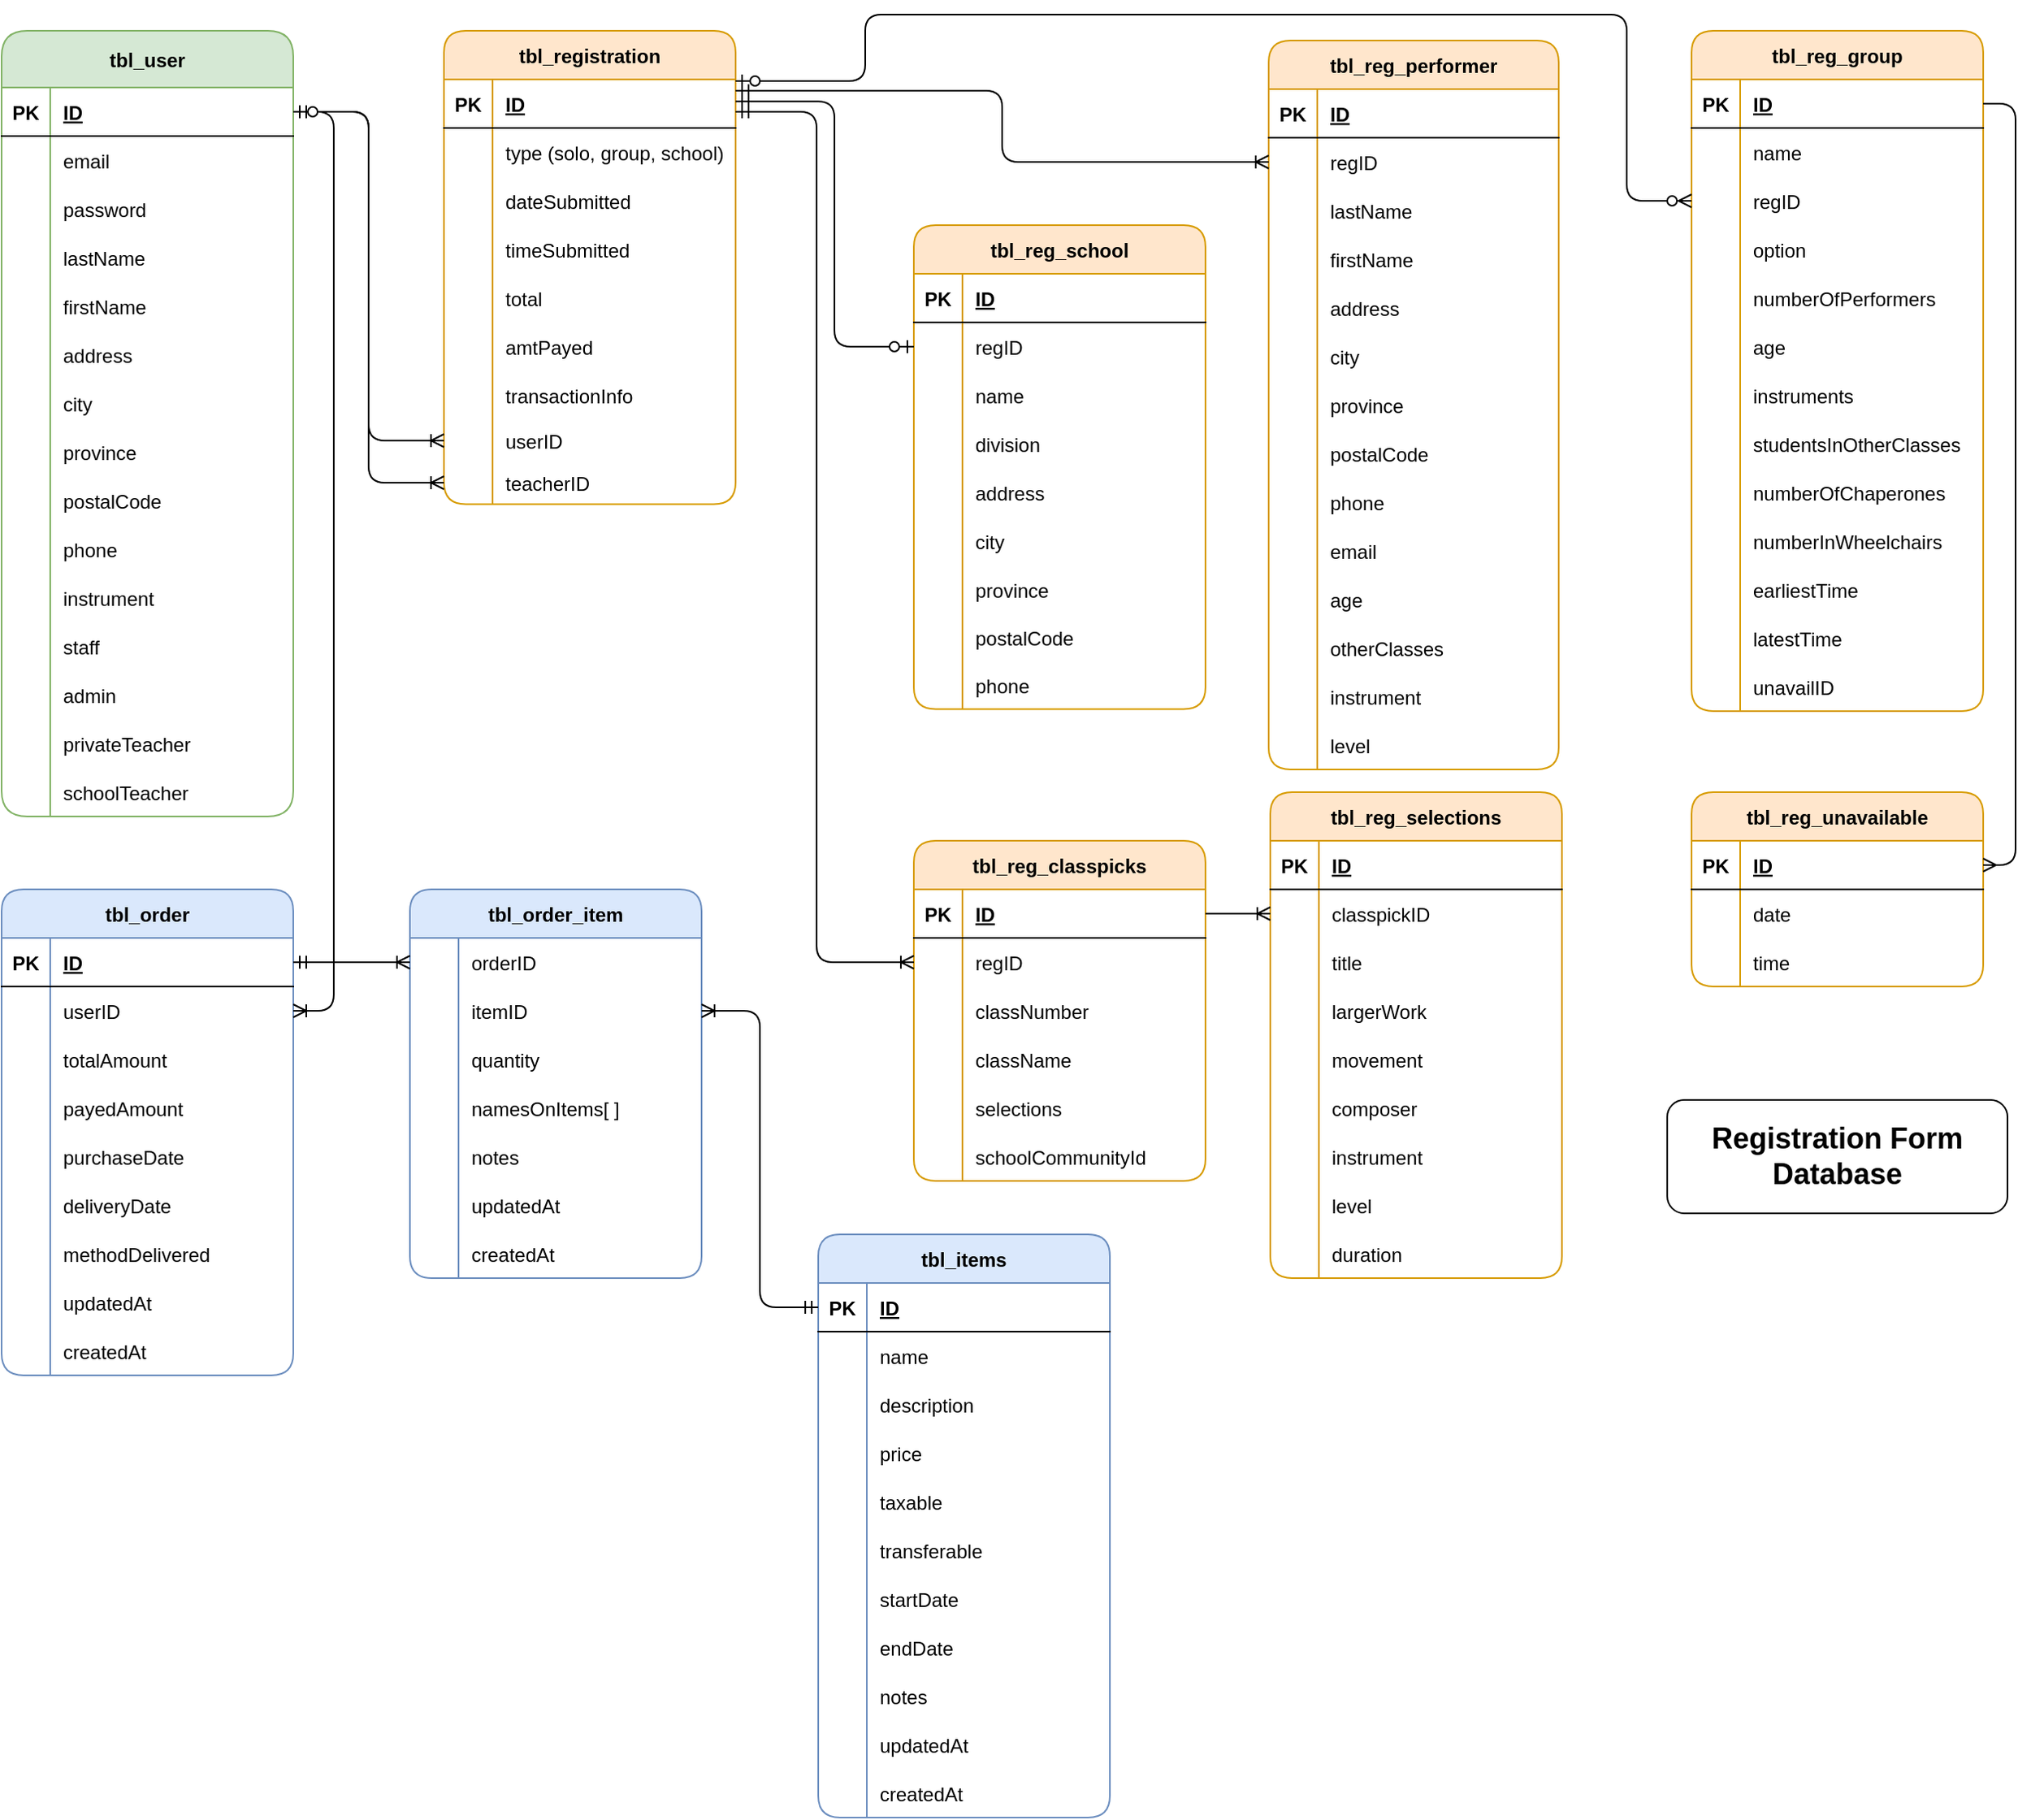 <mxfile pages="3">
    <diagram id="U2ptqgZUeCtFM5R2L_1W" name="Page-1">
        <mxGraphModel dx="1736" dy="918" grid="0" gridSize="10" guides="1" tooltips="1" connect="1" arrows="1" fold="1" page="0" pageScale="1" pageWidth="1100" pageHeight="850" math="0" shadow="0">
            <root>
                <mxCell id="0"/>
                <mxCell id="1" parent="0"/>
                <mxCell id="krenKj2kooGlON48lxzF-1" value="tbl_reg_performer" style="shape=table;startSize=30;container=1;collapsible=1;childLayout=tableLayout;fixedRows=1;rowLines=0;fontStyle=1;align=center;resizeLast=1;fillColor=#ffe6cc;strokeColor=#d79b00;rounded=1;" parent="1" vertex="1">
                    <mxGeometry x="559" y="36" width="179" height="450" as="geometry"/>
                </mxCell>
                <mxCell id="krenKj2kooGlON48lxzF-2" value="" style="shape=partialRectangle;collapsible=0;dropTarget=0;pointerEvents=0;fillColor=none;top=0;left=0;bottom=1;right=0;points=[[0,0.5],[1,0.5]];portConstraint=eastwest;" parent="krenKj2kooGlON48lxzF-1" vertex="1">
                    <mxGeometry y="30" width="179" height="30" as="geometry"/>
                </mxCell>
                <mxCell id="krenKj2kooGlON48lxzF-3" value="PK" style="shape=partialRectangle;connectable=0;fillColor=none;top=0;left=0;bottom=0;right=0;fontStyle=1;overflow=hidden;" parent="krenKj2kooGlON48lxzF-2" vertex="1">
                    <mxGeometry width="30" height="30" as="geometry">
                        <mxRectangle width="30" height="30" as="alternateBounds"/>
                    </mxGeometry>
                </mxCell>
                <mxCell id="krenKj2kooGlON48lxzF-4" value="ID" style="shape=partialRectangle;connectable=0;fillColor=none;top=0;left=0;bottom=0;right=0;align=left;spacingLeft=6;fontStyle=5;overflow=hidden;" parent="krenKj2kooGlON48lxzF-2" vertex="1">
                    <mxGeometry x="30" width="149" height="30" as="geometry">
                        <mxRectangle width="149" height="30" as="alternateBounds"/>
                    </mxGeometry>
                </mxCell>
                <mxCell id="krenKj2kooGlON48lxzF-5" value="" style="shape=partialRectangle;collapsible=0;dropTarget=0;pointerEvents=0;fillColor=none;top=0;left=0;bottom=0;right=0;points=[[0,0.5],[1,0.5]];portConstraint=eastwest;" parent="krenKj2kooGlON48lxzF-1" vertex="1">
                    <mxGeometry y="60" width="179" height="30" as="geometry"/>
                </mxCell>
                <mxCell id="krenKj2kooGlON48lxzF-6" value="" style="shape=partialRectangle;connectable=0;fillColor=none;top=0;left=0;bottom=0;right=0;editable=1;overflow=hidden;" parent="krenKj2kooGlON48lxzF-5" vertex="1">
                    <mxGeometry width="30" height="30" as="geometry">
                        <mxRectangle width="30" height="30" as="alternateBounds"/>
                    </mxGeometry>
                </mxCell>
                <mxCell id="krenKj2kooGlON48lxzF-7" value="regID" style="shape=partialRectangle;connectable=0;fillColor=none;top=0;left=0;bottom=0;right=0;align=left;spacingLeft=6;overflow=hidden;" parent="krenKj2kooGlON48lxzF-5" vertex="1">
                    <mxGeometry x="30" width="149" height="30" as="geometry">
                        <mxRectangle width="149" height="30" as="alternateBounds"/>
                    </mxGeometry>
                </mxCell>
                <mxCell id="krenKj2kooGlON48lxzF-219" value="" style="shape=partialRectangle;collapsible=0;dropTarget=0;pointerEvents=0;fillColor=none;top=0;left=0;bottom=0;right=0;points=[[0,0.5],[1,0.5]];portConstraint=eastwest;" parent="krenKj2kooGlON48lxzF-1" vertex="1">
                    <mxGeometry y="90" width="179" height="30" as="geometry"/>
                </mxCell>
                <mxCell id="krenKj2kooGlON48lxzF-220" value="" style="shape=partialRectangle;connectable=0;fillColor=none;top=0;left=0;bottom=0;right=0;editable=1;overflow=hidden;" parent="krenKj2kooGlON48lxzF-219" vertex="1">
                    <mxGeometry width="30" height="30" as="geometry">
                        <mxRectangle width="30" height="30" as="alternateBounds"/>
                    </mxGeometry>
                </mxCell>
                <mxCell id="krenKj2kooGlON48lxzF-221" value="lastName" style="shape=partialRectangle;connectable=0;fillColor=none;top=0;left=0;bottom=0;right=0;align=left;spacingLeft=6;overflow=hidden;" parent="krenKj2kooGlON48lxzF-219" vertex="1">
                    <mxGeometry x="30" width="149" height="30" as="geometry">
                        <mxRectangle width="149" height="30" as="alternateBounds"/>
                    </mxGeometry>
                </mxCell>
                <mxCell id="krenKj2kooGlON48lxzF-8" value="" style="shape=partialRectangle;collapsible=0;dropTarget=0;pointerEvents=0;fillColor=none;top=0;left=0;bottom=0;right=0;points=[[0,0.5],[1,0.5]];portConstraint=eastwest;" parent="krenKj2kooGlON48lxzF-1" vertex="1">
                    <mxGeometry y="120" width="179" height="30" as="geometry"/>
                </mxCell>
                <mxCell id="krenKj2kooGlON48lxzF-9" value="" style="shape=partialRectangle;connectable=0;fillColor=none;top=0;left=0;bottom=0;right=0;editable=1;overflow=hidden;" parent="krenKj2kooGlON48lxzF-8" vertex="1">
                    <mxGeometry width="30" height="30" as="geometry">
                        <mxRectangle width="30" height="30" as="alternateBounds"/>
                    </mxGeometry>
                </mxCell>
                <mxCell id="krenKj2kooGlON48lxzF-10" value="firstName" style="shape=partialRectangle;connectable=0;fillColor=none;top=0;left=0;bottom=0;right=0;align=left;spacingLeft=6;overflow=hidden;" parent="krenKj2kooGlON48lxzF-8" vertex="1">
                    <mxGeometry x="30" width="149" height="30" as="geometry">
                        <mxRectangle width="149" height="30" as="alternateBounds"/>
                    </mxGeometry>
                </mxCell>
                <mxCell id="krenKj2kooGlON48lxzF-11" value="" style="shape=partialRectangle;collapsible=0;dropTarget=0;pointerEvents=0;fillColor=none;top=0;left=0;bottom=0;right=0;points=[[0,0.5],[1,0.5]];portConstraint=eastwest;" parent="krenKj2kooGlON48lxzF-1" vertex="1">
                    <mxGeometry y="150" width="179" height="30" as="geometry"/>
                </mxCell>
                <mxCell id="krenKj2kooGlON48lxzF-12" value="" style="shape=partialRectangle;connectable=0;fillColor=none;top=0;left=0;bottom=0;right=0;editable=1;overflow=hidden;" parent="krenKj2kooGlON48lxzF-11" vertex="1">
                    <mxGeometry width="30" height="30" as="geometry">
                        <mxRectangle width="30" height="30" as="alternateBounds"/>
                    </mxGeometry>
                </mxCell>
                <mxCell id="krenKj2kooGlON48lxzF-13" value="address" style="shape=partialRectangle;connectable=0;fillColor=none;top=0;left=0;bottom=0;right=0;align=left;spacingLeft=6;overflow=hidden;" parent="krenKj2kooGlON48lxzF-11" vertex="1">
                    <mxGeometry x="30" width="149" height="30" as="geometry">
                        <mxRectangle width="149" height="30" as="alternateBounds"/>
                    </mxGeometry>
                </mxCell>
                <mxCell id="krenKj2kooGlON48lxzF-14" value="" style="shape=partialRectangle;collapsible=0;dropTarget=0;pointerEvents=0;fillColor=none;top=0;left=0;bottom=0;right=0;points=[[0,0.5],[1,0.5]];portConstraint=eastwest;" parent="krenKj2kooGlON48lxzF-1" vertex="1">
                    <mxGeometry y="180" width="179" height="30" as="geometry"/>
                </mxCell>
                <mxCell id="krenKj2kooGlON48lxzF-15" value="" style="shape=partialRectangle;connectable=0;fillColor=none;top=0;left=0;bottom=0;right=0;editable=1;overflow=hidden;" parent="krenKj2kooGlON48lxzF-14" vertex="1">
                    <mxGeometry width="30" height="30" as="geometry">
                        <mxRectangle width="30" height="30" as="alternateBounds"/>
                    </mxGeometry>
                </mxCell>
                <mxCell id="krenKj2kooGlON48lxzF-16" value="city" style="shape=partialRectangle;connectable=0;fillColor=none;top=0;left=0;bottom=0;right=0;align=left;spacingLeft=6;overflow=hidden;" parent="krenKj2kooGlON48lxzF-14" vertex="1">
                    <mxGeometry x="30" width="149" height="30" as="geometry">
                        <mxRectangle width="149" height="30" as="alternateBounds"/>
                    </mxGeometry>
                </mxCell>
                <mxCell id="krenKj2kooGlON48lxzF-17" value="" style="shape=partialRectangle;collapsible=0;dropTarget=0;pointerEvents=0;fillColor=none;top=0;left=0;bottom=0;right=0;points=[[0,0.5],[1,0.5]];portConstraint=eastwest;" parent="krenKj2kooGlON48lxzF-1" vertex="1">
                    <mxGeometry y="210" width="179" height="30" as="geometry"/>
                </mxCell>
                <mxCell id="krenKj2kooGlON48lxzF-18" value="" style="shape=partialRectangle;connectable=0;fillColor=none;top=0;left=0;bottom=0;right=0;editable=1;overflow=hidden;" parent="krenKj2kooGlON48lxzF-17" vertex="1">
                    <mxGeometry width="30" height="30" as="geometry">
                        <mxRectangle width="30" height="30" as="alternateBounds"/>
                    </mxGeometry>
                </mxCell>
                <mxCell id="krenKj2kooGlON48lxzF-19" value="province" style="shape=partialRectangle;connectable=0;fillColor=none;top=0;left=0;bottom=0;right=0;align=left;spacingLeft=6;overflow=hidden;" parent="krenKj2kooGlON48lxzF-17" vertex="1">
                    <mxGeometry x="30" width="149" height="30" as="geometry">
                        <mxRectangle width="149" height="30" as="alternateBounds"/>
                    </mxGeometry>
                </mxCell>
                <mxCell id="krenKj2kooGlON48lxzF-20" value="" style="shape=partialRectangle;collapsible=0;dropTarget=0;pointerEvents=0;fillColor=none;top=0;left=0;bottom=0;right=0;points=[[0,0.5],[1,0.5]];portConstraint=eastwest;" parent="krenKj2kooGlON48lxzF-1" vertex="1">
                    <mxGeometry y="240" width="179" height="30" as="geometry"/>
                </mxCell>
                <mxCell id="krenKj2kooGlON48lxzF-21" value="" style="shape=partialRectangle;connectable=0;fillColor=none;top=0;left=0;bottom=0;right=0;editable=1;overflow=hidden;" parent="krenKj2kooGlON48lxzF-20" vertex="1">
                    <mxGeometry width="30" height="30" as="geometry">
                        <mxRectangle width="30" height="30" as="alternateBounds"/>
                    </mxGeometry>
                </mxCell>
                <mxCell id="krenKj2kooGlON48lxzF-22" value="postalCode" style="shape=partialRectangle;connectable=0;fillColor=none;top=0;left=0;bottom=0;right=0;align=left;spacingLeft=6;overflow=hidden;" parent="krenKj2kooGlON48lxzF-20" vertex="1">
                    <mxGeometry x="30" width="149" height="30" as="geometry">
                        <mxRectangle width="149" height="30" as="alternateBounds"/>
                    </mxGeometry>
                </mxCell>
                <mxCell id="krenKj2kooGlON48lxzF-23" value="" style="shape=partialRectangle;collapsible=0;dropTarget=0;pointerEvents=0;fillColor=none;top=0;left=0;bottom=0;right=0;points=[[0,0.5],[1,0.5]];portConstraint=eastwest;" parent="krenKj2kooGlON48lxzF-1" vertex="1">
                    <mxGeometry y="270" width="179" height="30" as="geometry"/>
                </mxCell>
                <mxCell id="krenKj2kooGlON48lxzF-24" value="" style="shape=partialRectangle;connectable=0;fillColor=none;top=0;left=0;bottom=0;right=0;editable=1;overflow=hidden;" parent="krenKj2kooGlON48lxzF-23" vertex="1">
                    <mxGeometry width="30" height="30" as="geometry">
                        <mxRectangle width="30" height="30" as="alternateBounds"/>
                    </mxGeometry>
                </mxCell>
                <mxCell id="krenKj2kooGlON48lxzF-25" value="phone" style="shape=partialRectangle;connectable=0;fillColor=none;top=0;left=0;bottom=0;right=0;align=left;spacingLeft=6;overflow=hidden;" parent="krenKj2kooGlON48lxzF-23" vertex="1">
                    <mxGeometry x="30" width="149" height="30" as="geometry">
                        <mxRectangle width="149" height="30" as="alternateBounds"/>
                    </mxGeometry>
                </mxCell>
                <mxCell id="krenKj2kooGlON48lxzF-26" value="" style="shape=partialRectangle;collapsible=0;dropTarget=0;pointerEvents=0;fillColor=none;top=0;left=0;bottom=0;right=0;points=[[0,0.5],[1,0.5]];portConstraint=eastwest;" parent="krenKj2kooGlON48lxzF-1" vertex="1">
                    <mxGeometry y="300" width="179" height="30" as="geometry"/>
                </mxCell>
                <mxCell id="krenKj2kooGlON48lxzF-27" value="" style="shape=partialRectangle;connectable=0;fillColor=none;top=0;left=0;bottom=0;right=0;editable=1;overflow=hidden;" parent="krenKj2kooGlON48lxzF-26" vertex="1">
                    <mxGeometry width="30" height="30" as="geometry">
                        <mxRectangle width="30" height="30" as="alternateBounds"/>
                    </mxGeometry>
                </mxCell>
                <mxCell id="krenKj2kooGlON48lxzF-28" value="email" style="shape=partialRectangle;connectable=0;fillColor=none;top=0;left=0;bottom=0;right=0;align=left;spacingLeft=6;overflow=hidden;" parent="krenKj2kooGlON48lxzF-26" vertex="1">
                    <mxGeometry x="30" width="149" height="30" as="geometry">
                        <mxRectangle width="149" height="30" as="alternateBounds"/>
                    </mxGeometry>
                </mxCell>
                <mxCell id="krenKj2kooGlON48lxzF-29" value="" style="shape=partialRectangle;collapsible=0;dropTarget=0;pointerEvents=0;fillColor=none;top=0;left=0;bottom=0;right=0;points=[[0,0.5],[1,0.5]];portConstraint=eastwest;" parent="krenKj2kooGlON48lxzF-1" vertex="1">
                    <mxGeometry y="330" width="179" height="30" as="geometry"/>
                </mxCell>
                <mxCell id="krenKj2kooGlON48lxzF-30" value="" style="shape=partialRectangle;connectable=0;fillColor=none;top=0;left=0;bottom=0;right=0;editable=1;overflow=hidden;" parent="krenKj2kooGlON48lxzF-29" vertex="1">
                    <mxGeometry width="30" height="30" as="geometry">
                        <mxRectangle width="30" height="30" as="alternateBounds"/>
                    </mxGeometry>
                </mxCell>
                <mxCell id="krenKj2kooGlON48lxzF-31" value="age" style="shape=partialRectangle;connectable=0;fillColor=none;top=0;left=0;bottom=0;right=0;align=left;spacingLeft=6;overflow=hidden;" parent="krenKj2kooGlON48lxzF-29" vertex="1">
                    <mxGeometry x="30" width="149" height="30" as="geometry">
                        <mxRectangle width="149" height="30" as="alternateBounds"/>
                    </mxGeometry>
                </mxCell>
                <mxCell id="krenKj2kooGlON48lxzF-32" value="" style="shape=partialRectangle;collapsible=0;dropTarget=0;pointerEvents=0;fillColor=none;top=0;left=0;bottom=0;right=0;points=[[0,0.5],[1,0.5]];portConstraint=eastwest;" parent="krenKj2kooGlON48lxzF-1" vertex="1">
                    <mxGeometry y="360" width="179" height="30" as="geometry"/>
                </mxCell>
                <mxCell id="krenKj2kooGlON48lxzF-33" value="" style="shape=partialRectangle;connectable=0;fillColor=none;top=0;left=0;bottom=0;right=0;editable=1;overflow=hidden;" parent="krenKj2kooGlON48lxzF-32" vertex="1">
                    <mxGeometry width="30" height="30" as="geometry">
                        <mxRectangle width="30" height="30" as="alternateBounds"/>
                    </mxGeometry>
                </mxCell>
                <mxCell id="krenKj2kooGlON48lxzF-34" value="otherClasses" style="shape=partialRectangle;connectable=0;fillColor=none;top=0;left=0;bottom=0;right=0;align=left;spacingLeft=6;overflow=hidden;" parent="krenKj2kooGlON48lxzF-32" vertex="1">
                    <mxGeometry x="30" width="149" height="30" as="geometry">
                        <mxRectangle width="149" height="30" as="alternateBounds"/>
                    </mxGeometry>
                </mxCell>
                <mxCell id="krenKj2kooGlON48lxzF-35" value="" style="shape=partialRectangle;collapsible=0;dropTarget=0;pointerEvents=0;fillColor=none;top=0;left=0;bottom=0;right=0;points=[[0,0.5],[1,0.5]];portConstraint=eastwest;" parent="krenKj2kooGlON48lxzF-1" vertex="1">
                    <mxGeometry y="390" width="179" height="30" as="geometry"/>
                </mxCell>
                <mxCell id="krenKj2kooGlON48lxzF-36" value="" style="shape=partialRectangle;connectable=0;fillColor=none;top=0;left=0;bottom=0;right=0;editable=1;overflow=hidden;" parent="krenKj2kooGlON48lxzF-35" vertex="1">
                    <mxGeometry width="30" height="30" as="geometry">
                        <mxRectangle width="30" height="30" as="alternateBounds"/>
                    </mxGeometry>
                </mxCell>
                <mxCell id="krenKj2kooGlON48lxzF-37" value="instrument" style="shape=partialRectangle;connectable=0;fillColor=none;top=0;left=0;bottom=0;right=0;align=left;spacingLeft=6;overflow=hidden;" parent="krenKj2kooGlON48lxzF-35" vertex="1">
                    <mxGeometry x="30" width="149" height="30" as="geometry">
                        <mxRectangle width="149" height="30" as="alternateBounds"/>
                    </mxGeometry>
                </mxCell>
                <mxCell id="krenKj2kooGlON48lxzF-38" value="" style="shape=partialRectangle;collapsible=0;dropTarget=0;pointerEvents=0;fillColor=none;top=0;left=0;bottom=0;right=0;points=[[0,0.5],[1,0.5]];portConstraint=eastwest;" parent="krenKj2kooGlON48lxzF-1" vertex="1">
                    <mxGeometry y="420" width="179" height="30" as="geometry"/>
                </mxCell>
                <mxCell id="krenKj2kooGlON48lxzF-39" value="" style="shape=partialRectangle;connectable=0;fillColor=none;top=0;left=0;bottom=0;right=0;editable=1;overflow=hidden;" parent="krenKj2kooGlON48lxzF-38" vertex="1">
                    <mxGeometry width="30" height="30" as="geometry">
                        <mxRectangle width="30" height="30" as="alternateBounds"/>
                    </mxGeometry>
                </mxCell>
                <mxCell id="krenKj2kooGlON48lxzF-40" value="level" style="shape=partialRectangle;connectable=0;fillColor=none;top=0;left=0;bottom=0;right=0;align=left;spacingLeft=6;overflow=hidden;" parent="krenKj2kooGlON48lxzF-38" vertex="1">
                    <mxGeometry x="30" width="149" height="30" as="geometry">
                        <mxRectangle width="149" height="30" as="alternateBounds"/>
                    </mxGeometry>
                </mxCell>
                <mxCell id="krenKj2kooGlON48lxzF-77" value="tbl_reg_group" style="shape=table;startSize=30;container=1;collapsible=1;childLayout=tableLayout;fixedRows=1;rowLines=0;fontStyle=1;align=center;resizeLast=1;fillColor=#ffe6cc;strokeColor=#d79b00;rounded=1;" parent="1" vertex="1">
                    <mxGeometry x="820" y="30" width="180" height="420" as="geometry"/>
                </mxCell>
                <mxCell id="krenKj2kooGlON48lxzF-78" value="" style="shape=partialRectangle;collapsible=0;dropTarget=0;pointerEvents=0;fillColor=none;top=0;left=0;bottom=1;right=0;points=[[0,0.5],[1,0.5]];portConstraint=eastwest;" parent="krenKj2kooGlON48lxzF-77" vertex="1">
                    <mxGeometry y="30" width="180" height="30" as="geometry"/>
                </mxCell>
                <mxCell id="krenKj2kooGlON48lxzF-79" value="PK" style="shape=partialRectangle;connectable=0;fillColor=none;top=0;left=0;bottom=0;right=0;fontStyle=1;overflow=hidden;" parent="krenKj2kooGlON48lxzF-78" vertex="1">
                    <mxGeometry width="30" height="30" as="geometry">
                        <mxRectangle width="30" height="30" as="alternateBounds"/>
                    </mxGeometry>
                </mxCell>
                <mxCell id="krenKj2kooGlON48lxzF-80" value="ID" style="shape=partialRectangle;connectable=0;fillColor=none;top=0;left=0;bottom=0;right=0;align=left;spacingLeft=6;fontStyle=5;overflow=hidden;" parent="krenKj2kooGlON48lxzF-78" vertex="1">
                    <mxGeometry x="30" width="150" height="30" as="geometry">
                        <mxRectangle width="150" height="30" as="alternateBounds"/>
                    </mxGeometry>
                </mxCell>
                <mxCell id="krenKj2kooGlON48lxzF-214" value="" style="shape=partialRectangle;collapsible=0;dropTarget=0;pointerEvents=0;fillColor=none;top=0;left=0;bottom=0;right=0;points=[[0,0.5],[1,0.5]];portConstraint=eastwest;" parent="krenKj2kooGlON48lxzF-77" vertex="1">
                    <mxGeometry y="60" width="180" height="30" as="geometry"/>
                </mxCell>
                <mxCell id="krenKj2kooGlON48lxzF-215" value="" style="shape=partialRectangle;connectable=0;fillColor=none;top=0;left=0;bottom=0;right=0;editable=1;overflow=hidden;" parent="krenKj2kooGlON48lxzF-214" vertex="1">
                    <mxGeometry width="30" height="30" as="geometry">
                        <mxRectangle width="30" height="30" as="alternateBounds"/>
                    </mxGeometry>
                </mxCell>
                <mxCell id="krenKj2kooGlON48lxzF-216" value="name" style="shape=partialRectangle;connectable=0;fillColor=none;top=0;left=0;bottom=0;right=0;align=left;spacingLeft=6;overflow=hidden;" parent="krenKj2kooGlON48lxzF-214" vertex="1">
                    <mxGeometry x="30" width="150" height="30" as="geometry">
                        <mxRectangle width="150" height="30" as="alternateBounds"/>
                    </mxGeometry>
                </mxCell>
                <mxCell id="krenKj2kooGlON48lxzF-81" value="" style="shape=partialRectangle;collapsible=0;dropTarget=0;pointerEvents=0;fillColor=none;top=0;left=0;bottom=0;right=0;points=[[0,0.5],[1,0.5]];portConstraint=eastwest;" parent="krenKj2kooGlON48lxzF-77" vertex="1">
                    <mxGeometry y="90" width="180" height="30" as="geometry"/>
                </mxCell>
                <mxCell id="krenKj2kooGlON48lxzF-82" value="" style="shape=partialRectangle;connectable=0;fillColor=none;top=0;left=0;bottom=0;right=0;editable=1;overflow=hidden;" parent="krenKj2kooGlON48lxzF-81" vertex="1">
                    <mxGeometry width="30" height="30" as="geometry">
                        <mxRectangle width="30" height="30" as="alternateBounds"/>
                    </mxGeometry>
                </mxCell>
                <mxCell id="krenKj2kooGlON48lxzF-83" value="regID" style="shape=partialRectangle;connectable=0;fillColor=none;top=0;left=0;bottom=0;right=0;align=left;spacingLeft=6;overflow=hidden;" parent="krenKj2kooGlON48lxzF-81" vertex="1">
                    <mxGeometry x="30" width="150" height="30" as="geometry">
                        <mxRectangle width="150" height="30" as="alternateBounds"/>
                    </mxGeometry>
                </mxCell>
                <mxCell id="krenKj2kooGlON48lxzF-84" value="" style="shape=partialRectangle;collapsible=0;dropTarget=0;pointerEvents=0;fillColor=none;top=0;left=0;bottom=0;right=0;points=[[0,0.5],[1,0.5]];portConstraint=eastwest;" parent="krenKj2kooGlON48lxzF-77" vertex="1">
                    <mxGeometry y="120" width="180" height="30" as="geometry"/>
                </mxCell>
                <mxCell id="krenKj2kooGlON48lxzF-85" value="" style="shape=partialRectangle;connectable=0;fillColor=none;top=0;left=0;bottom=0;right=0;editable=1;overflow=hidden;" parent="krenKj2kooGlON48lxzF-84" vertex="1">
                    <mxGeometry width="30" height="30" as="geometry">
                        <mxRectangle width="30" height="30" as="alternateBounds"/>
                    </mxGeometry>
                </mxCell>
                <mxCell id="krenKj2kooGlON48lxzF-86" value="option" style="shape=partialRectangle;connectable=0;fillColor=none;top=0;left=0;bottom=0;right=0;align=left;spacingLeft=6;overflow=hidden;" parent="krenKj2kooGlON48lxzF-84" vertex="1">
                    <mxGeometry x="30" width="150" height="30" as="geometry">
                        <mxRectangle width="150" height="30" as="alternateBounds"/>
                    </mxGeometry>
                </mxCell>
                <mxCell id="krenKj2kooGlON48lxzF-87" value="" style="shape=partialRectangle;collapsible=0;dropTarget=0;pointerEvents=0;fillColor=none;top=0;left=0;bottom=0;right=0;points=[[0,0.5],[1,0.5]];portConstraint=eastwest;" parent="krenKj2kooGlON48lxzF-77" vertex="1">
                    <mxGeometry y="150" width="180" height="30" as="geometry"/>
                </mxCell>
                <mxCell id="krenKj2kooGlON48lxzF-88" value="" style="shape=partialRectangle;connectable=0;fillColor=none;top=0;left=0;bottom=0;right=0;editable=1;overflow=hidden;" parent="krenKj2kooGlON48lxzF-87" vertex="1">
                    <mxGeometry width="30" height="30" as="geometry">
                        <mxRectangle width="30" height="30" as="alternateBounds"/>
                    </mxGeometry>
                </mxCell>
                <mxCell id="krenKj2kooGlON48lxzF-89" value="numberOfPerformers" style="shape=partialRectangle;connectable=0;fillColor=none;top=0;left=0;bottom=0;right=0;align=left;spacingLeft=6;overflow=hidden;" parent="krenKj2kooGlON48lxzF-87" vertex="1">
                    <mxGeometry x="30" width="150" height="30" as="geometry">
                        <mxRectangle width="150" height="30" as="alternateBounds"/>
                    </mxGeometry>
                </mxCell>
                <mxCell id="krenKj2kooGlON48lxzF-90" value="" style="shape=partialRectangle;collapsible=0;dropTarget=0;pointerEvents=0;fillColor=none;top=0;left=0;bottom=0;right=0;points=[[0,0.5],[1,0.5]];portConstraint=eastwest;" parent="krenKj2kooGlON48lxzF-77" vertex="1">
                    <mxGeometry y="180" width="180" height="30" as="geometry"/>
                </mxCell>
                <mxCell id="krenKj2kooGlON48lxzF-91" value="" style="shape=partialRectangle;connectable=0;fillColor=none;top=0;left=0;bottom=0;right=0;editable=1;overflow=hidden;" parent="krenKj2kooGlON48lxzF-90" vertex="1">
                    <mxGeometry width="30" height="30" as="geometry">
                        <mxRectangle width="30" height="30" as="alternateBounds"/>
                    </mxGeometry>
                </mxCell>
                <mxCell id="krenKj2kooGlON48lxzF-92" value="age" style="shape=partialRectangle;connectable=0;fillColor=none;top=0;left=0;bottom=0;right=0;align=left;spacingLeft=6;overflow=hidden;" parent="krenKj2kooGlON48lxzF-90" vertex="1">
                    <mxGeometry x="30" width="150" height="30" as="geometry">
                        <mxRectangle width="150" height="30" as="alternateBounds"/>
                    </mxGeometry>
                </mxCell>
                <mxCell id="krenKj2kooGlON48lxzF-93" value="" style="shape=partialRectangle;collapsible=0;dropTarget=0;pointerEvents=0;fillColor=none;top=0;left=0;bottom=0;right=0;points=[[0,0.5],[1,0.5]];portConstraint=eastwest;" parent="krenKj2kooGlON48lxzF-77" vertex="1">
                    <mxGeometry y="210" width="180" height="30" as="geometry"/>
                </mxCell>
                <mxCell id="krenKj2kooGlON48lxzF-94" value="" style="shape=partialRectangle;connectable=0;fillColor=none;top=0;left=0;bottom=0;right=0;editable=1;overflow=hidden;" parent="krenKj2kooGlON48lxzF-93" vertex="1">
                    <mxGeometry width="30" height="30" as="geometry">
                        <mxRectangle width="30" height="30" as="alternateBounds"/>
                    </mxGeometry>
                </mxCell>
                <mxCell id="krenKj2kooGlON48lxzF-95" value="instruments" style="shape=partialRectangle;connectable=0;fillColor=none;top=0;left=0;bottom=0;right=0;align=left;spacingLeft=6;overflow=hidden;" parent="krenKj2kooGlON48lxzF-93" vertex="1">
                    <mxGeometry x="30" width="150" height="30" as="geometry">
                        <mxRectangle width="150" height="30" as="alternateBounds"/>
                    </mxGeometry>
                </mxCell>
                <mxCell id="krenKj2kooGlON48lxzF-96" value="" style="shape=partialRectangle;collapsible=0;dropTarget=0;pointerEvents=0;fillColor=none;top=0;left=0;bottom=0;right=0;points=[[0,0.5],[1,0.5]];portConstraint=eastwest;" parent="krenKj2kooGlON48lxzF-77" vertex="1">
                    <mxGeometry y="240" width="180" height="30" as="geometry"/>
                </mxCell>
                <mxCell id="krenKj2kooGlON48lxzF-97" value="" style="shape=partialRectangle;connectable=0;fillColor=none;top=0;left=0;bottom=0;right=0;editable=1;overflow=hidden;" parent="krenKj2kooGlON48lxzF-96" vertex="1">
                    <mxGeometry width="30" height="30" as="geometry">
                        <mxRectangle width="30" height="30" as="alternateBounds"/>
                    </mxGeometry>
                </mxCell>
                <mxCell id="krenKj2kooGlON48lxzF-98" value="studentsInOtherClasses" style="shape=partialRectangle;connectable=0;fillColor=none;top=0;left=0;bottom=0;right=0;align=left;spacingLeft=6;overflow=hidden;" parent="krenKj2kooGlON48lxzF-96" vertex="1">
                    <mxGeometry x="30" width="150" height="30" as="geometry">
                        <mxRectangle width="150" height="30" as="alternateBounds"/>
                    </mxGeometry>
                </mxCell>
                <mxCell id="krenKj2kooGlON48lxzF-99" value="" style="shape=partialRectangle;collapsible=0;dropTarget=0;pointerEvents=0;fillColor=none;top=0;left=0;bottom=0;right=0;points=[[0,0.5],[1,0.5]];portConstraint=eastwest;" parent="krenKj2kooGlON48lxzF-77" vertex="1">
                    <mxGeometry y="270" width="180" height="30" as="geometry"/>
                </mxCell>
                <mxCell id="krenKj2kooGlON48lxzF-100" value="" style="shape=partialRectangle;connectable=0;fillColor=none;top=0;left=0;bottom=0;right=0;editable=1;overflow=hidden;" parent="krenKj2kooGlON48lxzF-99" vertex="1">
                    <mxGeometry width="30" height="30" as="geometry">
                        <mxRectangle width="30" height="30" as="alternateBounds"/>
                    </mxGeometry>
                </mxCell>
                <mxCell id="krenKj2kooGlON48lxzF-101" value="numberOfChaperones" style="shape=partialRectangle;connectable=0;fillColor=none;top=0;left=0;bottom=0;right=0;align=left;spacingLeft=6;overflow=hidden;" parent="krenKj2kooGlON48lxzF-99" vertex="1">
                    <mxGeometry x="30" width="150" height="30" as="geometry">
                        <mxRectangle width="150" height="30" as="alternateBounds"/>
                    </mxGeometry>
                </mxCell>
                <mxCell id="krenKj2kooGlON48lxzF-102" value="" style="shape=partialRectangle;collapsible=0;dropTarget=0;pointerEvents=0;fillColor=none;top=0;left=0;bottom=0;right=0;points=[[0,0.5],[1,0.5]];portConstraint=eastwest;" parent="krenKj2kooGlON48lxzF-77" vertex="1">
                    <mxGeometry y="300" width="180" height="30" as="geometry"/>
                </mxCell>
                <mxCell id="krenKj2kooGlON48lxzF-103" value="" style="shape=partialRectangle;connectable=0;fillColor=none;top=0;left=0;bottom=0;right=0;editable=1;overflow=hidden;" parent="krenKj2kooGlON48lxzF-102" vertex="1">
                    <mxGeometry width="30" height="30" as="geometry">
                        <mxRectangle width="30" height="30" as="alternateBounds"/>
                    </mxGeometry>
                </mxCell>
                <mxCell id="krenKj2kooGlON48lxzF-104" value="numberInWheelchairs" style="shape=partialRectangle;connectable=0;fillColor=none;top=0;left=0;bottom=0;right=0;align=left;spacingLeft=6;overflow=hidden;" parent="krenKj2kooGlON48lxzF-102" vertex="1">
                    <mxGeometry x="30" width="150" height="30" as="geometry">
                        <mxRectangle width="150" height="30" as="alternateBounds"/>
                    </mxGeometry>
                </mxCell>
                <mxCell id="krenKj2kooGlON48lxzF-105" value="" style="shape=partialRectangle;collapsible=0;dropTarget=0;pointerEvents=0;fillColor=none;top=0;left=0;bottom=0;right=0;points=[[0,0.5],[1,0.5]];portConstraint=eastwest;" parent="krenKj2kooGlON48lxzF-77" vertex="1">
                    <mxGeometry y="330" width="180" height="30" as="geometry"/>
                </mxCell>
                <mxCell id="krenKj2kooGlON48lxzF-106" value="" style="shape=partialRectangle;connectable=0;fillColor=none;top=0;left=0;bottom=0;right=0;editable=1;overflow=hidden;" parent="krenKj2kooGlON48lxzF-105" vertex="1">
                    <mxGeometry width="30" height="30" as="geometry">
                        <mxRectangle width="30" height="30" as="alternateBounds"/>
                    </mxGeometry>
                </mxCell>
                <mxCell id="krenKj2kooGlON48lxzF-107" value="earliestTime" style="shape=partialRectangle;connectable=0;fillColor=none;top=0;left=0;bottom=0;right=0;align=left;spacingLeft=6;overflow=hidden;" parent="krenKj2kooGlON48lxzF-105" vertex="1">
                    <mxGeometry x="30" width="150" height="30" as="geometry">
                        <mxRectangle width="150" height="30" as="alternateBounds"/>
                    </mxGeometry>
                </mxCell>
                <mxCell id="krenKj2kooGlON48lxzF-108" value="" style="shape=partialRectangle;collapsible=0;dropTarget=0;pointerEvents=0;fillColor=none;top=0;left=0;bottom=0;right=0;points=[[0,0.5],[1,0.5]];portConstraint=eastwest;" parent="krenKj2kooGlON48lxzF-77" vertex="1">
                    <mxGeometry y="360" width="180" height="30" as="geometry"/>
                </mxCell>
                <mxCell id="krenKj2kooGlON48lxzF-109" value="" style="shape=partialRectangle;connectable=0;fillColor=none;top=0;left=0;bottom=0;right=0;editable=1;overflow=hidden;" parent="krenKj2kooGlON48lxzF-108" vertex="1">
                    <mxGeometry width="30" height="30" as="geometry">
                        <mxRectangle width="30" height="30" as="alternateBounds"/>
                    </mxGeometry>
                </mxCell>
                <mxCell id="krenKj2kooGlON48lxzF-110" value="latestTime" style="shape=partialRectangle;connectable=0;fillColor=none;top=0;left=0;bottom=0;right=0;align=left;spacingLeft=6;overflow=hidden;" parent="krenKj2kooGlON48lxzF-108" vertex="1">
                    <mxGeometry x="30" width="150" height="30" as="geometry">
                        <mxRectangle width="150" height="30" as="alternateBounds"/>
                    </mxGeometry>
                </mxCell>
                <mxCell id="krenKj2kooGlON48lxzF-111" value="" style="shape=partialRectangle;collapsible=0;dropTarget=0;pointerEvents=0;fillColor=none;top=0;left=0;bottom=0;right=0;points=[[0,0.5],[1,0.5]];portConstraint=eastwest;" parent="krenKj2kooGlON48lxzF-77" vertex="1">
                    <mxGeometry y="390" width="180" height="30" as="geometry"/>
                </mxCell>
                <mxCell id="krenKj2kooGlON48lxzF-112" value="" style="shape=partialRectangle;connectable=0;fillColor=none;top=0;left=0;bottom=0;right=0;editable=1;overflow=hidden;" parent="krenKj2kooGlON48lxzF-111" vertex="1">
                    <mxGeometry width="30" height="30" as="geometry">
                        <mxRectangle width="30" height="30" as="alternateBounds"/>
                    </mxGeometry>
                </mxCell>
                <mxCell id="krenKj2kooGlON48lxzF-113" value="unavailID" style="shape=partialRectangle;connectable=0;fillColor=none;top=0;left=0;bottom=0;right=0;align=left;spacingLeft=6;overflow=hidden;" parent="krenKj2kooGlON48lxzF-111" vertex="1">
                    <mxGeometry x="30" width="150" height="30" as="geometry">
                        <mxRectangle width="150" height="30" as="alternateBounds"/>
                    </mxGeometry>
                </mxCell>
                <mxCell id="krenKj2kooGlON48lxzF-117" value="tbl_reg_unavailable" style="shape=table;startSize=30;container=1;collapsible=1;childLayout=tableLayout;fixedRows=1;rowLines=0;fontStyle=1;align=center;resizeLast=1;fillColor=#ffe6cc;strokeColor=#d79b00;rounded=1;" parent="1" vertex="1">
                    <mxGeometry x="820" y="500" width="180" height="120" as="geometry"/>
                </mxCell>
                <mxCell id="krenKj2kooGlON48lxzF-118" value="" style="shape=partialRectangle;collapsible=0;dropTarget=0;pointerEvents=0;fillColor=none;top=0;left=0;bottom=1;right=0;points=[[0,0.5],[1,0.5]];portConstraint=eastwest;" parent="krenKj2kooGlON48lxzF-117" vertex="1">
                    <mxGeometry y="30" width="180" height="30" as="geometry"/>
                </mxCell>
                <mxCell id="krenKj2kooGlON48lxzF-119" value="PK" style="shape=partialRectangle;connectable=0;fillColor=none;top=0;left=0;bottom=0;right=0;fontStyle=1;overflow=hidden;" parent="krenKj2kooGlON48lxzF-118" vertex="1">
                    <mxGeometry width="30" height="30" as="geometry">
                        <mxRectangle width="30" height="30" as="alternateBounds"/>
                    </mxGeometry>
                </mxCell>
                <mxCell id="krenKj2kooGlON48lxzF-120" value="ID" style="shape=partialRectangle;connectable=0;fillColor=none;top=0;left=0;bottom=0;right=0;align=left;spacingLeft=6;fontStyle=5;overflow=hidden;" parent="krenKj2kooGlON48lxzF-118" vertex="1">
                    <mxGeometry x="30" width="150" height="30" as="geometry">
                        <mxRectangle width="150" height="30" as="alternateBounds"/>
                    </mxGeometry>
                </mxCell>
                <mxCell id="krenKj2kooGlON48lxzF-121" value="" style="shape=partialRectangle;collapsible=0;dropTarget=0;pointerEvents=0;fillColor=none;top=0;left=0;bottom=0;right=0;points=[[0,0.5],[1,0.5]];portConstraint=eastwest;" parent="krenKj2kooGlON48lxzF-117" vertex="1">
                    <mxGeometry y="60" width="180" height="30" as="geometry"/>
                </mxCell>
                <mxCell id="krenKj2kooGlON48lxzF-122" value="" style="shape=partialRectangle;connectable=0;fillColor=none;top=0;left=0;bottom=0;right=0;editable=1;overflow=hidden;" parent="krenKj2kooGlON48lxzF-121" vertex="1">
                    <mxGeometry width="30" height="30" as="geometry">
                        <mxRectangle width="30" height="30" as="alternateBounds"/>
                    </mxGeometry>
                </mxCell>
                <mxCell id="krenKj2kooGlON48lxzF-123" value="date" style="shape=partialRectangle;connectable=0;fillColor=none;top=0;left=0;bottom=0;right=0;align=left;spacingLeft=6;overflow=hidden;" parent="krenKj2kooGlON48lxzF-121" vertex="1">
                    <mxGeometry x="30" width="150" height="30" as="geometry">
                        <mxRectangle width="150" height="30" as="alternateBounds"/>
                    </mxGeometry>
                </mxCell>
                <mxCell id="krenKj2kooGlON48lxzF-124" value="" style="shape=partialRectangle;collapsible=0;dropTarget=0;pointerEvents=0;fillColor=none;top=0;left=0;bottom=0;right=0;points=[[0,0.5],[1,0.5]];portConstraint=eastwest;" parent="krenKj2kooGlON48lxzF-117" vertex="1">
                    <mxGeometry y="90" width="180" height="30" as="geometry"/>
                </mxCell>
                <mxCell id="krenKj2kooGlON48lxzF-125" value="" style="shape=partialRectangle;connectable=0;fillColor=none;top=0;left=0;bottom=0;right=0;editable=1;overflow=hidden;" parent="krenKj2kooGlON48lxzF-124" vertex="1">
                    <mxGeometry width="30" height="30" as="geometry">
                        <mxRectangle width="30" height="30" as="alternateBounds"/>
                    </mxGeometry>
                </mxCell>
                <mxCell id="krenKj2kooGlON48lxzF-126" value="time" style="shape=partialRectangle;connectable=0;fillColor=none;top=0;left=0;bottom=0;right=0;align=left;spacingLeft=6;overflow=hidden;" parent="krenKj2kooGlON48lxzF-124" vertex="1">
                    <mxGeometry x="30" width="150" height="30" as="geometry">
                        <mxRectangle width="150" height="30" as="alternateBounds"/>
                    </mxGeometry>
                </mxCell>
                <mxCell id="krenKj2kooGlON48lxzF-130" value="tbl_registration" style="shape=table;startSize=30;container=1;collapsible=1;childLayout=tableLayout;fixedRows=1;rowLines=0;fontStyle=1;align=center;resizeLast=1;rounded=1;fillColor=#ffe6cc;strokeColor=#d79b00;" parent="1" vertex="1">
                    <mxGeometry x="50" y="30" width="180" height="292.25" as="geometry"/>
                </mxCell>
                <mxCell id="krenKj2kooGlON48lxzF-131" value="" style="shape=partialRectangle;collapsible=0;dropTarget=0;pointerEvents=0;fillColor=none;top=0;left=0;bottom=1;right=0;points=[[0,0.5],[1,0.5]];portConstraint=eastwest;rounded=1;" parent="krenKj2kooGlON48lxzF-130" vertex="1">
                    <mxGeometry y="30" width="180" height="30" as="geometry"/>
                </mxCell>
                <mxCell id="krenKj2kooGlON48lxzF-132" value="PK" style="shape=partialRectangle;connectable=0;fillColor=none;top=0;left=0;bottom=0;right=0;fontStyle=1;overflow=hidden;rounded=1;" parent="krenKj2kooGlON48lxzF-131" vertex="1">
                    <mxGeometry width="30" height="30" as="geometry">
                        <mxRectangle width="30" height="30" as="alternateBounds"/>
                    </mxGeometry>
                </mxCell>
                <mxCell id="krenKj2kooGlON48lxzF-133" value="ID" style="shape=partialRectangle;connectable=0;fillColor=none;top=0;left=0;bottom=0;right=0;align=left;spacingLeft=6;fontStyle=5;overflow=hidden;rounded=1;" parent="krenKj2kooGlON48lxzF-131" vertex="1">
                    <mxGeometry x="30" width="150" height="30" as="geometry">
                        <mxRectangle width="150" height="30" as="alternateBounds"/>
                    </mxGeometry>
                </mxCell>
                <mxCell id="krenKj2kooGlON48lxzF-134" value="" style="shape=partialRectangle;collapsible=0;dropTarget=0;pointerEvents=0;fillColor=none;top=0;left=0;bottom=0;right=0;points=[[0,0.5],[1,0.5]];portConstraint=eastwest;rounded=1;" parent="krenKj2kooGlON48lxzF-130" vertex="1">
                    <mxGeometry y="60" width="180" height="30" as="geometry"/>
                </mxCell>
                <mxCell id="krenKj2kooGlON48lxzF-135" value="" style="shape=partialRectangle;connectable=0;fillColor=none;top=0;left=0;bottom=0;right=0;editable=1;overflow=hidden;rounded=1;" parent="krenKj2kooGlON48lxzF-134" vertex="1">
                    <mxGeometry width="30" height="30" as="geometry">
                        <mxRectangle width="30" height="30" as="alternateBounds"/>
                    </mxGeometry>
                </mxCell>
                <mxCell id="krenKj2kooGlON48lxzF-136" value="type (solo, group, school)" style="shape=partialRectangle;connectable=0;fillColor=none;top=0;left=0;bottom=0;right=0;align=left;spacingLeft=6;overflow=hidden;rounded=1;" parent="krenKj2kooGlON48lxzF-134" vertex="1">
                    <mxGeometry x="30" width="150" height="30" as="geometry">
                        <mxRectangle width="150" height="30" as="alternateBounds"/>
                    </mxGeometry>
                </mxCell>
                <mxCell id="krenKj2kooGlON48lxzF-199" value="" style="shape=partialRectangle;collapsible=0;dropTarget=0;pointerEvents=0;fillColor=none;top=0;left=0;bottom=0;right=0;points=[[0,0.5],[1,0.5]];portConstraint=eastwest;rounded=1;" parent="krenKj2kooGlON48lxzF-130" vertex="1">
                    <mxGeometry y="90" width="180" height="30" as="geometry"/>
                </mxCell>
                <mxCell id="krenKj2kooGlON48lxzF-200" value="" style="shape=partialRectangle;connectable=0;fillColor=none;top=0;left=0;bottom=0;right=0;editable=1;overflow=hidden;rounded=1;" parent="krenKj2kooGlON48lxzF-199" vertex="1">
                    <mxGeometry width="30" height="30" as="geometry">
                        <mxRectangle width="30" height="30" as="alternateBounds"/>
                    </mxGeometry>
                </mxCell>
                <mxCell id="krenKj2kooGlON48lxzF-201" value="dateSubmitted" style="shape=partialRectangle;connectable=0;fillColor=none;top=0;left=0;bottom=0;right=0;align=left;spacingLeft=6;overflow=hidden;rounded=1;" parent="krenKj2kooGlON48lxzF-199" vertex="1">
                    <mxGeometry x="30" width="150" height="30" as="geometry">
                        <mxRectangle width="150" height="30" as="alternateBounds"/>
                    </mxGeometry>
                </mxCell>
                <mxCell id="krenKj2kooGlON48lxzF-202" value="" style="shape=partialRectangle;collapsible=0;dropTarget=0;pointerEvents=0;fillColor=none;top=0;left=0;bottom=0;right=0;points=[[0,0.5],[1,0.5]];portConstraint=eastwest;rounded=1;" parent="krenKj2kooGlON48lxzF-130" vertex="1">
                    <mxGeometry y="120" width="180" height="30" as="geometry"/>
                </mxCell>
                <mxCell id="krenKj2kooGlON48lxzF-203" value="" style="shape=partialRectangle;connectable=0;fillColor=none;top=0;left=0;bottom=0;right=0;editable=1;overflow=hidden;rounded=1;" parent="krenKj2kooGlON48lxzF-202" vertex="1">
                    <mxGeometry width="30" height="30" as="geometry">
                        <mxRectangle width="30" height="30" as="alternateBounds"/>
                    </mxGeometry>
                </mxCell>
                <mxCell id="krenKj2kooGlON48lxzF-204" value="timeSubmitted" style="shape=partialRectangle;connectable=0;fillColor=none;top=0;left=0;bottom=0;right=0;align=left;spacingLeft=6;overflow=hidden;rounded=1;" parent="krenKj2kooGlON48lxzF-202" vertex="1">
                    <mxGeometry x="30" width="150" height="30" as="geometry">
                        <mxRectangle width="150" height="30" as="alternateBounds"/>
                    </mxGeometry>
                </mxCell>
                <mxCell id="krenKj2kooGlON48lxzF-205" value="" style="shape=partialRectangle;collapsible=0;dropTarget=0;pointerEvents=0;fillColor=none;top=0;left=0;bottom=0;right=0;points=[[0,0.5],[1,0.5]];portConstraint=eastwest;rounded=1;" parent="krenKj2kooGlON48lxzF-130" vertex="1">
                    <mxGeometry y="150" width="180" height="30" as="geometry"/>
                </mxCell>
                <mxCell id="krenKj2kooGlON48lxzF-206" value="" style="shape=partialRectangle;connectable=0;fillColor=none;top=0;left=0;bottom=0;right=0;editable=1;overflow=hidden;rounded=1;" parent="krenKj2kooGlON48lxzF-205" vertex="1">
                    <mxGeometry width="30" height="30" as="geometry">
                        <mxRectangle width="30" height="30" as="alternateBounds"/>
                    </mxGeometry>
                </mxCell>
                <mxCell id="krenKj2kooGlON48lxzF-207" value="total" style="shape=partialRectangle;connectable=0;fillColor=none;top=0;left=0;bottom=0;right=0;align=left;spacingLeft=6;overflow=hidden;rounded=1;" parent="krenKj2kooGlON48lxzF-205" vertex="1">
                    <mxGeometry x="30" width="150" height="30" as="geometry">
                        <mxRectangle width="150" height="30" as="alternateBounds"/>
                    </mxGeometry>
                </mxCell>
                <mxCell id="krenKj2kooGlON48lxzF-208" value="" style="shape=partialRectangle;collapsible=0;dropTarget=0;pointerEvents=0;fillColor=none;top=0;left=0;bottom=0;right=0;points=[[0,0.5],[1,0.5]];portConstraint=eastwest;rounded=1;" parent="krenKj2kooGlON48lxzF-130" vertex="1">
                    <mxGeometry y="180" width="180" height="30" as="geometry"/>
                </mxCell>
                <mxCell id="krenKj2kooGlON48lxzF-209" value="" style="shape=partialRectangle;connectable=0;fillColor=none;top=0;left=0;bottom=0;right=0;editable=1;overflow=hidden;rounded=1;" parent="krenKj2kooGlON48lxzF-208" vertex="1">
                    <mxGeometry width="30" height="30" as="geometry">
                        <mxRectangle width="30" height="30" as="alternateBounds"/>
                    </mxGeometry>
                </mxCell>
                <mxCell id="krenKj2kooGlON48lxzF-210" value="amtPayed" style="shape=partialRectangle;connectable=0;fillColor=none;top=0;left=0;bottom=0;right=0;align=left;spacingLeft=6;overflow=hidden;rounded=1;" parent="krenKj2kooGlON48lxzF-208" vertex="1">
                    <mxGeometry x="30" width="150" height="30" as="geometry">
                        <mxRectangle width="150" height="30" as="alternateBounds"/>
                    </mxGeometry>
                </mxCell>
                <mxCell id="krenKj2kooGlON48lxzF-211" value="" style="shape=partialRectangle;collapsible=0;dropTarget=0;pointerEvents=0;fillColor=none;top=0;left=0;bottom=0;right=0;points=[[0,0.5],[1,0.5]];portConstraint=eastwest;rounded=1;" parent="krenKj2kooGlON48lxzF-130" vertex="1">
                    <mxGeometry y="210" width="180" height="30" as="geometry"/>
                </mxCell>
                <mxCell id="krenKj2kooGlON48lxzF-212" value="" style="shape=partialRectangle;connectable=0;fillColor=none;top=0;left=0;bottom=0;right=0;editable=1;overflow=hidden;rounded=1;" parent="krenKj2kooGlON48lxzF-211" vertex="1">
                    <mxGeometry width="30" height="30" as="geometry">
                        <mxRectangle width="30" height="30" as="alternateBounds"/>
                    </mxGeometry>
                </mxCell>
                <mxCell id="krenKj2kooGlON48lxzF-213" value="transactionInfo" style="shape=partialRectangle;connectable=0;fillColor=none;top=0;left=0;bottom=0;right=0;align=left;spacingLeft=6;overflow=hidden;rounded=1;" parent="krenKj2kooGlON48lxzF-211" vertex="1">
                    <mxGeometry x="30" width="150" height="30" as="geometry">
                        <mxRectangle width="150" height="30" as="alternateBounds"/>
                    </mxGeometry>
                </mxCell>
                <mxCell id="XfTkxHutkczC8gK5iNOi-23" value="" style="shape=partialRectangle;collapsible=0;dropTarget=0;pointerEvents=0;fillColor=none;top=0;left=0;bottom=0;right=0;points=[[0,0.5],[1,0.5]];portConstraint=eastwest;rounded=1;" parent="krenKj2kooGlON48lxzF-130" vertex="1">
                    <mxGeometry y="240" width="180" height="26" as="geometry"/>
                </mxCell>
                <mxCell id="XfTkxHutkczC8gK5iNOi-24" value="" style="shape=partialRectangle;connectable=0;fillColor=none;top=0;left=0;bottom=0;right=0;editable=1;overflow=hidden;rounded=1;" parent="XfTkxHutkczC8gK5iNOi-23" vertex="1">
                    <mxGeometry width="30" height="26" as="geometry">
                        <mxRectangle width="30" height="26" as="alternateBounds"/>
                    </mxGeometry>
                </mxCell>
                <mxCell id="XfTkxHutkczC8gK5iNOi-25" value="userID" style="shape=partialRectangle;connectable=0;fillColor=none;top=0;left=0;bottom=0;right=0;align=left;spacingLeft=6;overflow=hidden;rounded=1;" parent="XfTkxHutkczC8gK5iNOi-23" vertex="1">
                    <mxGeometry x="30" width="150" height="26" as="geometry">
                        <mxRectangle width="150" height="26" as="alternateBounds"/>
                    </mxGeometry>
                </mxCell>
                <mxCell id="ekrn4LTK2GOiEfBEcQy3-38" value="" style="shape=partialRectangle;collapsible=0;dropTarget=0;pointerEvents=0;fillColor=none;top=0;left=0;bottom=0;right=0;points=[[0,0.5],[1,0.5]];portConstraint=eastwest;rounded=1;" parent="krenKj2kooGlON48lxzF-130" vertex="1">
                    <mxGeometry y="266" width="180" height="26" as="geometry"/>
                </mxCell>
                <mxCell id="ekrn4LTK2GOiEfBEcQy3-39" value="" style="shape=partialRectangle;connectable=0;fillColor=none;top=0;left=0;bottom=0;right=0;editable=1;overflow=hidden;rounded=1;" parent="ekrn4LTK2GOiEfBEcQy3-38" vertex="1">
                    <mxGeometry width="30" height="26" as="geometry">
                        <mxRectangle width="30" height="26" as="alternateBounds"/>
                    </mxGeometry>
                </mxCell>
                <mxCell id="ekrn4LTK2GOiEfBEcQy3-40" value="teacherID" style="shape=partialRectangle;connectable=0;fillColor=none;top=0;left=0;bottom=0;right=0;align=left;spacingLeft=6;overflow=hidden;rounded=1;" parent="ekrn4LTK2GOiEfBEcQy3-38" vertex="1">
                    <mxGeometry x="30" width="150" height="26" as="geometry">
                        <mxRectangle width="150" height="26" as="alternateBounds"/>
                    </mxGeometry>
                </mxCell>
                <mxCell id="krenKj2kooGlON48lxzF-149" value="tbl_reg_school" style="shape=table;startSize=30;container=1;collapsible=1;childLayout=tableLayout;fixedRows=1;rowLines=0;fontStyle=1;align=center;resizeLast=1;rounded=1;fillColor=#ffe6cc;strokeColor=#d79b00;" parent="1" vertex="1">
                    <mxGeometry x="340" y="150" width="180" height="298.75" as="geometry"/>
                </mxCell>
                <mxCell id="krenKj2kooGlON48lxzF-150" value="" style="shape=partialRectangle;collapsible=0;dropTarget=0;pointerEvents=0;fillColor=none;top=0;left=0;bottom=1;right=0;points=[[0,0.5],[1,0.5]];portConstraint=eastwest;rounded=1;" parent="krenKj2kooGlON48lxzF-149" vertex="1">
                    <mxGeometry y="30" width="180" height="30" as="geometry"/>
                </mxCell>
                <mxCell id="krenKj2kooGlON48lxzF-151" value="PK" style="shape=partialRectangle;connectable=0;fillColor=none;top=0;left=0;bottom=0;right=0;fontStyle=1;overflow=hidden;rounded=1;" parent="krenKj2kooGlON48lxzF-150" vertex="1">
                    <mxGeometry width="30" height="30" as="geometry">
                        <mxRectangle width="30" height="30" as="alternateBounds"/>
                    </mxGeometry>
                </mxCell>
                <mxCell id="krenKj2kooGlON48lxzF-152" value="ID" style="shape=partialRectangle;connectable=0;fillColor=none;top=0;left=0;bottom=0;right=0;align=left;spacingLeft=6;fontStyle=5;overflow=hidden;rounded=1;" parent="krenKj2kooGlON48lxzF-150" vertex="1">
                    <mxGeometry x="30" width="150" height="30" as="geometry">
                        <mxRectangle width="150" height="30" as="alternateBounds"/>
                    </mxGeometry>
                </mxCell>
                <mxCell id="krenKj2kooGlON48lxzF-153" value="" style="shape=partialRectangle;collapsible=0;dropTarget=0;pointerEvents=0;fillColor=none;top=0;left=0;bottom=0;right=0;points=[[0,0.5],[1,0.5]];portConstraint=eastwest;rounded=1;" parent="krenKj2kooGlON48lxzF-149" vertex="1">
                    <mxGeometry y="60" width="180" height="30" as="geometry"/>
                </mxCell>
                <mxCell id="krenKj2kooGlON48lxzF-154" value="" style="shape=partialRectangle;connectable=0;fillColor=none;top=0;left=0;bottom=0;right=0;editable=1;overflow=hidden;rounded=1;" parent="krenKj2kooGlON48lxzF-153" vertex="1">
                    <mxGeometry width="30" height="30" as="geometry">
                        <mxRectangle width="30" height="30" as="alternateBounds"/>
                    </mxGeometry>
                </mxCell>
                <mxCell id="krenKj2kooGlON48lxzF-155" value="regID" style="shape=partialRectangle;connectable=0;fillColor=none;top=0;left=0;bottom=0;right=0;align=left;spacingLeft=6;overflow=hidden;rounded=1;" parent="krenKj2kooGlON48lxzF-153" vertex="1">
                    <mxGeometry x="30" width="150" height="30" as="geometry">
                        <mxRectangle width="150" height="30" as="alternateBounds"/>
                    </mxGeometry>
                </mxCell>
                <mxCell id="krenKj2kooGlON48lxzF-196" value="" style="shape=partialRectangle;collapsible=0;dropTarget=0;pointerEvents=0;fillColor=none;top=0;left=0;bottom=0;right=0;points=[[0,0.5],[1,0.5]];portConstraint=eastwest;rounded=1;" parent="krenKj2kooGlON48lxzF-149" vertex="1">
                    <mxGeometry y="90" width="180" height="30" as="geometry"/>
                </mxCell>
                <mxCell id="krenKj2kooGlON48lxzF-197" value="" style="shape=partialRectangle;connectable=0;fillColor=none;top=0;left=0;bottom=0;right=0;editable=1;overflow=hidden;rounded=1;" parent="krenKj2kooGlON48lxzF-196" vertex="1">
                    <mxGeometry width="30" height="30" as="geometry">
                        <mxRectangle width="30" height="30" as="alternateBounds"/>
                    </mxGeometry>
                </mxCell>
                <mxCell id="krenKj2kooGlON48lxzF-198" value="name" style="shape=partialRectangle;connectable=0;fillColor=none;top=0;left=0;bottom=0;right=0;align=left;spacingLeft=6;overflow=hidden;rounded=1;" parent="krenKj2kooGlON48lxzF-196" vertex="1">
                    <mxGeometry x="30" width="150" height="30" as="geometry">
                        <mxRectangle width="150" height="30" as="alternateBounds"/>
                    </mxGeometry>
                </mxCell>
                <mxCell id="krenKj2kooGlON48lxzF-156" value="" style="shape=partialRectangle;collapsible=0;dropTarget=0;pointerEvents=0;fillColor=none;top=0;left=0;bottom=0;right=0;points=[[0,0.5],[1,0.5]];portConstraint=eastwest;rounded=1;" parent="krenKj2kooGlON48lxzF-149" vertex="1">
                    <mxGeometry y="120" width="180" height="30" as="geometry"/>
                </mxCell>
                <mxCell id="krenKj2kooGlON48lxzF-157" value="" style="shape=partialRectangle;connectable=0;fillColor=none;top=0;left=0;bottom=0;right=0;editable=1;overflow=hidden;rounded=1;" parent="krenKj2kooGlON48lxzF-156" vertex="1">
                    <mxGeometry width="30" height="30" as="geometry">
                        <mxRectangle width="30" height="30" as="alternateBounds"/>
                    </mxGeometry>
                </mxCell>
                <mxCell id="krenKj2kooGlON48lxzF-158" value="division" style="shape=partialRectangle;connectable=0;fillColor=none;top=0;left=0;bottom=0;right=0;align=left;spacingLeft=6;overflow=hidden;rounded=1;" parent="krenKj2kooGlON48lxzF-156" vertex="1">
                    <mxGeometry x="30" width="150" height="30" as="geometry">
                        <mxRectangle width="150" height="30" as="alternateBounds"/>
                    </mxGeometry>
                </mxCell>
                <mxCell id="krenKj2kooGlON48lxzF-159" value="" style="shape=partialRectangle;collapsible=0;dropTarget=0;pointerEvents=0;fillColor=none;top=0;left=0;bottom=0;right=0;points=[[0,0.5],[1,0.5]];portConstraint=eastwest;rounded=1;" parent="krenKj2kooGlON48lxzF-149" vertex="1">
                    <mxGeometry y="150" width="180" height="30" as="geometry"/>
                </mxCell>
                <mxCell id="krenKj2kooGlON48lxzF-160" value="" style="shape=partialRectangle;connectable=0;fillColor=none;top=0;left=0;bottom=0;right=0;editable=1;overflow=hidden;rounded=1;" parent="krenKj2kooGlON48lxzF-159" vertex="1">
                    <mxGeometry width="30" height="30" as="geometry">
                        <mxRectangle width="30" height="30" as="alternateBounds"/>
                    </mxGeometry>
                </mxCell>
                <mxCell id="krenKj2kooGlON48lxzF-161" value="address" style="shape=partialRectangle;connectable=0;fillColor=none;top=0;left=0;bottom=0;right=0;align=left;spacingLeft=6;overflow=hidden;rounded=1;" parent="krenKj2kooGlON48lxzF-159" vertex="1">
                    <mxGeometry x="30" width="150" height="30" as="geometry">
                        <mxRectangle width="150" height="30" as="alternateBounds"/>
                    </mxGeometry>
                </mxCell>
                <mxCell id="krenKj2kooGlON48lxzF-162" value="" style="shape=partialRectangle;collapsible=0;dropTarget=0;pointerEvents=0;fillColor=none;top=0;left=0;bottom=0;right=0;points=[[0,0.5],[1,0.5]];portConstraint=eastwest;rounded=1;" parent="krenKj2kooGlON48lxzF-149" vertex="1">
                    <mxGeometry y="180" width="180" height="30" as="geometry"/>
                </mxCell>
                <mxCell id="krenKj2kooGlON48lxzF-163" value="" style="shape=partialRectangle;connectable=0;fillColor=none;top=0;left=0;bottom=0;right=0;editable=1;overflow=hidden;rounded=1;" parent="krenKj2kooGlON48lxzF-162" vertex="1">
                    <mxGeometry width="30" height="30" as="geometry">
                        <mxRectangle width="30" height="30" as="alternateBounds"/>
                    </mxGeometry>
                </mxCell>
                <mxCell id="krenKj2kooGlON48lxzF-164" value="city" style="shape=partialRectangle;connectable=0;fillColor=none;top=0;left=0;bottom=0;right=0;align=left;spacingLeft=6;overflow=hidden;rounded=1;" parent="krenKj2kooGlON48lxzF-162" vertex="1">
                    <mxGeometry x="30" width="150" height="30" as="geometry">
                        <mxRectangle width="150" height="30" as="alternateBounds"/>
                    </mxGeometry>
                </mxCell>
                <mxCell id="krenKj2kooGlON48lxzF-165" value="" style="shape=partialRectangle;collapsible=0;dropTarget=0;pointerEvents=0;fillColor=none;top=0;left=0;bottom=0;right=0;points=[[0,0.5],[1,0.5]];portConstraint=eastwest;rounded=1;" parent="krenKj2kooGlON48lxzF-149" vertex="1">
                    <mxGeometry y="210" width="180" height="30" as="geometry"/>
                </mxCell>
                <mxCell id="krenKj2kooGlON48lxzF-166" value="" style="shape=partialRectangle;connectable=0;fillColor=none;top=0;left=0;bottom=0;right=0;editable=1;overflow=hidden;rounded=1;" parent="krenKj2kooGlON48lxzF-165" vertex="1">
                    <mxGeometry width="30" height="30" as="geometry">
                        <mxRectangle width="30" height="30" as="alternateBounds"/>
                    </mxGeometry>
                </mxCell>
                <mxCell id="krenKj2kooGlON48lxzF-167" value="province" style="shape=partialRectangle;connectable=0;fillColor=none;top=0;left=0;bottom=0;right=0;align=left;spacingLeft=6;overflow=hidden;rounded=1;" parent="krenKj2kooGlON48lxzF-165" vertex="1">
                    <mxGeometry x="30" width="150" height="30" as="geometry">
                        <mxRectangle width="150" height="30" as="alternateBounds"/>
                    </mxGeometry>
                </mxCell>
                <mxCell id="krenKj2kooGlON48lxzF-168" value="" style="shape=partialRectangle;collapsible=0;dropTarget=0;pointerEvents=0;fillColor=none;top=0;left=0;bottom=0;right=0;points=[[0,0.5],[1,0.5]];portConstraint=eastwest;rounded=1;" parent="krenKj2kooGlON48lxzF-149" vertex="1">
                    <mxGeometry y="240" width="180" height="29" as="geometry"/>
                </mxCell>
                <mxCell id="krenKj2kooGlON48lxzF-169" value="" style="shape=partialRectangle;connectable=0;fillColor=none;top=0;left=0;bottom=0;right=0;editable=1;overflow=hidden;rounded=1;" parent="krenKj2kooGlON48lxzF-168" vertex="1">
                    <mxGeometry width="30" height="29" as="geometry">
                        <mxRectangle width="30" height="29" as="alternateBounds"/>
                    </mxGeometry>
                </mxCell>
                <mxCell id="krenKj2kooGlON48lxzF-170" value="postalCode" style="shape=partialRectangle;connectable=0;fillColor=none;top=0;left=0;bottom=0;right=0;align=left;spacingLeft=6;overflow=hidden;rounded=1;" parent="krenKj2kooGlON48lxzF-168" vertex="1">
                    <mxGeometry x="30" width="150" height="29" as="geometry">
                        <mxRectangle width="150" height="29" as="alternateBounds"/>
                    </mxGeometry>
                </mxCell>
                <mxCell id="krenKj2kooGlON48lxzF-171" value="" style="shape=partialRectangle;collapsible=0;dropTarget=0;pointerEvents=0;fillColor=none;top=0;left=0;bottom=0;right=0;points=[[0,0.5],[1,0.5]];portConstraint=eastwest;rounded=1;" parent="krenKj2kooGlON48lxzF-149" vertex="1">
                    <mxGeometry y="269" width="180" height="30" as="geometry"/>
                </mxCell>
                <mxCell id="krenKj2kooGlON48lxzF-172" value="" style="shape=partialRectangle;connectable=0;fillColor=none;top=0;left=0;bottom=0;right=0;editable=1;overflow=hidden;rounded=1;" parent="krenKj2kooGlON48lxzF-171" vertex="1">
                    <mxGeometry width="30" height="30" as="geometry">
                        <mxRectangle width="30" height="30" as="alternateBounds"/>
                    </mxGeometry>
                </mxCell>
                <mxCell id="krenKj2kooGlON48lxzF-173" value="phone" style="shape=partialRectangle;connectable=0;fillColor=none;top=0;left=0;bottom=0;right=0;align=left;spacingLeft=6;overflow=hidden;rounded=1;" parent="krenKj2kooGlON48lxzF-171" vertex="1">
                    <mxGeometry x="30" width="150" height="30" as="geometry">
                        <mxRectangle width="150" height="30" as="alternateBounds"/>
                    </mxGeometry>
                </mxCell>
                <mxCell id="krenKj2kooGlON48lxzF-180" value="" style="edgeStyle=orthogonalEdgeStyle;fontSize=12;html=1;endArrow=ERmany;rounded=1;exitX=1;exitY=0.5;exitDx=0;exitDy=0;" parent="1" source="krenKj2kooGlON48lxzF-78" target="krenKj2kooGlON48lxzF-118" edge="1">
                    <mxGeometry width="100" height="100" relative="1" as="geometry">
                        <mxPoint x="530" y="470" as="sourcePoint"/>
                        <mxPoint x="630" y="370" as="targetPoint"/>
                        <Array as="points">
                            <mxPoint x="1020" y="75"/>
                            <mxPoint x="1020" y="545"/>
                        </Array>
                    </mxGeometry>
                </mxCell>
                <mxCell id="krenKj2kooGlON48lxzF-195" value="" style="edgeStyle=elbowEdgeStyle;fontSize=12;html=1;endArrow=ERzeroToOne;startArrow=ERmandOne;rounded=1;exitX=1;exitY=0.453;exitDx=0;exitDy=0;exitPerimeter=0;" parent="1" source="krenKj2kooGlON48lxzF-131" target="krenKj2kooGlON48lxzF-153" edge="1">
                    <mxGeometry width="100" height="100" relative="1" as="geometry">
                        <mxPoint x="530" y="470" as="sourcePoint"/>
                        <mxPoint x="630" y="370" as="targetPoint"/>
                        <Array as="points">
                            <mxPoint x="291" y="149"/>
                        </Array>
                    </mxGeometry>
                </mxCell>
                <mxCell id="krenKj2kooGlON48lxzF-227" value="tbl_reg_classpicks" style="shape=table;startSize=30;container=1;collapsible=1;childLayout=tableLayout;fixedRows=1;rowLines=0;fontStyle=1;align=center;resizeLast=1;rounded=1;fillColor=#ffe6cc;strokeColor=#d79b00;" parent="1" vertex="1">
                    <mxGeometry x="340" y="530" width="180" height="210" as="geometry"/>
                </mxCell>
                <mxCell id="krenKj2kooGlON48lxzF-228" value="" style="shape=partialRectangle;collapsible=0;dropTarget=0;pointerEvents=0;fillColor=none;top=0;left=0;bottom=1;right=0;points=[[0,0.5],[1,0.5]];portConstraint=eastwest;rounded=1;" parent="krenKj2kooGlON48lxzF-227" vertex="1">
                    <mxGeometry y="30" width="180" height="30" as="geometry"/>
                </mxCell>
                <mxCell id="krenKj2kooGlON48lxzF-229" value="PK" style="shape=partialRectangle;connectable=0;fillColor=none;top=0;left=0;bottom=0;right=0;fontStyle=1;overflow=hidden;rounded=1;" parent="krenKj2kooGlON48lxzF-228" vertex="1">
                    <mxGeometry width="30" height="30" as="geometry">
                        <mxRectangle width="30" height="30" as="alternateBounds"/>
                    </mxGeometry>
                </mxCell>
                <mxCell id="krenKj2kooGlON48lxzF-230" value="ID" style="shape=partialRectangle;connectable=0;fillColor=none;top=0;left=0;bottom=0;right=0;align=left;spacingLeft=6;fontStyle=5;overflow=hidden;rounded=1;" parent="krenKj2kooGlON48lxzF-228" vertex="1">
                    <mxGeometry x="30" width="150" height="30" as="geometry">
                        <mxRectangle width="150" height="30" as="alternateBounds"/>
                    </mxGeometry>
                </mxCell>
                <mxCell id="krenKj2kooGlON48lxzF-231" value="" style="shape=partialRectangle;collapsible=0;dropTarget=0;pointerEvents=0;fillColor=none;top=0;left=0;bottom=0;right=0;points=[[0,0.5],[1,0.5]];portConstraint=eastwest;rounded=1;" parent="krenKj2kooGlON48lxzF-227" vertex="1">
                    <mxGeometry y="60" width="180" height="30" as="geometry"/>
                </mxCell>
                <mxCell id="krenKj2kooGlON48lxzF-232" value="" style="shape=partialRectangle;connectable=0;fillColor=none;top=0;left=0;bottom=0;right=0;editable=1;overflow=hidden;rounded=1;" parent="krenKj2kooGlON48lxzF-231" vertex="1">
                    <mxGeometry width="30" height="30" as="geometry">
                        <mxRectangle width="30" height="30" as="alternateBounds"/>
                    </mxGeometry>
                </mxCell>
                <mxCell id="krenKj2kooGlON48lxzF-233" value="regID" style="shape=partialRectangle;connectable=0;fillColor=none;top=0;left=0;bottom=0;right=0;align=left;spacingLeft=6;overflow=hidden;rounded=1;" parent="krenKj2kooGlON48lxzF-231" vertex="1">
                    <mxGeometry x="30" width="150" height="30" as="geometry">
                        <mxRectangle width="150" height="30" as="alternateBounds"/>
                    </mxGeometry>
                </mxCell>
                <mxCell id="krenKj2kooGlON48lxzF-268" value="" style="shape=partialRectangle;collapsible=0;dropTarget=0;pointerEvents=0;fillColor=none;top=0;left=0;bottom=0;right=0;points=[[0,0.5],[1,0.5]];portConstraint=eastwest;rounded=1;" parent="krenKj2kooGlON48lxzF-227" vertex="1">
                    <mxGeometry y="90" width="180" height="30" as="geometry"/>
                </mxCell>
                <mxCell id="krenKj2kooGlON48lxzF-269" value="" style="shape=partialRectangle;connectable=0;fillColor=none;top=0;left=0;bottom=0;right=0;editable=1;overflow=hidden;rounded=1;" parent="krenKj2kooGlON48lxzF-268" vertex="1">
                    <mxGeometry width="30" height="30" as="geometry">
                        <mxRectangle width="30" height="30" as="alternateBounds"/>
                    </mxGeometry>
                </mxCell>
                <mxCell id="krenKj2kooGlON48lxzF-270" value="classNumber" style="shape=partialRectangle;connectable=0;fillColor=none;top=0;left=0;bottom=0;right=0;align=left;spacingLeft=6;overflow=hidden;rounded=1;" parent="krenKj2kooGlON48lxzF-268" vertex="1">
                    <mxGeometry x="30" width="150" height="30" as="geometry">
                        <mxRectangle width="150" height="30" as="alternateBounds"/>
                    </mxGeometry>
                </mxCell>
                <mxCell id="krenKj2kooGlON48lxzF-234" value="" style="shape=partialRectangle;collapsible=0;dropTarget=0;pointerEvents=0;fillColor=none;top=0;left=0;bottom=0;right=0;points=[[0,0.5],[1,0.5]];portConstraint=eastwest;rounded=1;" parent="krenKj2kooGlON48lxzF-227" vertex="1">
                    <mxGeometry y="120" width="180" height="30" as="geometry"/>
                </mxCell>
                <mxCell id="krenKj2kooGlON48lxzF-235" value="" style="shape=partialRectangle;connectable=0;fillColor=none;top=0;left=0;bottom=0;right=0;editable=1;overflow=hidden;rounded=1;" parent="krenKj2kooGlON48lxzF-234" vertex="1">
                    <mxGeometry width="30" height="30" as="geometry">
                        <mxRectangle width="30" height="30" as="alternateBounds"/>
                    </mxGeometry>
                </mxCell>
                <mxCell id="krenKj2kooGlON48lxzF-236" value="className" style="shape=partialRectangle;connectable=0;fillColor=none;top=0;left=0;bottom=0;right=0;align=left;spacingLeft=6;overflow=hidden;rounded=1;" parent="krenKj2kooGlON48lxzF-234" vertex="1">
                    <mxGeometry x="30" width="150" height="30" as="geometry">
                        <mxRectangle width="150" height="30" as="alternateBounds"/>
                    </mxGeometry>
                </mxCell>
                <mxCell id="krenKj2kooGlON48lxzF-237" value="" style="shape=partialRectangle;collapsible=0;dropTarget=0;pointerEvents=0;fillColor=none;top=0;left=0;bottom=0;right=0;points=[[0,0.5],[1,0.5]];portConstraint=eastwest;rounded=1;" parent="krenKj2kooGlON48lxzF-227" vertex="1">
                    <mxGeometry y="150" width="180" height="30" as="geometry"/>
                </mxCell>
                <mxCell id="krenKj2kooGlON48lxzF-238" value="" style="shape=partialRectangle;connectable=0;fillColor=none;top=0;left=0;bottom=0;right=0;editable=1;overflow=hidden;rounded=1;" parent="krenKj2kooGlON48lxzF-237" vertex="1">
                    <mxGeometry width="30" height="30" as="geometry">
                        <mxRectangle width="30" height="30" as="alternateBounds"/>
                    </mxGeometry>
                </mxCell>
                <mxCell id="krenKj2kooGlON48lxzF-239" value="selections" style="shape=partialRectangle;connectable=0;fillColor=none;top=0;left=0;bottom=0;right=0;align=left;spacingLeft=6;overflow=hidden;rounded=1;" parent="krenKj2kooGlON48lxzF-237" vertex="1">
                    <mxGeometry x="30" width="150" height="30" as="geometry">
                        <mxRectangle width="150" height="30" as="alternateBounds"/>
                    </mxGeometry>
                </mxCell>
                <mxCell id="lYKGEdEaTbLsJn1BDiop-2" value="" style="shape=partialRectangle;collapsible=0;dropTarget=0;pointerEvents=0;fillColor=none;top=0;left=0;bottom=0;right=0;points=[[0,0.5],[1,0.5]];portConstraint=eastwest;rounded=1;" parent="krenKj2kooGlON48lxzF-227" vertex="1">
                    <mxGeometry y="180" width="180" height="30" as="geometry"/>
                </mxCell>
                <mxCell id="lYKGEdEaTbLsJn1BDiop-3" value="" style="shape=partialRectangle;connectable=0;fillColor=none;top=0;left=0;bottom=0;right=0;editable=1;overflow=hidden;rounded=1;" parent="lYKGEdEaTbLsJn1BDiop-2" vertex="1">
                    <mxGeometry width="30" height="30" as="geometry">
                        <mxRectangle width="30" height="30" as="alternateBounds"/>
                    </mxGeometry>
                </mxCell>
                <mxCell id="lYKGEdEaTbLsJn1BDiop-4" value="schoolCommunityId" style="shape=partialRectangle;connectable=0;fillColor=none;top=0;left=0;bottom=0;right=0;align=left;spacingLeft=6;overflow=hidden;rounded=1;" parent="lYKGEdEaTbLsJn1BDiop-2" vertex="1">
                    <mxGeometry x="30" width="150" height="30" as="geometry">
                        <mxRectangle width="150" height="30" as="alternateBounds"/>
                    </mxGeometry>
                </mxCell>
                <mxCell id="krenKj2kooGlON48lxzF-240" value="tbl_reg_selections" style="shape=table;startSize=30;container=1;collapsible=1;childLayout=tableLayout;fixedRows=1;rowLines=0;fontStyle=1;align=center;resizeLast=1;rounded=1;fillColor=#ffe6cc;strokeColor=#d79b00;" parent="1" vertex="1">
                    <mxGeometry x="560" y="500" width="180" height="300" as="geometry"/>
                </mxCell>
                <mxCell id="krenKj2kooGlON48lxzF-241" value="" style="shape=partialRectangle;collapsible=0;dropTarget=0;pointerEvents=0;fillColor=none;top=0;left=0;bottom=1;right=0;points=[[0,0.5],[1,0.5]];portConstraint=eastwest;rounded=1;" parent="krenKj2kooGlON48lxzF-240" vertex="1">
                    <mxGeometry y="30" width="180" height="30" as="geometry"/>
                </mxCell>
                <mxCell id="krenKj2kooGlON48lxzF-242" value="PK" style="shape=partialRectangle;connectable=0;fillColor=none;top=0;left=0;bottom=0;right=0;fontStyle=1;overflow=hidden;rounded=1;" parent="krenKj2kooGlON48lxzF-241" vertex="1">
                    <mxGeometry width="30" height="30" as="geometry">
                        <mxRectangle width="30" height="30" as="alternateBounds"/>
                    </mxGeometry>
                </mxCell>
                <mxCell id="krenKj2kooGlON48lxzF-243" value="ID" style="shape=partialRectangle;connectable=0;fillColor=none;top=0;left=0;bottom=0;right=0;align=left;spacingLeft=6;fontStyle=5;overflow=hidden;rounded=1;" parent="krenKj2kooGlON48lxzF-241" vertex="1">
                    <mxGeometry x="30" width="150" height="30" as="geometry">
                        <mxRectangle width="150" height="30" as="alternateBounds"/>
                    </mxGeometry>
                </mxCell>
                <mxCell id="krenKj2kooGlON48lxzF-244" value="" style="shape=partialRectangle;collapsible=0;dropTarget=0;pointerEvents=0;fillColor=none;top=0;left=0;bottom=0;right=0;points=[[0,0.5],[1,0.5]];portConstraint=eastwest;rounded=1;" parent="krenKj2kooGlON48lxzF-240" vertex="1">
                    <mxGeometry y="60" width="180" height="30" as="geometry"/>
                </mxCell>
                <mxCell id="krenKj2kooGlON48lxzF-245" value="" style="shape=partialRectangle;connectable=0;fillColor=none;top=0;left=0;bottom=0;right=0;editable=1;overflow=hidden;rounded=1;" parent="krenKj2kooGlON48lxzF-244" vertex="1">
                    <mxGeometry width="30" height="30" as="geometry">
                        <mxRectangle width="30" height="30" as="alternateBounds"/>
                    </mxGeometry>
                </mxCell>
                <mxCell id="krenKj2kooGlON48lxzF-246" value="classpickID" style="shape=partialRectangle;connectable=0;fillColor=none;top=0;left=0;bottom=0;right=0;align=left;spacingLeft=6;overflow=hidden;rounded=1;" parent="krenKj2kooGlON48lxzF-244" vertex="1">
                    <mxGeometry x="30" width="150" height="30" as="geometry">
                        <mxRectangle width="150" height="30" as="alternateBounds"/>
                    </mxGeometry>
                </mxCell>
                <mxCell id="krenKj2kooGlON48lxzF-265" value="" style="shape=partialRectangle;collapsible=0;dropTarget=0;pointerEvents=0;fillColor=none;top=0;left=0;bottom=0;right=0;points=[[0,0.5],[1,0.5]];portConstraint=eastwest;rounded=1;" parent="krenKj2kooGlON48lxzF-240" vertex="1">
                    <mxGeometry y="90" width="180" height="30" as="geometry"/>
                </mxCell>
                <mxCell id="krenKj2kooGlON48lxzF-266" value="" style="shape=partialRectangle;connectable=0;fillColor=none;top=0;left=0;bottom=0;right=0;editable=1;overflow=hidden;rounded=1;" parent="krenKj2kooGlON48lxzF-265" vertex="1">
                    <mxGeometry width="30" height="30" as="geometry">
                        <mxRectangle width="30" height="30" as="alternateBounds"/>
                    </mxGeometry>
                </mxCell>
                <mxCell id="krenKj2kooGlON48lxzF-267" value="title" style="shape=partialRectangle;connectable=0;fillColor=none;top=0;left=0;bottom=0;right=0;align=left;spacingLeft=6;overflow=hidden;rounded=1;" parent="krenKj2kooGlON48lxzF-265" vertex="1">
                    <mxGeometry x="30" width="150" height="30" as="geometry">
                        <mxRectangle width="150" height="30" as="alternateBounds"/>
                    </mxGeometry>
                </mxCell>
                <mxCell id="krenKj2kooGlON48lxzF-247" value="" style="shape=partialRectangle;collapsible=0;dropTarget=0;pointerEvents=0;fillColor=none;top=0;left=0;bottom=0;right=0;points=[[0,0.5],[1,0.5]];portConstraint=eastwest;rounded=1;" parent="krenKj2kooGlON48lxzF-240" vertex="1">
                    <mxGeometry y="120" width="180" height="30" as="geometry"/>
                </mxCell>
                <mxCell id="krenKj2kooGlON48lxzF-248" value="" style="shape=partialRectangle;connectable=0;fillColor=none;top=0;left=0;bottom=0;right=0;editable=1;overflow=hidden;rounded=1;" parent="krenKj2kooGlON48lxzF-247" vertex="1">
                    <mxGeometry width="30" height="30" as="geometry">
                        <mxRectangle width="30" height="30" as="alternateBounds"/>
                    </mxGeometry>
                </mxCell>
                <mxCell id="krenKj2kooGlON48lxzF-249" value="largerWork" style="shape=partialRectangle;connectable=0;fillColor=none;top=0;left=0;bottom=0;right=0;align=left;spacingLeft=6;overflow=hidden;rounded=1;" parent="krenKj2kooGlON48lxzF-247" vertex="1">
                    <mxGeometry x="30" width="150" height="30" as="geometry">
                        <mxRectangle width="150" height="30" as="alternateBounds"/>
                    </mxGeometry>
                </mxCell>
                <mxCell id="krenKj2kooGlON48lxzF-250" value="" style="shape=partialRectangle;collapsible=0;dropTarget=0;pointerEvents=0;fillColor=none;top=0;left=0;bottom=0;right=0;points=[[0,0.5],[1,0.5]];portConstraint=eastwest;rounded=1;" parent="krenKj2kooGlON48lxzF-240" vertex="1">
                    <mxGeometry y="150" width="180" height="30" as="geometry"/>
                </mxCell>
                <mxCell id="krenKj2kooGlON48lxzF-251" value="" style="shape=partialRectangle;connectable=0;fillColor=none;top=0;left=0;bottom=0;right=0;editable=1;overflow=hidden;rounded=1;" parent="krenKj2kooGlON48lxzF-250" vertex="1">
                    <mxGeometry width="30" height="30" as="geometry">
                        <mxRectangle width="30" height="30" as="alternateBounds"/>
                    </mxGeometry>
                </mxCell>
                <mxCell id="krenKj2kooGlON48lxzF-252" value="movement" style="shape=partialRectangle;connectable=0;fillColor=none;top=0;left=0;bottom=0;right=0;align=left;spacingLeft=6;overflow=hidden;rounded=1;" parent="krenKj2kooGlON48lxzF-250" vertex="1">
                    <mxGeometry x="30" width="150" height="30" as="geometry">
                        <mxRectangle width="150" height="30" as="alternateBounds"/>
                    </mxGeometry>
                </mxCell>
                <mxCell id="krenKj2kooGlON48lxzF-253" value="" style="shape=partialRectangle;collapsible=0;dropTarget=0;pointerEvents=0;fillColor=none;top=0;left=0;bottom=0;right=0;points=[[0,0.5],[1,0.5]];portConstraint=eastwest;rounded=1;" parent="krenKj2kooGlON48lxzF-240" vertex="1">
                    <mxGeometry y="180" width="180" height="30" as="geometry"/>
                </mxCell>
                <mxCell id="krenKj2kooGlON48lxzF-254" value="" style="shape=partialRectangle;connectable=0;fillColor=none;top=0;left=0;bottom=0;right=0;editable=1;overflow=hidden;rounded=1;" parent="krenKj2kooGlON48lxzF-253" vertex="1">
                    <mxGeometry width="30" height="30" as="geometry">
                        <mxRectangle width="30" height="30" as="alternateBounds"/>
                    </mxGeometry>
                </mxCell>
                <mxCell id="krenKj2kooGlON48lxzF-255" value="composer" style="shape=partialRectangle;connectable=0;fillColor=none;top=0;left=0;bottom=0;right=0;align=left;spacingLeft=6;overflow=hidden;rounded=1;" parent="krenKj2kooGlON48lxzF-253" vertex="1">
                    <mxGeometry x="30" width="150" height="30" as="geometry">
                        <mxRectangle width="150" height="30" as="alternateBounds"/>
                    </mxGeometry>
                </mxCell>
                <mxCell id="krenKj2kooGlON48lxzF-256" value="" style="shape=partialRectangle;collapsible=0;dropTarget=0;pointerEvents=0;fillColor=none;top=0;left=0;bottom=0;right=0;points=[[0,0.5],[1,0.5]];portConstraint=eastwest;rounded=1;" parent="krenKj2kooGlON48lxzF-240" vertex="1">
                    <mxGeometry y="210" width="180" height="30" as="geometry"/>
                </mxCell>
                <mxCell id="krenKj2kooGlON48lxzF-257" value="" style="shape=partialRectangle;connectable=0;fillColor=none;top=0;left=0;bottom=0;right=0;editable=1;overflow=hidden;rounded=1;" parent="krenKj2kooGlON48lxzF-256" vertex="1">
                    <mxGeometry width="30" height="30" as="geometry">
                        <mxRectangle width="30" height="30" as="alternateBounds"/>
                    </mxGeometry>
                </mxCell>
                <mxCell id="krenKj2kooGlON48lxzF-258" value="instrument" style="shape=partialRectangle;connectable=0;fillColor=none;top=0;left=0;bottom=0;right=0;align=left;spacingLeft=6;overflow=hidden;rounded=1;" parent="krenKj2kooGlON48lxzF-256" vertex="1">
                    <mxGeometry x="30" width="150" height="30" as="geometry">
                        <mxRectangle width="150" height="30" as="alternateBounds"/>
                    </mxGeometry>
                </mxCell>
                <mxCell id="krenKj2kooGlON48lxzF-259" value="" style="shape=partialRectangle;collapsible=0;dropTarget=0;pointerEvents=0;fillColor=none;top=0;left=0;bottom=0;right=0;points=[[0,0.5],[1,0.5]];portConstraint=eastwest;rounded=1;" parent="krenKj2kooGlON48lxzF-240" vertex="1">
                    <mxGeometry y="240" width="180" height="30" as="geometry"/>
                </mxCell>
                <mxCell id="krenKj2kooGlON48lxzF-260" value="" style="shape=partialRectangle;connectable=0;fillColor=none;top=0;left=0;bottom=0;right=0;editable=1;overflow=hidden;rounded=1;" parent="krenKj2kooGlON48lxzF-259" vertex="1">
                    <mxGeometry width="30" height="30" as="geometry">
                        <mxRectangle width="30" height="30" as="alternateBounds"/>
                    </mxGeometry>
                </mxCell>
                <mxCell id="krenKj2kooGlON48lxzF-261" value="level" style="shape=partialRectangle;connectable=0;fillColor=none;top=0;left=0;bottom=0;right=0;align=left;spacingLeft=6;overflow=hidden;rounded=1;" parent="krenKj2kooGlON48lxzF-259" vertex="1">
                    <mxGeometry x="30" width="150" height="30" as="geometry">
                        <mxRectangle width="150" height="30" as="alternateBounds"/>
                    </mxGeometry>
                </mxCell>
                <mxCell id="krenKj2kooGlON48lxzF-262" value="" style="shape=partialRectangle;collapsible=0;dropTarget=0;pointerEvents=0;fillColor=none;top=0;left=0;bottom=0;right=0;points=[[0,0.5],[1,0.5]];portConstraint=eastwest;rounded=1;" parent="krenKj2kooGlON48lxzF-240" vertex="1">
                    <mxGeometry y="270" width="180" height="30" as="geometry"/>
                </mxCell>
                <mxCell id="krenKj2kooGlON48lxzF-263" value="" style="shape=partialRectangle;connectable=0;fillColor=none;top=0;left=0;bottom=0;right=0;editable=1;overflow=hidden;rounded=1;" parent="krenKj2kooGlON48lxzF-262" vertex="1">
                    <mxGeometry width="30" height="30" as="geometry">
                        <mxRectangle width="30" height="30" as="alternateBounds"/>
                    </mxGeometry>
                </mxCell>
                <mxCell id="krenKj2kooGlON48lxzF-264" value="duration" style="shape=partialRectangle;connectable=0;fillColor=none;top=0;left=0;bottom=0;right=0;align=left;spacingLeft=6;overflow=hidden;rounded=1;" parent="krenKj2kooGlON48lxzF-262" vertex="1">
                    <mxGeometry x="30" width="150" height="30" as="geometry">
                        <mxRectangle width="150" height="30" as="alternateBounds"/>
                    </mxGeometry>
                </mxCell>
                <mxCell id="krenKj2kooGlON48lxzF-272" value="" style="edgeStyle=orthogonalEdgeStyle;fontSize=12;html=1;endArrow=ERoneToMany;rounded=1;" parent="1" source="krenKj2kooGlON48lxzF-228" target="krenKj2kooGlON48lxzF-244" edge="1">
                    <mxGeometry width="100" height="100" relative="1" as="geometry">
                        <mxPoint x="540" y="480" as="sourcePoint"/>
                        <mxPoint x="640" y="380" as="targetPoint"/>
                    </mxGeometry>
                </mxCell>
                <mxCell id="krenKj2kooGlON48lxzF-274" value="" style="edgeStyle=elbowEdgeStyle;fontSize=12;html=1;endArrow=ERoneToMany;startArrow=ERmandOne;rounded=1;entryX=0;entryY=0.5;entryDx=0;entryDy=0;exitX=1;exitY=0.233;exitDx=0;exitDy=0;exitPerimeter=0;endFill=0;" parent="1" source="krenKj2kooGlON48lxzF-131" target="krenKj2kooGlON48lxzF-5" edge="1">
                    <mxGeometry width="100" height="100" relative="1" as="geometry">
                        <mxPoint x="231" y="67" as="sourcePoint"/>
                        <mxPoint x="640" y="380" as="targetPoint"/>
                    </mxGeometry>
                </mxCell>
                <mxCell id="krenKj2kooGlON48lxzF-276" value="" style="edgeStyle=orthogonalEdgeStyle;fontSize=12;html=1;endArrow=ERzeroToMany;startArrow=ERzeroToOne;rounded=1;" parent="1" target="krenKj2kooGlON48lxzF-81" edge="1">
                    <mxGeometry width="100" height="100" relative="1" as="geometry">
                        <mxPoint x="230" y="61" as="sourcePoint"/>
                        <mxPoint x="640" y="380" as="targetPoint"/>
                        <Array as="points">
                            <mxPoint x="310" y="61"/>
                            <mxPoint x="310" y="20"/>
                            <mxPoint x="780" y="20"/>
                            <mxPoint x="780" y="135"/>
                        </Array>
                    </mxGeometry>
                </mxCell>
                <mxCell id="krenKj2kooGlON48lxzF-278" value="" style="edgeStyle=orthogonalEdgeStyle;fontSize=12;html=1;endArrow=ERoneToMany;rounded=1;startArrow=ERmandOne;startFill=0;endFill=0;" parent="1" source="krenKj2kooGlON48lxzF-131" target="krenKj2kooGlON48lxzF-231" edge="1">
                    <mxGeometry width="100" height="100" relative="1" as="geometry">
                        <mxPoint x="410" y="330" as="sourcePoint"/>
                        <mxPoint x="510" y="230" as="targetPoint"/>
                        <Array as="points">
                            <mxPoint x="280" y="80"/>
                            <mxPoint x="280" y="605"/>
                        </Array>
                    </mxGeometry>
                </mxCell>
                <mxCell id="krenKj2kooGlON48lxzF-281" value="&lt;font style=&quot;font-size: 18px&quot;&gt;&lt;b&gt;Registration Form Database&lt;/b&gt;&lt;/font&gt;" style="rounded=1;whiteSpace=wrap;html=1;" parent="1" vertex="1">
                    <mxGeometry x="805" y="690" width="210" height="70" as="geometry"/>
                </mxCell>
                <mxCell id="ekrn4LTK2GOiEfBEcQy3-1" value="tbl_user" style="shape=table;startSize=35;container=1;collapsible=1;childLayout=tableLayout;fixedRows=1;rowLines=0;fontStyle=1;align=center;resizeLast=1;fillColor=#d5e8d4;strokeColor=#82b366;rounded=1;" parent="1" vertex="1">
                    <mxGeometry x="-223" y="30" width="180" height="485" as="geometry"/>
                </mxCell>
                <mxCell id="ekrn4LTK2GOiEfBEcQy3-2" value="" style="shape=partialRectangle;collapsible=0;dropTarget=0;pointerEvents=0;fillColor=none;top=0;left=0;bottom=1;right=0;points=[[0,0.5],[1,0.5]];portConstraint=eastwest;" parent="ekrn4LTK2GOiEfBEcQy3-1" vertex="1">
                    <mxGeometry y="35" width="180" height="30" as="geometry"/>
                </mxCell>
                <mxCell id="ekrn4LTK2GOiEfBEcQy3-3" value="PK" style="shape=partialRectangle;connectable=0;fillColor=none;top=0;left=0;bottom=0;right=0;fontStyle=1;overflow=hidden;" parent="ekrn4LTK2GOiEfBEcQy3-2" vertex="1">
                    <mxGeometry width="30" height="30" as="geometry">
                        <mxRectangle width="30" height="30" as="alternateBounds"/>
                    </mxGeometry>
                </mxCell>
                <mxCell id="ekrn4LTK2GOiEfBEcQy3-4" value="ID" style="shape=partialRectangle;connectable=0;fillColor=none;top=0;left=0;bottom=0;right=0;align=left;spacingLeft=6;fontStyle=5;overflow=hidden;" parent="ekrn4LTK2GOiEfBEcQy3-2" vertex="1">
                    <mxGeometry x="30" width="150" height="30" as="geometry">
                        <mxRectangle width="150" height="30" as="alternateBounds"/>
                    </mxGeometry>
                </mxCell>
                <mxCell id="ekrn4LTK2GOiEfBEcQy3-32" value="" style="shape=partialRectangle;collapsible=0;dropTarget=0;pointerEvents=0;fillColor=none;top=0;left=0;bottom=0;right=0;points=[[0,0.5],[1,0.5]];portConstraint=eastwest;" parent="ekrn4LTK2GOiEfBEcQy3-1" vertex="1">
                    <mxGeometry y="65" width="180" height="30" as="geometry"/>
                </mxCell>
                <mxCell id="ekrn4LTK2GOiEfBEcQy3-33" value="" style="shape=partialRectangle;connectable=0;fillColor=none;top=0;left=0;bottom=0;right=0;editable=1;overflow=hidden;" parent="ekrn4LTK2GOiEfBEcQy3-32" vertex="1">
                    <mxGeometry width="30" height="30" as="geometry">
                        <mxRectangle width="30" height="30" as="alternateBounds"/>
                    </mxGeometry>
                </mxCell>
                <mxCell id="ekrn4LTK2GOiEfBEcQy3-34" value="email" style="shape=partialRectangle;connectable=0;fillColor=none;top=0;left=0;bottom=0;right=0;align=left;spacingLeft=6;overflow=hidden;" parent="ekrn4LTK2GOiEfBEcQy3-32" vertex="1">
                    <mxGeometry x="30" width="150" height="30" as="geometry">
                        <mxRectangle width="150" height="30" as="alternateBounds"/>
                    </mxGeometry>
                </mxCell>
                <mxCell id="XFYj_YEC46loxX6LSVHp-13" value="" style="shape=partialRectangle;collapsible=0;dropTarget=0;pointerEvents=0;fillColor=none;top=0;left=0;bottom=0;right=0;points=[[0,0.5],[1,0.5]];portConstraint=eastwest;" parent="ekrn4LTK2GOiEfBEcQy3-1" vertex="1">
                    <mxGeometry y="95" width="180" height="30" as="geometry"/>
                </mxCell>
                <mxCell id="XFYj_YEC46loxX6LSVHp-14" value="" style="shape=partialRectangle;connectable=0;fillColor=none;top=0;left=0;bottom=0;right=0;editable=1;overflow=hidden;" parent="XFYj_YEC46loxX6LSVHp-13" vertex="1">
                    <mxGeometry width="30" height="30" as="geometry">
                        <mxRectangle width="30" height="30" as="alternateBounds"/>
                    </mxGeometry>
                </mxCell>
                <mxCell id="XFYj_YEC46loxX6LSVHp-15" value="password" style="shape=partialRectangle;connectable=0;fillColor=none;top=0;left=0;bottom=0;right=0;align=left;spacingLeft=6;overflow=hidden;" parent="XFYj_YEC46loxX6LSVHp-13" vertex="1">
                    <mxGeometry x="30" width="150" height="30" as="geometry">
                        <mxRectangle width="150" height="30" as="alternateBounds"/>
                    </mxGeometry>
                </mxCell>
                <mxCell id="ekrn4LTK2GOiEfBEcQy3-11" value="" style="shape=partialRectangle;collapsible=0;dropTarget=0;pointerEvents=0;fillColor=none;top=0;left=0;bottom=0;right=0;points=[[0,0.5],[1,0.5]];portConstraint=eastwest;" parent="ekrn4LTK2GOiEfBEcQy3-1" vertex="1">
                    <mxGeometry y="125" width="180" height="30" as="geometry"/>
                </mxCell>
                <mxCell id="ekrn4LTK2GOiEfBEcQy3-12" value="" style="shape=partialRectangle;connectable=0;fillColor=none;top=0;left=0;bottom=0;right=0;editable=1;overflow=hidden;" parent="ekrn4LTK2GOiEfBEcQy3-11" vertex="1">
                    <mxGeometry width="30" height="30" as="geometry">
                        <mxRectangle width="30" height="30" as="alternateBounds"/>
                    </mxGeometry>
                </mxCell>
                <mxCell id="ekrn4LTK2GOiEfBEcQy3-13" value="lastName" style="shape=partialRectangle;connectable=0;fillColor=none;top=0;left=0;bottom=0;right=0;align=left;spacingLeft=6;overflow=hidden;" parent="ekrn4LTK2GOiEfBEcQy3-11" vertex="1">
                    <mxGeometry x="30" width="150" height="30" as="geometry">
                        <mxRectangle width="150" height="30" as="alternateBounds"/>
                    </mxGeometry>
                </mxCell>
                <mxCell id="ekrn4LTK2GOiEfBEcQy3-14" value="" style="shape=partialRectangle;collapsible=0;dropTarget=0;pointerEvents=0;fillColor=none;top=0;left=0;bottom=0;right=0;points=[[0,0.5],[1,0.5]];portConstraint=eastwest;" parent="ekrn4LTK2GOiEfBEcQy3-1" vertex="1">
                    <mxGeometry y="155" width="180" height="30" as="geometry"/>
                </mxCell>
                <mxCell id="ekrn4LTK2GOiEfBEcQy3-15" value="" style="shape=partialRectangle;connectable=0;fillColor=none;top=0;left=0;bottom=0;right=0;editable=1;overflow=hidden;" parent="ekrn4LTK2GOiEfBEcQy3-14" vertex="1">
                    <mxGeometry width="30" height="30" as="geometry">
                        <mxRectangle width="30" height="30" as="alternateBounds"/>
                    </mxGeometry>
                </mxCell>
                <mxCell id="ekrn4LTK2GOiEfBEcQy3-16" value="firstName" style="shape=partialRectangle;connectable=0;fillColor=none;top=0;left=0;bottom=0;right=0;align=left;spacingLeft=6;overflow=hidden;" parent="ekrn4LTK2GOiEfBEcQy3-14" vertex="1">
                    <mxGeometry x="30" width="150" height="30" as="geometry">
                        <mxRectangle width="150" height="30" as="alternateBounds"/>
                    </mxGeometry>
                </mxCell>
                <mxCell id="ekrn4LTK2GOiEfBEcQy3-17" value="" style="shape=partialRectangle;collapsible=0;dropTarget=0;pointerEvents=0;fillColor=none;top=0;left=0;bottom=0;right=0;points=[[0,0.5],[1,0.5]];portConstraint=eastwest;" parent="ekrn4LTK2GOiEfBEcQy3-1" vertex="1">
                    <mxGeometry y="185" width="180" height="30" as="geometry"/>
                </mxCell>
                <mxCell id="ekrn4LTK2GOiEfBEcQy3-18" value="" style="shape=partialRectangle;connectable=0;fillColor=none;top=0;left=0;bottom=0;right=0;editable=1;overflow=hidden;" parent="ekrn4LTK2GOiEfBEcQy3-17" vertex="1">
                    <mxGeometry width="30" height="30" as="geometry">
                        <mxRectangle width="30" height="30" as="alternateBounds"/>
                    </mxGeometry>
                </mxCell>
                <mxCell id="ekrn4LTK2GOiEfBEcQy3-19" value="address" style="shape=partialRectangle;connectable=0;fillColor=none;top=0;left=0;bottom=0;right=0;align=left;spacingLeft=6;overflow=hidden;" parent="ekrn4LTK2GOiEfBEcQy3-17" vertex="1">
                    <mxGeometry x="30" width="150" height="30" as="geometry">
                        <mxRectangle width="150" height="30" as="alternateBounds"/>
                    </mxGeometry>
                </mxCell>
                <mxCell id="ekrn4LTK2GOiEfBEcQy3-20" value="" style="shape=partialRectangle;collapsible=0;dropTarget=0;pointerEvents=0;fillColor=none;top=0;left=0;bottom=0;right=0;points=[[0,0.5],[1,0.5]];portConstraint=eastwest;" parent="ekrn4LTK2GOiEfBEcQy3-1" vertex="1">
                    <mxGeometry y="215" width="180" height="30" as="geometry"/>
                </mxCell>
                <mxCell id="ekrn4LTK2GOiEfBEcQy3-21" value="" style="shape=partialRectangle;connectable=0;fillColor=none;top=0;left=0;bottom=0;right=0;editable=1;overflow=hidden;" parent="ekrn4LTK2GOiEfBEcQy3-20" vertex="1">
                    <mxGeometry width="30" height="30" as="geometry">
                        <mxRectangle width="30" height="30" as="alternateBounds"/>
                    </mxGeometry>
                </mxCell>
                <mxCell id="ekrn4LTK2GOiEfBEcQy3-22" value="city" style="shape=partialRectangle;connectable=0;fillColor=none;top=0;left=0;bottom=0;right=0;align=left;spacingLeft=6;overflow=hidden;" parent="ekrn4LTK2GOiEfBEcQy3-20" vertex="1">
                    <mxGeometry x="30" width="150" height="30" as="geometry">
                        <mxRectangle width="150" height="30" as="alternateBounds"/>
                    </mxGeometry>
                </mxCell>
                <mxCell id="ekrn4LTK2GOiEfBEcQy3-23" value="" style="shape=partialRectangle;collapsible=0;dropTarget=0;pointerEvents=0;fillColor=none;top=0;left=0;bottom=0;right=0;points=[[0,0.5],[1,0.5]];portConstraint=eastwest;" parent="ekrn4LTK2GOiEfBEcQy3-1" vertex="1">
                    <mxGeometry y="245" width="180" height="30" as="geometry"/>
                </mxCell>
                <mxCell id="ekrn4LTK2GOiEfBEcQy3-24" value="" style="shape=partialRectangle;connectable=0;fillColor=none;top=0;left=0;bottom=0;right=0;editable=1;overflow=hidden;" parent="ekrn4LTK2GOiEfBEcQy3-23" vertex="1">
                    <mxGeometry width="30" height="30" as="geometry">
                        <mxRectangle width="30" height="30" as="alternateBounds"/>
                    </mxGeometry>
                </mxCell>
                <mxCell id="ekrn4LTK2GOiEfBEcQy3-25" value="province" style="shape=partialRectangle;connectable=0;fillColor=none;top=0;left=0;bottom=0;right=0;align=left;spacingLeft=6;overflow=hidden;" parent="ekrn4LTK2GOiEfBEcQy3-23" vertex="1">
                    <mxGeometry x="30" width="150" height="30" as="geometry">
                        <mxRectangle width="150" height="30" as="alternateBounds"/>
                    </mxGeometry>
                </mxCell>
                <mxCell id="ekrn4LTK2GOiEfBEcQy3-26" value="" style="shape=partialRectangle;collapsible=0;dropTarget=0;pointerEvents=0;fillColor=none;top=0;left=0;bottom=0;right=0;points=[[0,0.5],[1,0.5]];portConstraint=eastwest;" parent="ekrn4LTK2GOiEfBEcQy3-1" vertex="1">
                    <mxGeometry y="275" width="180" height="30" as="geometry"/>
                </mxCell>
                <mxCell id="ekrn4LTK2GOiEfBEcQy3-27" value="" style="shape=partialRectangle;connectable=0;fillColor=none;top=0;left=0;bottom=0;right=0;editable=1;overflow=hidden;" parent="ekrn4LTK2GOiEfBEcQy3-26" vertex="1">
                    <mxGeometry width="30" height="30" as="geometry">
                        <mxRectangle width="30" height="30" as="alternateBounds"/>
                    </mxGeometry>
                </mxCell>
                <mxCell id="ekrn4LTK2GOiEfBEcQy3-28" value="postalCode" style="shape=partialRectangle;connectable=0;fillColor=none;top=0;left=0;bottom=0;right=0;align=left;spacingLeft=6;overflow=hidden;" parent="ekrn4LTK2GOiEfBEcQy3-26" vertex="1">
                    <mxGeometry x="30" width="150" height="30" as="geometry">
                        <mxRectangle width="150" height="30" as="alternateBounds"/>
                    </mxGeometry>
                </mxCell>
                <mxCell id="ekrn4LTK2GOiEfBEcQy3-29" value="" style="shape=partialRectangle;collapsible=0;dropTarget=0;pointerEvents=0;fillColor=none;top=0;left=0;bottom=0;right=0;points=[[0,0.5],[1,0.5]];portConstraint=eastwest;" parent="ekrn4LTK2GOiEfBEcQy3-1" vertex="1">
                    <mxGeometry y="305" width="180" height="30" as="geometry"/>
                </mxCell>
                <mxCell id="ekrn4LTK2GOiEfBEcQy3-30" value="" style="shape=partialRectangle;connectable=0;fillColor=none;top=0;left=0;bottom=0;right=0;editable=1;overflow=hidden;" parent="ekrn4LTK2GOiEfBEcQy3-29" vertex="1">
                    <mxGeometry width="30" height="30" as="geometry">
                        <mxRectangle width="30" height="30" as="alternateBounds"/>
                    </mxGeometry>
                </mxCell>
                <mxCell id="ekrn4LTK2GOiEfBEcQy3-31" value="phone" style="shape=partialRectangle;connectable=0;fillColor=none;top=0;left=0;bottom=0;right=0;align=left;spacingLeft=6;overflow=hidden;" parent="ekrn4LTK2GOiEfBEcQy3-29" vertex="1">
                    <mxGeometry x="30" width="150" height="30" as="geometry">
                        <mxRectangle width="150" height="30" as="alternateBounds"/>
                    </mxGeometry>
                </mxCell>
                <mxCell id="ekrn4LTK2GOiEfBEcQy3-35" value="" style="shape=partialRectangle;collapsible=0;dropTarget=0;pointerEvents=0;fillColor=none;top=0;left=0;bottom=0;right=0;points=[[0,0.5],[1,0.5]];portConstraint=eastwest;" parent="ekrn4LTK2GOiEfBEcQy3-1" vertex="1">
                    <mxGeometry y="335" width="180" height="30" as="geometry"/>
                </mxCell>
                <mxCell id="ekrn4LTK2GOiEfBEcQy3-36" value="" style="shape=partialRectangle;connectable=0;fillColor=none;top=0;left=0;bottom=0;right=0;editable=1;overflow=hidden;" parent="ekrn4LTK2GOiEfBEcQy3-35" vertex="1">
                    <mxGeometry width="30" height="30" as="geometry">
                        <mxRectangle width="30" height="30" as="alternateBounds"/>
                    </mxGeometry>
                </mxCell>
                <mxCell id="ekrn4LTK2GOiEfBEcQy3-37" value="instrument" style="shape=partialRectangle;connectable=0;fillColor=none;top=0;left=0;bottom=0;right=0;align=left;spacingLeft=6;overflow=hidden;" parent="ekrn4LTK2GOiEfBEcQy3-35" vertex="1">
                    <mxGeometry x="30" width="150" height="30" as="geometry">
                        <mxRectangle width="150" height="30" as="alternateBounds"/>
                    </mxGeometry>
                </mxCell>
                <mxCell id="XFYj_YEC46loxX6LSVHp-16" value="" style="shape=partialRectangle;collapsible=0;dropTarget=0;pointerEvents=0;fillColor=none;top=0;left=0;bottom=0;right=0;points=[[0,0.5],[1,0.5]];portConstraint=eastwest;" parent="ekrn4LTK2GOiEfBEcQy3-1" vertex="1">
                    <mxGeometry y="365" width="180" height="30" as="geometry"/>
                </mxCell>
                <mxCell id="XFYj_YEC46loxX6LSVHp-17" value="" style="shape=partialRectangle;connectable=0;fillColor=none;top=0;left=0;bottom=0;right=0;editable=1;overflow=hidden;" parent="XFYj_YEC46loxX6LSVHp-16" vertex="1">
                    <mxGeometry width="30" height="30" as="geometry">
                        <mxRectangle width="30" height="30" as="alternateBounds"/>
                    </mxGeometry>
                </mxCell>
                <mxCell id="XFYj_YEC46loxX6LSVHp-18" value="staff" style="shape=partialRectangle;connectable=0;fillColor=none;top=0;left=0;bottom=0;right=0;align=left;spacingLeft=6;overflow=hidden;" parent="XFYj_YEC46loxX6LSVHp-16" vertex="1">
                    <mxGeometry x="30" width="150" height="30" as="geometry">
                        <mxRectangle width="150" height="30" as="alternateBounds"/>
                    </mxGeometry>
                </mxCell>
                <mxCell id="XFYj_YEC46loxX6LSVHp-19" value="" style="shape=partialRectangle;collapsible=0;dropTarget=0;pointerEvents=0;fillColor=none;top=0;left=0;bottom=0;right=0;points=[[0,0.5],[1,0.5]];portConstraint=eastwest;" parent="ekrn4LTK2GOiEfBEcQy3-1" vertex="1">
                    <mxGeometry y="395" width="180" height="30" as="geometry"/>
                </mxCell>
                <mxCell id="XFYj_YEC46loxX6LSVHp-20" value="" style="shape=partialRectangle;connectable=0;fillColor=none;top=0;left=0;bottom=0;right=0;editable=1;overflow=hidden;" parent="XFYj_YEC46loxX6LSVHp-19" vertex="1">
                    <mxGeometry width="30" height="30" as="geometry">
                        <mxRectangle width="30" height="30" as="alternateBounds"/>
                    </mxGeometry>
                </mxCell>
                <mxCell id="XFYj_YEC46loxX6LSVHp-21" value="admin" style="shape=partialRectangle;connectable=0;fillColor=none;top=0;left=0;bottom=0;right=0;align=left;spacingLeft=6;overflow=hidden;" parent="XFYj_YEC46loxX6LSVHp-19" vertex="1">
                    <mxGeometry x="30" width="150" height="30" as="geometry">
                        <mxRectangle width="150" height="30" as="alternateBounds"/>
                    </mxGeometry>
                </mxCell>
                <mxCell id="XFYj_YEC46loxX6LSVHp-22" value="" style="shape=partialRectangle;collapsible=0;dropTarget=0;pointerEvents=0;fillColor=none;top=0;left=0;bottom=0;right=0;points=[[0,0.5],[1,0.5]];portConstraint=eastwest;" parent="ekrn4LTK2GOiEfBEcQy3-1" vertex="1">
                    <mxGeometry y="425" width="180" height="30" as="geometry"/>
                </mxCell>
                <mxCell id="XFYj_YEC46loxX6LSVHp-23" value="" style="shape=partialRectangle;connectable=0;fillColor=none;top=0;left=0;bottom=0;right=0;editable=1;overflow=hidden;" parent="XFYj_YEC46loxX6LSVHp-22" vertex="1">
                    <mxGeometry width="30" height="30" as="geometry">
                        <mxRectangle width="30" height="30" as="alternateBounds"/>
                    </mxGeometry>
                </mxCell>
                <mxCell id="XFYj_YEC46loxX6LSVHp-24" value="privateTeacher" style="shape=partialRectangle;connectable=0;fillColor=none;top=0;left=0;bottom=0;right=0;align=left;spacingLeft=6;overflow=hidden;" parent="XFYj_YEC46loxX6LSVHp-22" vertex="1">
                    <mxGeometry x="30" width="150" height="30" as="geometry">
                        <mxRectangle width="150" height="30" as="alternateBounds"/>
                    </mxGeometry>
                </mxCell>
                <mxCell id="XFYj_YEC46loxX6LSVHp-25" value="" style="shape=partialRectangle;collapsible=0;dropTarget=0;pointerEvents=0;fillColor=none;top=0;left=0;bottom=0;right=0;points=[[0,0.5],[1,0.5]];portConstraint=eastwest;" parent="ekrn4LTK2GOiEfBEcQy3-1" vertex="1">
                    <mxGeometry y="455" width="180" height="30" as="geometry"/>
                </mxCell>
                <mxCell id="XFYj_YEC46loxX6LSVHp-26" value="" style="shape=partialRectangle;connectable=0;fillColor=none;top=0;left=0;bottom=0;right=0;editable=1;overflow=hidden;" parent="XFYj_YEC46loxX6LSVHp-25" vertex="1">
                    <mxGeometry width="30" height="30" as="geometry">
                        <mxRectangle width="30" height="30" as="alternateBounds"/>
                    </mxGeometry>
                </mxCell>
                <mxCell id="XFYj_YEC46loxX6LSVHp-27" value="schoolTeacher" style="shape=partialRectangle;connectable=0;fillColor=none;top=0;left=0;bottom=0;right=0;align=left;spacingLeft=6;overflow=hidden;" parent="XFYj_YEC46loxX6LSVHp-25" vertex="1">
                    <mxGeometry x="30" width="150" height="30" as="geometry">
                        <mxRectangle width="150" height="30" as="alternateBounds"/>
                    </mxGeometry>
                </mxCell>
                <mxCell id="ekrn4LTK2GOiEfBEcQy3-44" value="" style="edgeStyle=elbowEdgeStyle;fontSize=12;html=1;endArrow=ERoneToMany;startArrow=ERmandOne;rounded=1;" parent="1" source="ekrn4LTK2GOiEfBEcQy3-2" target="ekrn4LTK2GOiEfBEcQy3-38" edge="1">
                    <mxGeometry width="100" height="100" relative="1" as="geometry">
                        <mxPoint x="97" y="319" as="sourcePoint"/>
                        <mxPoint x="197" y="219" as="targetPoint"/>
                    </mxGeometry>
                </mxCell>
                <mxCell id="XFYj_YEC46loxX6LSVHp-28" value="" style="edgeStyle=elbowEdgeStyle;fontSize=12;html=1;endArrow=ERoneToMany;startArrow=ERmandOne;rounded=1;" parent="1" source="ekrn4LTK2GOiEfBEcQy3-2" target="XfTkxHutkczC8gK5iNOi-23" edge="1">
                    <mxGeometry width="100" height="100" relative="1" as="geometry">
                        <mxPoint x="319" y="445" as="sourcePoint"/>
                        <mxPoint x="419" y="345" as="targetPoint"/>
                    </mxGeometry>
                </mxCell>
                <mxCell id="kUjk2RnJl4S-CeGSH5kn-1" value="tbl_order" style="shape=table;startSize=30;container=1;collapsible=1;childLayout=tableLayout;fixedRows=1;rowLines=0;fontStyle=1;align=center;resizeLast=1;fillColor=#dae8fc;strokeColor=#6c8ebf;rounded=1;" parent="1" vertex="1">
                    <mxGeometry x="-223" y="560" width="180" height="300" as="geometry"/>
                </mxCell>
                <mxCell id="kUjk2RnJl4S-CeGSH5kn-2" value="" style="shape=tableRow;horizontal=0;startSize=0;swimlaneHead=0;swimlaneBody=0;fillColor=none;collapsible=0;dropTarget=0;points=[[0,0.5],[1,0.5]];portConstraint=eastwest;top=0;left=0;right=0;bottom=1;" parent="kUjk2RnJl4S-CeGSH5kn-1" vertex="1">
                    <mxGeometry y="30" width="180" height="30" as="geometry"/>
                </mxCell>
                <mxCell id="kUjk2RnJl4S-CeGSH5kn-3" value="PK" style="shape=partialRectangle;connectable=0;fillColor=none;top=0;left=0;bottom=0;right=0;fontStyle=1;overflow=hidden;" parent="kUjk2RnJl4S-CeGSH5kn-2" vertex="1">
                    <mxGeometry width="30" height="30" as="geometry">
                        <mxRectangle width="30" height="30" as="alternateBounds"/>
                    </mxGeometry>
                </mxCell>
                <mxCell id="kUjk2RnJl4S-CeGSH5kn-4" value="ID" style="shape=partialRectangle;connectable=0;fillColor=none;top=0;left=0;bottom=0;right=0;align=left;spacingLeft=6;fontStyle=5;overflow=hidden;" parent="kUjk2RnJl4S-CeGSH5kn-2" vertex="1">
                    <mxGeometry x="30" width="150" height="30" as="geometry">
                        <mxRectangle width="150" height="30" as="alternateBounds"/>
                    </mxGeometry>
                </mxCell>
                <mxCell id="kUjk2RnJl4S-CeGSH5kn-5" value="" style="shape=tableRow;horizontal=0;startSize=0;swimlaneHead=0;swimlaneBody=0;fillColor=none;collapsible=0;dropTarget=0;points=[[0,0.5],[1,0.5]];portConstraint=eastwest;top=0;left=0;right=0;bottom=0;" parent="kUjk2RnJl4S-CeGSH5kn-1" vertex="1">
                    <mxGeometry y="60" width="180" height="30" as="geometry"/>
                </mxCell>
                <mxCell id="kUjk2RnJl4S-CeGSH5kn-6" value="" style="shape=partialRectangle;connectable=0;fillColor=none;top=0;left=0;bottom=0;right=0;editable=1;overflow=hidden;" parent="kUjk2RnJl4S-CeGSH5kn-5" vertex="1">
                    <mxGeometry width="30" height="30" as="geometry">
                        <mxRectangle width="30" height="30" as="alternateBounds"/>
                    </mxGeometry>
                </mxCell>
                <mxCell id="kUjk2RnJl4S-CeGSH5kn-7" value="userID" style="shape=partialRectangle;connectable=0;fillColor=none;top=0;left=0;bottom=0;right=0;align=left;spacingLeft=6;overflow=hidden;" parent="kUjk2RnJl4S-CeGSH5kn-5" vertex="1">
                    <mxGeometry x="30" width="150" height="30" as="geometry">
                        <mxRectangle width="150" height="30" as="alternateBounds"/>
                    </mxGeometry>
                </mxCell>
                <mxCell id="kUjk2RnJl4S-CeGSH5kn-11" value="" style="shape=tableRow;horizontal=0;startSize=0;swimlaneHead=0;swimlaneBody=0;fillColor=none;collapsible=0;dropTarget=0;points=[[0,0.5],[1,0.5]];portConstraint=eastwest;top=0;left=0;right=0;bottom=0;" parent="kUjk2RnJl4S-CeGSH5kn-1" vertex="1">
                    <mxGeometry y="90" width="180" height="30" as="geometry"/>
                </mxCell>
                <mxCell id="kUjk2RnJl4S-CeGSH5kn-12" value="" style="shape=partialRectangle;connectable=0;fillColor=none;top=0;left=0;bottom=0;right=0;editable=1;overflow=hidden;" parent="kUjk2RnJl4S-CeGSH5kn-11" vertex="1">
                    <mxGeometry width="30" height="30" as="geometry">
                        <mxRectangle width="30" height="30" as="alternateBounds"/>
                    </mxGeometry>
                </mxCell>
                <mxCell id="kUjk2RnJl4S-CeGSH5kn-13" value="totalAmount" style="shape=partialRectangle;connectable=0;fillColor=none;top=0;left=0;bottom=0;right=0;align=left;spacingLeft=6;overflow=hidden;" parent="kUjk2RnJl4S-CeGSH5kn-11" vertex="1">
                    <mxGeometry x="30" width="150" height="30" as="geometry">
                        <mxRectangle width="150" height="30" as="alternateBounds"/>
                    </mxGeometry>
                </mxCell>
                <mxCell id="kUjk2RnJl4S-CeGSH5kn-14" value="" style="shape=tableRow;horizontal=0;startSize=0;swimlaneHead=0;swimlaneBody=0;fillColor=none;collapsible=0;dropTarget=0;points=[[0,0.5],[1,0.5]];portConstraint=eastwest;top=0;left=0;right=0;bottom=0;" parent="kUjk2RnJl4S-CeGSH5kn-1" vertex="1">
                    <mxGeometry y="120" width="180" height="30" as="geometry"/>
                </mxCell>
                <mxCell id="kUjk2RnJl4S-CeGSH5kn-15" value="" style="shape=partialRectangle;connectable=0;fillColor=none;top=0;left=0;bottom=0;right=0;editable=1;overflow=hidden;" parent="kUjk2RnJl4S-CeGSH5kn-14" vertex="1">
                    <mxGeometry width="30" height="30" as="geometry">
                        <mxRectangle width="30" height="30" as="alternateBounds"/>
                    </mxGeometry>
                </mxCell>
                <mxCell id="kUjk2RnJl4S-CeGSH5kn-16" value="payedAmount" style="shape=partialRectangle;connectable=0;fillColor=none;top=0;left=0;bottom=0;right=0;align=left;spacingLeft=6;overflow=hidden;" parent="kUjk2RnJl4S-CeGSH5kn-14" vertex="1">
                    <mxGeometry x="30" width="150" height="30" as="geometry">
                        <mxRectangle width="150" height="30" as="alternateBounds"/>
                    </mxGeometry>
                </mxCell>
                <mxCell id="kUjk2RnJl4S-CeGSH5kn-17" value="" style="shape=tableRow;horizontal=0;startSize=0;swimlaneHead=0;swimlaneBody=0;fillColor=none;collapsible=0;dropTarget=0;points=[[0,0.5],[1,0.5]];portConstraint=eastwest;top=0;left=0;right=0;bottom=0;" parent="kUjk2RnJl4S-CeGSH5kn-1" vertex="1">
                    <mxGeometry y="150" width="180" height="30" as="geometry"/>
                </mxCell>
                <mxCell id="kUjk2RnJl4S-CeGSH5kn-18" value="" style="shape=partialRectangle;connectable=0;fillColor=none;top=0;left=0;bottom=0;right=0;editable=1;overflow=hidden;" parent="kUjk2RnJl4S-CeGSH5kn-17" vertex="1">
                    <mxGeometry width="30" height="30" as="geometry">
                        <mxRectangle width="30" height="30" as="alternateBounds"/>
                    </mxGeometry>
                </mxCell>
                <mxCell id="kUjk2RnJl4S-CeGSH5kn-19" value="purchaseDate" style="shape=partialRectangle;connectable=0;fillColor=none;top=0;left=0;bottom=0;right=0;align=left;spacingLeft=6;overflow=hidden;" parent="kUjk2RnJl4S-CeGSH5kn-17" vertex="1">
                    <mxGeometry x="30" width="150" height="30" as="geometry">
                        <mxRectangle width="150" height="30" as="alternateBounds"/>
                    </mxGeometry>
                </mxCell>
                <mxCell id="kUjk2RnJl4S-CeGSH5kn-85" value="" style="shape=tableRow;horizontal=0;startSize=0;swimlaneHead=0;swimlaneBody=0;fillColor=none;collapsible=0;dropTarget=0;points=[[0,0.5],[1,0.5]];portConstraint=eastwest;top=0;left=0;right=0;bottom=0;" parent="kUjk2RnJl4S-CeGSH5kn-1" vertex="1">
                    <mxGeometry y="180" width="180" height="30" as="geometry"/>
                </mxCell>
                <mxCell id="kUjk2RnJl4S-CeGSH5kn-86" value="" style="shape=partialRectangle;connectable=0;fillColor=none;top=0;left=0;bottom=0;right=0;editable=1;overflow=hidden;" parent="kUjk2RnJl4S-CeGSH5kn-85" vertex="1">
                    <mxGeometry width="30" height="30" as="geometry">
                        <mxRectangle width="30" height="30" as="alternateBounds"/>
                    </mxGeometry>
                </mxCell>
                <mxCell id="kUjk2RnJl4S-CeGSH5kn-87" value="deliveryDate" style="shape=partialRectangle;connectable=0;fillColor=none;top=0;left=0;bottom=0;right=0;align=left;spacingLeft=6;overflow=hidden;" parent="kUjk2RnJl4S-CeGSH5kn-85" vertex="1">
                    <mxGeometry x="30" width="150" height="30" as="geometry">
                        <mxRectangle width="150" height="30" as="alternateBounds"/>
                    </mxGeometry>
                </mxCell>
                <mxCell id="kUjk2RnJl4S-CeGSH5kn-82" value="" style="shape=tableRow;horizontal=0;startSize=0;swimlaneHead=0;swimlaneBody=0;fillColor=none;collapsible=0;dropTarget=0;points=[[0,0.5],[1,0.5]];portConstraint=eastwest;top=0;left=0;right=0;bottom=0;" parent="kUjk2RnJl4S-CeGSH5kn-1" vertex="1">
                    <mxGeometry y="210" width="180" height="30" as="geometry"/>
                </mxCell>
                <mxCell id="kUjk2RnJl4S-CeGSH5kn-83" value="" style="shape=partialRectangle;connectable=0;fillColor=none;top=0;left=0;bottom=0;right=0;editable=1;overflow=hidden;" parent="kUjk2RnJl4S-CeGSH5kn-82" vertex="1">
                    <mxGeometry width="30" height="30" as="geometry">
                        <mxRectangle width="30" height="30" as="alternateBounds"/>
                    </mxGeometry>
                </mxCell>
                <mxCell id="kUjk2RnJl4S-CeGSH5kn-84" value="methodDelivered" style="shape=partialRectangle;connectable=0;fillColor=none;top=0;left=0;bottom=0;right=0;align=left;spacingLeft=6;overflow=hidden;" parent="kUjk2RnJl4S-CeGSH5kn-82" vertex="1">
                    <mxGeometry x="30" width="150" height="30" as="geometry">
                        <mxRectangle width="150" height="30" as="alternateBounds"/>
                    </mxGeometry>
                </mxCell>
                <mxCell id="kUjk2RnJl4S-CeGSH5kn-20" value="" style="shape=tableRow;horizontal=0;startSize=0;swimlaneHead=0;swimlaneBody=0;fillColor=none;collapsible=0;dropTarget=0;points=[[0,0.5],[1,0.5]];portConstraint=eastwest;top=0;left=0;right=0;bottom=0;" parent="kUjk2RnJl4S-CeGSH5kn-1" vertex="1">
                    <mxGeometry y="240" width="180" height="30" as="geometry"/>
                </mxCell>
                <mxCell id="kUjk2RnJl4S-CeGSH5kn-21" value="" style="shape=partialRectangle;connectable=0;fillColor=none;top=0;left=0;bottom=0;right=0;editable=1;overflow=hidden;" parent="kUjk2RnJl4S-CeGSH5kn-20" vertex="1">
                    <mxGeometry width="30" height="30" as="geometry">
                        <mxRectangle width="30" height="30" as="alternateBounds"/>
                    </mxGeometry>
                </mxCell>
                <mxCell id="kUjk2RnJl4S-CeGSH5kn-22" value="updatedAt" style="shape=partialRectangle;connectable=0;fillColor=none;top=0;left=0;bottom=0;right=0;align=left;spacingLeft=6;overflow=hidden;" parent="kUjk2RnJl4S-CeGSH5kn-20" vertex="1">
                    <mxGeometry x="30" width="150" height="30" as="geometry">
                        <mxRectangle width="150" height="30" as="alternateBounds"/>
                    </mxGeometry>
                </mxCell>
                <mxCell id="kUjk2RnJl4S-CeGSH5kn-23" value="" style="shape=tableRow;horizontal=0;startSize=0;swimlaneHead=0;swimlaneBody=0;fillColor=none;collapsible=0;dropTarget=0;points=[[0,0.5],[1,0.5]];portConstraint=eastwest;top=0;left=0;right=0;bottom=0;" parent="kUjk2RnJl4S-CeGSH5kn-1" vertex="1">
                    <mxGeometry y="270" width="180" height="30" as="geometry"/>
                </mxCell>
                <mxCell id="kUjk2RnJl4S-CeGSH5kn-24" value="" style="shape=partialRectangle;connectable=0;fillColor=none;top=0;left=0;bottom=0;right=0;editable=1;overflow=hidden;" parent="kUjk2RnJl4S-CeGSH5kn-23" vertex="1">
                    <mxGeometry width="30" height="30" as="geometry">
                        <mxRectangle width="30" height="30" as="alternateBounds"/>
                    </mxGeometry>
                </mxCell>
                <mxCell id="kUjk2RnJl4S-CeGSH5kn-25" value="createdAt" style="shape=partialRectangle;connectable=0;fillColor=none;top=0;left=0;bottom=0;right=0;align=left;spacingLeft=6;overflow=hidden;" parent="kUjk2RnJl4S-CeGSH5kn-23" vertex="1">
                    <mxGeometry x="30" width="150" height="30" as="geometry">
                        <mxRectangle width="150" height="30" as="alternateBounds"/>
                    </mxGeometry>
                </mxCell>
                <mxCell id="kUjk2RnJl4S-CeGSH5kn-26" value="" style="edgeStyle=orthogonalEdgeStyle;fontSize=12;html=1;endArrow=ERoneToMany;startArrow=ERzeroToOne;" parent="1" source="ekrn4LTK2GOiEfBEcQy3-2" target="kUjk2RnJl4S-CeGSH5kn-5" edge="1">
                    <mxGeometry width="100" height="100" relative="1" as="geometry">
                        <mxPoint x="352" y="257" as="sourcePoint"/>
                        <mxPoint x="452" y="157" as="targetPoint"/>
                        <Array as="points">
                            <mxPoint x="-18" y="80"/>
                            <mxPoint x="-18" y="635"/>
                        </Array>
                    </mxGeometry>
                </mxCell>
                <mxCell id="kUjk2RnJl4S-CeGSH5kn-27" value="tbl_order_item" style="shape=table;startSize=30;container=1;collapsible=1;childLayout=tableLayout;fixedRows=1;rowLines=0;fontStyle=1;align=center;resizeLast=1;fillColor=#dae8fc;strokeColor=#6c8ebf;rounded=1;" parent="1" vertex="1">
                    <mxGeometry x="29" y="560" width="180" height="240" as="geometry"/>
                </mxCell>
                <mxCell id="kUjk2RnJl4S-CeGSH5kn-31" value="" style="shape=tableRow;horizontal=0;startSize=0;swimlaneHead=0;swimlaneBody=0;fillColor=none;collapsible=0;dropTarget=0;points=[[0,0.5],[1,0.5]];portConstraint=eastwest;top=0;left=0;right=0;bottom=0;" parent="kUjk2RnJl4S-CeGSH5kn-27" vertex="1">
                    <mxGeometry y="30" width="180" height="30" as="geometry"/>
                </mxCell>
                <mxCell id="kUjk2RnJl4S-CeGSH5kn-32" value="" style="shape=partialRectangle;connectable=0;fillColor=none;top=0;left=0;bottom=0;right=0;editable=1;overflow=hidden;" parent="kUjk2RnJl4S-CeGSH5kn-31" vertex="1">
                    <mxGeometry width="30" height="30" as="geometry">
                        <mxRectangle width="30" height="30" as="alternateBounds"/>
                    </mxGeometry>
                </mxCell>
                <mxCell id="kUjk2RnJl4S-CeGSH5kn-33" value="orderID" style="shape=partialRectangle;connectable=0;fillColor=none;top=0;left=0;bottom=0;right=0;align=left;spacingLeft=6;overflow=hidden;" parent="kUjk2RnJl4S-CeGSH5kn-31" vertex="1">
                    <mxGeometry x="30" width="150" height="30" as="geometry">
                        <mxRectangle width="150" height="30" as="alternateBounds"/>
                    </mxGeometry>
                </mxCell>
                <mxCell id="kUjk2RnJl4S-CeGSH5kn-34" value="" style="shape=tableRow;horizontal=0;startSize=0;swimlaneHead=0;swimlaneBody=0;fillColor=none;collapsible=0;dropTarget=0;points=[[0,0.5],[1,0.5]];portConstraint=eastwest;top=0;left=0;right=0;bottom=0;" parent="kUjk2RnJl4S-CeGSH5kn-27" vertex="1">
                    <mxGeometry y="60" width="180" height="30" as="geometry"/>
                </mxCell>
                <mxCell id="kUjk2RnJl4S-CeGSH5kn-35" value="" style="shape=partialRectangle;connectable=0;fillColor=none;top=0;left=0;bottom=0;right=0;editable=1;overflow=hidden;" parent="kUjk2RnJl4S-CeGSH5kn-34" vertex="1">
                    <mxGeometry width="30" height="30" as="geometry">
                        <mxRectangle width="30" height="30" as="alternateBounds"/>
                    </mxGeometry>
                </mxCell>
                <mxCell id="kUjk2RnJl4S-CeGSH5kn-36" value="itemID" style="shape=partialRectangle;connectable=0;fillColor=none;top=0;left=0;bottom=0;right=0;align=left;spacingLeft=6;overflow=hidden;" parent="kUjk2RnJl4S-CeGSH5kn-34" vertex="1">
                    <mxGeometry x="30" width="150" height="30" as="geometry">
                        <mxRectangle width="150" height="30" as="alternateBounds"/>
                    </mxGeometry>
                </mxCell>
                <mxCell id="jQDttkaqHoRrFj7AZiqi-4" value="" style="shape=tableRow;horizontal=0;startSize=0;swimlaneHead=0;swimlaneBody=0;fillColor=none;collapsible=0;dropTarget=0;points=[[0,0.5],[1,0.5]];portConstraint=eastwest;top=0;left=0;right=0;bottom=0;" parent="kUjk2RnJl4S-CeGSH5kn-27" vertex="1">
                    <mxGeometry y="90" width="180" height="30" as="geometry"/>
                </mxCell>
                <mxCell id="jQDttkaqHoRrFj7AZiqi-5" value="" style="shape=partialRectangle;connectable=0;fillColor=none;top=0;left=0;bottom=0;right=0;editable=1;overflow=hidden;" parent="jQDttkaqHoRrFj7AZiqi-4" vertex="1">
                    <mxGeometry width="30" height="30" as="geometry">
                        <mxRectangle width="30" height="30" as="alternateBounds"/>
                    </mxGeometry>
                </mxCell>
                <mxCell id="jQDttkaqHoRrFj7AZiqi-6" value="quantity" style="shape=partialRectangle;connectable=0;fillColor=none;top=0;left=0;bottom=0;right=0;align=left;spacingLeft=6;overflow=hidden;" parent="jQDttkaqHoRrFj7AZiqi-4" vertex="1">
                    <mxGeometry x="30" width="150" height="30" as="geometry">
                        <mxRectangle width="150" height="30" as="alternateBounds"/>
                    </mxGeometry>
                </mxCell>
                <mxCell id="kUjk2RnJl4S-CeGSH5kn-37" value="" style="shape=tableRow;horizontal=0;startSize=0;swimlaneHead=0;swimlaneBody=0;fillColor=none;collapsible=0;dropTarget=0;points=[[0,0.5],[1,0.5]];portConstraint=eastwest;top=0;left=0;right=0;bottom=0;" parent="kUjk2RnJl4S-CeGSH5kn-27" vertex="1">
                    <mxGeometry y="120" width="180" height="30" as="geometry"/>
                </mxCell>
                <mxCell id="kUjk2RnJl4S-CeGSH5kn-38" value="" style="shape=partialRectangle;connectable=0;fillColor=none;top=0;left=0;bottom=0;right=0;editable=1;overflow=hidden;" parent="kUjk2RnJl4S-CeGSH5kn-37" vertex="1">
                    <mxGeometry width="30" height="30" as="geometry">
                        <mxRectangle width="30" height="30" as="alternateBounds"/>
                    </mxGeometry>
                </mxCell>
                <mxCell id="kUjk2RnJl4S-CeGSH5kn-39" value="namesOnItems[ ]" style="shape=partialRectangle;connectable=0;fillColor=none;top=0;left=0;bottom=0;right=0;align=left;spacingLeft=6;overflow=hidden;" parent="kUjk2RnJl4S-CeGSH5kn-37" vertex="1">
                    <mxGeometry x="30" width="150" height="30" as="geometry">
                        <mxRectangle width="150" height="30" as="alternateBounds"/>
                    </mxGeometry>
                </mxCell>
                <mxCell id="MWo5RWDUiNzB3DLnPTvy-1" value="" style="shape=tableRow;horizontal=0;startSize=0;swimlaneHead=0;swimlaneBody=0;fillColor=none;collapsible=0;dropTarget=0;points=[[0,0.5],[1,0.5]];portConstraint=eastwest;top=0;left=0;right=0;bottom=0;" parent="kUjk2RnJl4S-CeGSH5kn-27" vertex="1">
                    <mxGeometry y="150" width="180" height="30" as="geometry"/>
                </mxCell>
                <mxCell id="MWo5RWDUiNzB3DLnPTvy-2" value="" style="shape=partialRectangle;connectable=0;fillColor=none;top=0;left=0;bottom=0;right=0;editable=1;overflow=hidden;" parent="MWo5RWDUiNzB3DLnPTvy-1" vertex="1">
                    <mxGeometry width="30" height="30" as="geometry">
                        <mxRectangle width="30" height="30" as="alternateBounds"/>
                    </mxGeometry>
                </mxCell>
                <mxCell id="MWo5RWDUiNzB3DLnPTvy-3" value="notes" style="shape=partialRectangle;connectable=0;fillColor=none;top=0;left=0;bottom=0;right=0;align=left;spacingLeft=6;overflow=hidden;" parent="MWo5RWDUiNzB3DLnPTvy-1" vertex="1">
                    <mxGeometry x="30" width="150" height="30" as="geometry">
                        <mxRectangle width="150" height="30" as="alternateBounds"/>
                    </mxGeometry>
                </mxCell>
                <mxCell id="kUjk2RnJl4S-CeGSH5kn-46" value="" style="shape=tableRow;horizontal=0;startSize=0;swimlaneHead=0;swimlaneBody=0;fillColor=none;collapsible=0;dropTarget=0;points=[[0,0.5],[1,0.5]];portConstraint=eastwest;top=0;left=0;right=0;bottom=0;" parent="kUjk2RnJl4S-CeGSH5kn-27" vertex="1">
                    <mxGeometry y="180" width="180" height="30" as="geometry"/>
                </mxCell>
                <mxCell id="kUjk2RnJl4S-CeGSH5kn-47" value="" style="shape=partialRectangle;connectable=0;fillColor=none;top=0;left=0;bottom=0;right=0;editable=1;overflow=hidden;" parent="kUjk2RnJl4S-CeGSH5kn-46" vertex="1">
                    <mxGeometry width="30" height="30" as="geometry">
                        <mxRectangle width="30" height="30" as="alternateBounds"/>
                    </mxGeometry>
                </mxCell>
                <mxCell id="kUjk2RnJl4S-CeGSH5kn-48" value="updatedAt" style="shape=partialRectangle;connectable=0;fillColor=none;top=0;left=0;bottom=0;right=0;align=left;spacingLeft=6;overflow=hidden;" parent="kUjk2RnJl4S-CeGSH5kn-46" vertex="1">
                    <mxGeometry x="30" width="150" height="30" as="geometry">
                        <mxRectangle width="150" height="30" as="alternateBounds"/>
                    </mxGeometry>
                </mxCell>
                <mxCell id="kUjk2RnJl4S-CeGSH5kn-49" value="" style="shape=tableRow;horizontal=0;startSize=0;swimlaneHead=0;swimlaneBody=0;fillColor=none;collapsible=0;dropTarget=0;points=[[0,0.5],[1,0.5]];portConstraint=eastwest;top=0;left=0;right=0;bottom=0;" parent="kUjk2RnJl4S-CeGSH5kn-27" vertex="1">
                    <mxGeometry y="210" width="180" height="30" as="geometry"/>
                </mxCell>
                <mxCell id="kUjk2RnJl4S-CeGSH5kn-50" value="" style="shape=partialRectangle;connectable=0;fillColor=none;top=0;left=0;bottom=0;right=0;editable=1;overflow=hidden;" parent="kUjk2RnJl4S-CeGSH5kn-49" vertex="1">
                    <mxGeometry width="30" height="30" as="geometry">
                        <mxRectangle width="30" height="30" as="alternateBounds"/>
                    </mxGeometry>
                </mxCell>
                <mxCell id="kUjk2RnJl4S-CeGSH5kn-51" value="createdAt" style="shape=partialRectangle;connectable=0;fillColor=none;top=0;left=0;bottom=0;right=0;align=left;spacingLeft=6;overflow=hidden;" parent="kUjk2RnJl4S-CeGSH5kn-49" vertex="1">
                    <mxGeometry x="30" width="150" height="30" as="geometry">
                        <mxRectangle width="150" height="30" as="alternateBounds"/>
                    </mxGeometry>
                </mxCell>
                <mxCell id="kUjk2RnJl4S-CeGSH5kn-52" value="" style="edgeStyle=orthogonalEdgeStyle;fontSize=12;html=1;endArrow=ERoneToMany;startArrow=ERmandOne;" parent="1" source="kUjk2RnJl4S-CeGSH5kn-2" target="kUjk2RnJl4S-CeGSH5kn-31" edge="1">
                    <mxGeometry width="100" height="100" relative="1" as="geometry">
                        <mxPoint x="352" y="757" as="sourcePoint"/>
                        <mxPoint x="452" y="657" as="targetPoint"/>
                    </mxGeometry>
                </mxCell>
                <mxCell id="kUjk2RnJl4S-CeGSH5kn-53" value="tbl_items" style="shape=table;startSize=30;container=1;collapsible=1;childLayout=tableLayout;fixedRows=1;rowLines=0;fontStyle=1;align=center;resizeLast=1;fillColor=#dae8fc;strokeColor=#6c8ebf;rounded=1;" parent="1" vertex="1">
                    <mxGeometry x="281" y="773" width="180" height="360" as="geometry"/>
                </mxCell>
                <mxCell id="kUjk2RnJl4S-CeGSH5kn-54" value="" style="shape=tableRow;horizontal=0;startSize=0;swimlaneHead=0;swimlaneBody=0;fillColor=none;collapsible=0;dropTarget=0;points=[[0,0.5],[1,0.5]];portConstraint=eastwest;top=0;left=0;right=0;bottom=1;" parent="kUjk2RnJl4S-CeGSH5kn-53" vertex="1">
                    <mxGeometry y="30" width="180" height="30" as="geometry"/>
                </mxCell>
                <mxCell id="kUjk2RnJl4S-CeGSH5kn-55" value="PK" style="shape=partialRectangle;connectable=0;fillColor=none;top=0;left=0;bottom=0;right=0;fontStyle=1;overflow=hidden;" parent="kUjk2RnJl4S-CeGSH5kn-54" vertex="1">
                    <mxGeometry width="30" height="30" as="geometry">
                        <mxRectangle width="30" height="30" as="alternateBounds"/>
                    </mxGeometry>
                </mxCell>
                <mxCell id="kUjk2RnJl4S-CeGSH5kn-56" value="ID" style="shape=partialRectangle;connectable=0;fillColor=none;top=0;left=0;bottom=0;right=0;align=left;spacingLeft=6;fontStyle=5;overflow=hidden;" parent="kUjk2RnJl4S-CeGSH5kn-54" vertex="1">
                    <mxGeometry x="30" width="150" height="30" as="geometry">
                        <mxRectangle width="150" height="30" as="alternateBounds"/>
                    </mxGeometry>
                </mxCell>
                <mxCell id="kUjk2RnJl4S-CeGSH5kn-63" value="" style="shape=tableRow;horizontal=0;startSize=0;swimlaneHead=0;swimlaneBody=0;fillColor=none;collapsible=0;dropTarget=0;points=[[0,0.5],[1,0.5]];portConstraint=eastwest;top=0;left=0;right=0;bottom=0;" parent="kUjk2RnJl4S-CeGSH5kn-53" vertex="1">
                    <mxGeometry y="60" width="180" height="30" as="geometry"/>
                </mxCell>
                <mxCell id="kUjk2RnJl4S-CeGSH5kn-64" value="" style="shape=partialRectangle;connectable=0;fillColor=none;top=0;left=0;bottom=0;right=0;editable=1;overflow=hidden;" parent="kUjk2RnJl4S-CeGSH5kn-63" vertex="1">
                    <mxGeometry width="30" height="30" as="geometry">
                        <mxRectangle width="30" height="30" as="alternateBounds"/>
                    </mxGeometry>
                </mxCell>
                <mxCell id="kUjk2RnJl4S-CeGSH5kn-65" value="name" style="shape=partialRectangle;connectable=0;fillColor=none;top=0;left=0;bottom=0;right=0;align=left;spacingLeft=6;overflow=hidden;" parent="kUjk2RnJl4S-CeGSH5kn-63" vertex="1">
                    <mxGeometry x="30" width="150" height="30" as="geometry">
                        <mxRectangle width="150" height="30" as="alternateBounds"/>
                    </mxGeometry>
                </mxCell>
                <mxCell id="kUjk2RnJl4S-CeGSH5kn-66" value="" style="shape=tableRow;horizontal=0;startSize=0;swimlaneHead=0;swimlaneBody=0;fillColor=none;collapsible=0;dropTarget=0;points=[[0,0.5],[1,0.5]];portConstraint=eastwest;top=0;left=0;right=0;bottom=0;" parent="kUjk2RnJl4S-CeGSH5kn-53" vertex="1">
                    <mxGeometry y="90" width="180" height="30" as="geometry"/>
                </mxCell>
                <mxCell id="kUjk2RnJl4S-CeGSH5kn-67" value="" style="shape=partialRectangle;connectable=0;fillColor=none;top=0;left=0;bottom=0;right=0;editable=1;overflow=hidden;" parent="kUjk2RnJl4S-CeGSH5kn-66" vertex="1">
                    <mxGeometry width="30" height="30" as="geometry">
                        <mxRectangle width="30" height="30" as="alternateBounds"/>
                    </mxGeometry>
                </mxCell>
                <mxCell id="kUjk2RnJl4S-CeGSH5kn-68" value="description" style="shape=partialRectangle;connectable=0;fillColor=none;top=0;left=0;bottom=0;right=0;align=left;spacingLeft=6;overflow=hidden;" parent="kUjk2RnJl4S-CeGSH5kn-66" vertex="1">
                    <mxGeometry x="30" width="150" height="30" as="geometry">
                        <mxRectangle width="150" height="30" as="alternateBounds"/>
                    </mxGeometry>
                </mxCell>
                <mxCell id="kUjk2RnJl4S-CeGSH5kn-69" value="" style="shape=tableRow;horizontal=0;startSize=0;swimlaneHead=0;swimlaneBody=0;fillColor=none;collapsible=0;dropTarget=0;points=[[0,0.5],[1,0.5]];portConstraint=eastwest;top=0;left=0;right=0;bottom=0;" parent="kUjk2RnJl4S-CeGSH5kn-53" vertex="1">
                    <mxGeometry y="120" width="180" height="30" as="geometry"/>
                </mxCell>
                <mxCell id="kUjk2RnJl4S-CeGSH5kn-70" value="" style="shape=partialRectangle;connectable=0;fillColor=none;top=0;left=0;bottom=0;right=0;editable=1;overflow=hidden;" parent="kUjk2RnJl4S-CeGSH5kn-69" vertex="1">
                    <mxGeometry width="30" height="30" as="geometry">
                        <mxRectangle width="30" height="30" as="alternateBounds"/>
                    </mxGeometry>
                </mxCell>
                <mxCell id="kUjk2RnJl4S-CeGSH5kn-71" value="price" style="shape=partialRectangle;connectable=0;fillColor=none;top=0;left=0;bottom=0;right=0;align=left;spacingLeft=6;overflow=hidden;" parent="kUjk2RnJl4S-CeGSH5kn-69" vertex="1">
                    <mxGeometry x="30" width="150" height="30" as="geometry">
                        <mxRectangle width="150" height="30" as="alternateBounds"/>
                    </mxGeometry>
                </mxCell>
                <mxCell id="kUjk2RnJl4S-CeGSH5kn-88" value="" style="shape=tableRow;horizontal=0;startSize=0;swimlaneHead=0;swimlaneBody=0;fillColor=none;collapsible=0;dropTarget=0;points=[[0,0.5],[1,0.5]];portConstraint=eastwest;top=0;left=0;right=0;bottom=0;" parent="kUjk2RnJl4S-CeGSH5kn-53" vertex="1">
                    <mxGeometry y="150" width="180" height="30" as="geometry"/>
                </mxCell>
                <mxCell id="kUjk2RnJl4S-CeGSH5kn-89" value="" style="shape=partialRectangle;connectable=0;fillColor=none;top=0;left=0;bottom=0;right=0;editable=1;overflow=hidden;" parent="kUjk2RnJl4S-CeGSH5kn-88" vertex="1">
                    <mxGeometry width="30" height="30" as="geometry">
                        <mxRectangle width="30" height="30" as="alternateBounds"/>
                    </mxGeometry>
                </mxCell>
                <mxCell id="kUjk2RnJl4S-CeGSH5kn-90" value="taxable" style="shape=partialRectangle;connectable=0;fillColor=none;top=0;left=0;bottom=0;right=0;align=left;spacingLeft=6;overflow=hidden;" parent="kUjk2RnJl4S-CeGSH5kn-88" vertex="1">
                    <mxGeometry x="30" width="150" height="30" as="geometry">
                        <mxRectangle width="150" height="30" as="alternateBounds"/>
                    </mxGeometry>
                </mxCell>
                <mxCell id="kUjk2RnJl4S-CeGSH5kn-91" value="" style="shape=tableRow;horizontal=0;startSize=0;swimlaneHead=0;swimlaneBody=0;fillColor=none;collapsible=0;dropTarget=0;points=[[0,0.5],[1,0.5]];portConstraint=eastwest;top=0;left=0;right=0;bottom=0;" parent="kUjk2RnJl4S-CeGSH5kn-53" vertex="1">
                    <mxGeometry y="180" width="180" height="30" as="geometry"/>
                </mxCell>
                <mxCell id="kUjk2RnJl4S-CeGSH5kn-92" value="" style="shape=partialRectangle;connectable=0;fillColor=none;top=0;left=0;bottom=0;right=0;editable=1;overflow=hidden;" parent="kUjk2RnJl4S-CeGSH5kn-91" vertex="1">
                    <mxGeometry width="30" height="30" as="geometry">
                        <mxRectangle width="30" height="30" as="alternateBounds"/>
                    </mxGeometry>
                </mxCell>
                <mxCell id="kUjk2RnJl4S-CeGSH5kn-93" value="transferable" style="shape=partialRectangle;connectable=0;fillColor=none;top=0;left=0;bottom=0;right=0;align=left;spacingLeft=6;overflow=hidden;" parent="kUjk2RnJl4S-CeGSH5kn-91" vertex="1">
                    <mxGeometry x="30" width="150" height="30" as="geometry">
                        <mxRectangle width="150" height="30" as="alternateBounds"/>
                    </mxGeometry>
                </mxCell>
                <mxCell id="kUjk2RnJl4S-CeGSH5kn-72" value="" style="shape=tableRow;horizontal=0;startSize=0;swimlaneHead=0;swimlaneBody=0;fillColor=none;collapsible=0;dropTarget=0;points=[[0,0.5],[1,0.5]];portConstraint=eastwest;top=0;left=0;right=0;bottom=0;" parent="kUjk2RnJl4S-CeGSH5kn-53" vertex="1">
                    <mxGeometry y="210" width="180" height="30" as="geometry"/>
                </mxCell>
                <mxCell id="kUjk2RnJl4S-CeGSH5kn-73" value="" style="shape=partialRectangle;connectable=0;fillColor=none;top=0;left=0;bottom=0;right=0;editable=1;overflow=hidden;" parent="kUjk2RnJl4S-CeGSH5kn-72" vertex="1">
                    <mxGeometry width="30" height="30" as="geometry">
                        <mxRectangle width="30" height="30" as="alternateBounds"/>
                    </mxGeometry>
                </mxCell>
                <mxCell id="kUjk2RnJl4S-CeGSH5kn-74" value="startDate" style="shape=partialRectangle;connectable=0;fillColor=none;top=0;left=0;bottom=0;right=0;align=left;spacingLeft=6;overflow=hidden;" parent="kUjk2RnJl4S-CeGSH5kn-72" vertex="1">
                    <mxGeometry x="30" width="150" height="30" as="geometry">
                        <mxRectangle width="150" height="30" as="alternateBounds"/>
                    </mxGeometry>
                </mxCell>
                <mxCell id="kUjk2RnJl4S-CeGSH5kn-75" value="" style="shape=tableRow;horizontal=0;startSize=0;swimlaneHead=0;swimlaneBody=0;fillColor=none;collapsible=0;dropTarget=0;points=[[0,0.5],[1,0.5]];portConstraint=eastwest;top=0;left=0;right=0;bottom=0;" parent="kUjk2RnJl4S-CeGSH5kn-53" vertex="1">
                    <mxGeometry y="240" width="180" height="30" as="geometry"/>
                </mxCell>
                <mxCell id="kUjk2RnJl4S-CeGSH5kn-76" value="" style="shape=partialRectangle;connectable=0;fillColor=none;top=0;left=0;bottom=0;right=0;editable=1;overflow=hidden;" parent="kUjk2RnJl4S-CeGSH5kn-75" vertex="1">
                    <mxGeometry width="30" height="30" as="geometry">
                        <mxRectangle width="30" height="30" as="alternateBounds"/>
                    </mxGeometry>
                </mxCell>
                <mxCell id="kUjk2RnJl4S-CeGSH5kn-77" value="endDate" style="shape=partialRectangle;connectable=0;fillColor=none;top=0;left=0;bottom=0;right=0;align=left;spacingLeft=6;overflow=hidden;" parent="kUjk2RnJl4S-CeGSH5kn-75" vertex="1">
                    <mxGeometry x="30" width="150" height="30" as="geometry">
                        <mxRectangle width="150" height="30" as="alternateBounds"/>
                    </mxGeometry>
                </mxCell>
                <mxCell id="kUjk2RnJl4S-CeGSH5kn-78" value="" style="shape=tableRow;horizontal=0;startSize=0;swimlaneHead=0;swimlaneBody=0;fillColor=none;collapsible=0;dropTarget=0;points=[[0,0.5],[1,0.5]];portConstraint=eastwest;top=0;left=0;right=0;bottom=0;" parent="kUjk2RnJl4S-CeGSH5kn-53" vertex="1">
                    <mxGeometry y="270" width="180" height="30" as="geometry"/>
                </mxCell>
                <mxCell id="kUjk2RnJl4S-CeGSH5kn-79" value="" style="shape=partialRectangle;connectable=0;fillColor=none;top=0;left=0;bottom=0;right=0;editable=1;overflow=hidden;" parent="kUjk2RnJl4S-CeGSH5kn-78" vertex="1">
                    <mxGeometry width="30" height="30" as="geometry">
                        <mxRectangle width="30" height="30" as="alternateBounds"/>
                    </mxGeometry>
                </mxCell>
                <mxCell id="kUjk2RnJl4S-CeGSH5kn-80" value="notes" style="shape=partialRectangle;connectable=0;fillColor=none;top=0;left=0;bottom=0;right=0;align=left;spacingLeft=6;overflow=hidden;" parent="kUjk2RnJl4S-CeGSH5kn-78" vertex="1">
                    <mxGeometry x="30" width="150" height="30" as="geometry">
                        <mxRectangle width="150" height="30" as="alternateBounds"/>
                    </mxGeometry>
                </mxCell>
                <mxCell id="kUjk2RnJl4S-CeGSH5kn-94" value="" style="shape=tableRow;horizontal=0;startSize=0;swimlaneHead=0;swimlaneBody=0;fillColor=none;collapsible=0;dropTarget=0;points=[[0,0.5],[1,0.5]];portConstraint=eastwest;top=0;left=0;right=0;bottom=0;" parent="kUjk2RnJl4S-CeGSH5kn-53" vertex="1">
                    <mxGeometry y="300" width="180" height="30" as="geometry"/>
                </mxCell>
                <mxCell id="kUjk2RnJl4S-CeGSH5kn-95" value="" style="shape=partialRectangle;connectable=0;fillColor=none;top=0;left=0;bottom=0;right=0;editable=1;overflow=hidden;" parent="kUjk2RnJl4S-CeGSH5kn-94" vertex="1">
                    <mxGeometry width="30" height="30" as="geometry">
                        <mxRectangle width="30" height="30" as="alternateBounds"/>
                    </mxGeometry>
                </mxCell>
                <mxCell id="kUjk2RnJl4S-CeGSH5kn-96" value="updatedAt" style="shape=partialRectangle;connectable=0;fillColor=none;top=0;left=0;bottom=0;right=0;align=left;spacingLeft=6;overflow=hidden;" parent="kUjk2RnJl4S-CeGSH5kn-94" vertex="1">
                    <mxGeometry x="30" width="150" height="30" as="geometry">
                        <mxRectangle width="150" height="30" as="alternateBounds"/>
                    </mxGeometry>
                </mxCell>
                <mxCell id="kUjk2RnJl4S-CeGSH5kn-97" value="" style="shape=tableRow;horizontal=0;startSize=0;swimlaneHead=0;swimlaneBody=0;fillColor=none;collapsible=0;dropTarget=0;points=[[0,0.5],[1,0.5]];portConstraint=eastwest;top=0;left=0;right=0;bottom=0;" parent="kUjk2RnJl4S-CeGSH5kn-53" vertex="1">
                    <mxGeometry y="330" width="180" height="30" as="geometry"/>
                </mxCell>
                <mxCell id="kUjk2RnJl4S-CeGSH5kn-98" value="" style="shape=partialRectangle;connectable=0;fillColor=none;top=0;left=0;bottom=0;right=0;editable=1;overflow=hidden;" parent="kUjk2RnJl4S-CeGSH5kn-97" vertex="1">
                    <mxGeometry width="30" height="30" as="geometry">
                        <mxRectangle width="30" height="30" as="alternateBounds"/>
                    </mxGeometry>
                </mxCell>
                <mxCell id="kUjk2RnJl4S-CeGSH5kn-99" value="createdAt" style="shape=partialRectangle;connectable=0;fillColor=none;top=0;left=0;bottom=0;right=0;align=left;spacingLeft=6;overflow=hidden;" parent="kUjk2RnJl4S-CeGSH5kn-97" vertex="1">
                    <mxGeometry x="30" width="150" height="30" as="geometry">
                        <mxRectangle width="150" height="30" as="alternateBounds"/>
                    </mxGeometry>
                </mxCell>
                <mxCell id="kUjk2RnJl4S-CeGSH5kn-81" value="" style="edgeStyle=orthogonalEdgeStyle;fontSize=12;html=1;endArrow=ERoneToMany;startArrow=ERmandOne;" parent="1" source="kUjk2RnJl4S-CeGSH5kn-54" target="kUjk2RnJl4S-CeGSH5kn-34" edge="1">
                    <mxGeometry width="100" height="100" relative="1" as="geometry">
                        <mxPoint x="352" y="765" as="sourcePoint"/>
                        <mxPoint x="452" y="665" as="targetPoint"/>
                    </mxGeometry>
                </mxCell>
            </root>
        </mxGraphModel>
    </diagram>
    <diagram id="nWrVU-fUSd6cDw8hyEKR" name="Page-2">
        <mxGraphModel dx="1336" dy="918" grid="0" gridSize="10" guides="1" tooltips="1" connect="1" arrows="1" fold="1" page="0" pageScale="1" pageWidth="850" pageHeight="1100" math="0" shadow="0">
            <root>
                <mxCell id="rfe6pLwm1MYiqmHnyiWB-0"/>
                <mxCell id="rfe6pLwm1MYiqmHnyiWB-1" parent="rfe6pLwm1MYiqmHnyiWB-0"/>
                <mxCell id="rfe6pLwm1MYiqmHnyiWB-2" value="ClassList" style="shape=table;startSize=30;container=1;collapsible=1;childLayout=tableLayout;fixedRows=1;rowLines=0;fontStyle=1;align=center;resizeLast=1;fillColor=#dae8fc;strokeColor=#6c8ebf;rounded=1;" parent="rfe6pLwm1MYiqmHnyiWB-1" vertex="1">
                    <mxGeometry x="74" y="150" width="180" height="359" as="geometry"/>
                </mxCell>
                <mxCell id="rfe6pLwm1MYiqmHnyiWB-3" value="" style="shape=partialRectangle;collapsible=0;dropTarget=0;pointerEvents=0;fillColor=none;top=0;left=0;bottom=1;right=0;points=[[0,0.5],[1,0.5]];portConstraint=eastwest;" parent="rfe6pLwm1MYiqmHnyiWB-2" vertex="1">
                    <mxGeometry y="30" width="180" height="30" as="geometry"/>
                </mxCell>
                <mxCell id="rfe6pLwm1MYiqmHnyiWB-4" value="PK" style="shape=partialRectangle;connectable=0;fillColor=none;top=0;left=0;bottom=0;right=0;fontStyle=1;overflow=hidden;" parent="rfe6pLwm1MYiqmHnyiWB-3" vertex="1">
                    <mxGeometry width="30" height="30" as="geometry">
                        <mxRectangle width="30" height="30" as="alternateBounds"/>
                    </mxGeometry>
                </mxCell>
                <mxCell id="rfe6pLwm1MYiqmHnyiWB-5" value="id" style="shape=partialRectangle;connectable=0;fillColor=none;top=0;left=0;bottom=0;right=0;align=left;spacingLeft=6;fontStyle=5;overflow=hidden;" parent="rfe6pLwm1MYiqmHnyiWB-3" vertex="1">
                    <mxGeometry x="30" width="150" height="30" as="geometry">
                        <mxRectangle width="150" height="30" as="alternateBounds"/>
                    </mxGeometry>
                </mxCell>
                <mxCell id="rfe6pLwm1MYiqmHnyiWB-6" value="" style="shape=partialRectangle;collapsible=0;dropTarget=0;pointerEvents=0;fillColor=none;top=0;left=0;bottom=0;right=0;points=[[0,0.5],[1,0.5]];portConstraint=eastwest;" parent="rfe6pLwm1MYiqmHnyiWB-2" vertex="1">
                    <mxGeometry y="60" width="180" height="30" as="geometry"/>
                </mxCell>
                <mxCell id="rfe6pLwm1MYiqmHnyiWB-7" value="" style="shape=partialRectangle;connectable=0;fillColor=none;top=0;left=0;bottom=0;right=0;editable=1;overflow=hidden;" parent="rfe6pLwm1MYiqmHnyiWB-6" vertex="1">
                    <mxGeometry width="30" height="30" as="geometry">
                        <mxRectangle width="30" height="30" as="alternateBounds"/>
                    </mxGeometry>
                </mxCell>
                <mxCell id="rfe6pLwm1MYiqmHnyiWB-8" value="classNumber" style="shape=partialRectangle;connectable=0;fillColor=none;top=0;left=0;bottom=0;right=0;align=left;spacingLeft=6;overflow=hidden;" parent="rfe6pLwm1MYiqmHnyiWB-6" vertex="1">
                    <mxGeometry x="30" width="150" height="30" as="geometry">
                        <mxRectangle width="150" height="30" as="alternateBounds"/>
                    </mxGeometry>
                </mxCell>
                <mxCell id="rfe6pLwm1MYiqmHnyiWB-12" value="" style="shape=partialRectangle;collapsible=0;dropTarget=0;pointerEvents=0;fillColor=none;top=0;left=0;bottom=0;right=0;points=[[0,0.5],[1,0.5]];portConstraint=eastwest;" parent="rfe6pLwm1MYiqmHnyiWB-2" vertex="1">
                    <mxGeometry y="90" width="180" height="30" as="geometry"/>
                </mxCell>
                <mxCell id="rfe6pLwm1MYiqmHnyiWB-13" value="" style="shape=partialRectangle;connectable=0;fillColor=none;top=0;left=0;bottom=0;right=0;editable=1;overflow=hidden;" parent="rfe6pLwm1MYiqmHnyiWB-12" vertex="1">
                    <mxGeometry width="30" height="30" as="geometry">
                        <mxRectangle width="30" height="30" as="alternateBounds"/>
                    </mxGeometry>
                </mxCell>
                <mxCell id="rfe6pLwm1MYiqmHnyiWB-14" value="subdisciplineID" style="shape=partialRectangle;connectable=0;fillColor=none;top=0;left=0;bottom=0;right=0;align=left;spacingLeft=6;overflow=hidden;" parent="rfe6pLwm1MYiqmHnyiWB-12" vertex="1">
                    <mxGeometry x="30" width="150" height="30" as="geometry">
                        <mxRectangle width="150" height="30" as="alternateBounds"/>
                    </mxGeometry>
                </mxCell>
                <mxCell id="rfe6pLwm1MYiqmHnyiWB-15" value="" style="shape=partialRectangle;collapsible=0;dropTarget=0;pointerEvents=0;fillColor=none;top=0;left=0;bottom=0;right=0;points=[[0,0.5],[1,0.5]];portConstraint=eastwest;" parent="rfe6pLwm1MYiqmHnyiWB-2" vertex="1">
                    <mxGeometry y="120" width="180" height="30" as="geometry"/>
                </mxCell>
                <mxCell id="rfe6pLwm1MYiqmHnyiWB-16" value="" style="shape=partialRectangle;connectable=0;fillColor=none;top=0;left=0;bottom=0;right=0;editable=1;overflow=hidden;" parent="rfe6pLwm1MYiqmHnyiWB-15" vertex="1">
                    <mxGeometry width="30" height="30" as="geometry">
                        <mxRectangle width="30" height="30" as="alternateBounds"/>
                    </mxGeometry>
                </mxCell>
                <mxCell id="rfe6pLwm1MYiqmHnyiWB-17" value="categoryID" style="shape=partialRectangle;connectable=0;fillColor=none;top=0;left=0;bottom=0;right=0;align=left;spacingLeft=6;overflow=hidden;" parent="rfe6pLwm1MYiqmHnyiWB-15" vertex="1">
                    <mxGeometry x="30" width="150" height="30" as="geometry">
                        <mxRectangle width="150" height="30" as="alternateBounds"/>
                    </mxGeometry>
                </mxCell>
                <mxCell id="rfe6pLwm1MYiqmHnyiWB-18" value="" style="shape=partialRectangle;collapsible=0;dropTarget=0;pointerEvents=0;fillColor=none;top=0;left=0;bottom=0;right=0;points=[[0,0.5],[1,0.5]];portConstraint=eastwest;" parent="rfe6pLwm1MYiqmHnyiWB-2" vertex="1">
                    <mxGeometry y="150" width="180" height="30" as="geometry"/>
                </mxCell>
                <mxCell id="rfe6pLwm1MYiqmHnyiWB-19" value="" style="shape=partialRectangle;connectable=0;fillColor=none;top=0;left=0;bottom=0;right=0;editable=1;overflow=hidden;" parent="rfe6pLwm1MYiqmHnyiWB-18" vertex="1">
                    <mxGeometry width="30" height="30" as="geometry">
                        <mxRectangle width="30" height="30" as="alternateBounds"/>
                    </mxGeometry>
                </mxCell>
                <mxCell id="rfe6pLwm1MYiqmHnyiWB-20" value="levelID" style="shape=partialRectangle;connectable=0;fillColor=none;top=0;left=0;bottom=0;right=0;align=left;spacingLeft=6;overflow=hidden;" parent="rfe6pLwm1MYiqmHnyiWB-18" vertex="1">
                    <mxGeometry x="30" width="150" height="30" as="geometry">
                        <mxRectangle width="150" height="30" as="alternateBounds"/>
                    </mxGeometry>
                </mxCell>
                <mxCell id="rfe6pLwm1MYiqmHnyiWB-21" value="" style="shape=partialRectangle;collapsible=0;dropTarget=0;pointerEvents=0;fillColor=none;top=0;left=0;bottom=0;right=0;points=[[0,0.5],[1,0.5]];portConstraint=eastwest;" parent="rfe6pLwm1MYiqmHnyiWB-2" vertex="1">
                    <mxGeometry y="180" width="180" height="30" as="geometry"/>
                </mxCell>
                <mxCell id="rfe6pLwm1MYiqmHnyiWB-22" value="" style="shape=partialRectangle;connectable=0;fillColor=none;top=0;left=0;bottom=0;right=0;editable=1;overflow=hidden;" parent="rfe6pLwm1MYiqmHnyiWB-21" vertex="1">
                    <mxGeometry width="30" height="30" as="geometry">
                        <mxRectangle width="30" height="30" as="alternateBounds"/>
                    </mxGeometry>
                </mxCell>
                <mxCell id="rfe6pLwm1MYiqmHnyiWB-23" value="minSelection" style="shape=partialRectangle;connectable=0;fillColor=none;top=0;left=0;bottom=0;right=0;align=left;spacingLeft=6;overflow=hidden;" parent="rfe6pLwm1MYiqmHnyiWB-21" vertex="1">
                    <mxGeometry x="30" width="150" height="30" as="geometry">
                        <mxRectangle width="150" height="30" as="alternateBounds"/>
                    </mxGeometry>
                </mxCell>
                <mxCell id="rfe6pLwm1MYiqmHnyiWB-24" value="" style="shape=partialRectangle;collapsible=0;dropTarget=0;pointerEvents=0;fillColor=none;top=0;left=0;bottom=0;right=0;points=[[0,0.5],[1,0.5]];portConstraint=eastwest;" parent="rfe6pLwm1MYiqmHnyiWB-2" vertex="1">
                    <mxGeometry y="210" width="180" height="30" as="geometry"/>
                </mxCell>
                <mxCell id="rfe6pLwm1MYiqmHnyiWB-25" value="" style="shape=partialRectangle;connectable=0;fillColor=none;top=0;left=0;bottom=0;right=0;editable=1;overflow=hidden;" parent="rfe6pLwm1MYiqmHnyiWB-24" vertex="1">
                    <mxGeometry width="30" height="30" as="geometry">
                        <mxRectangle width="30" height="30" as="alternateBounds"/>
                    </mxGeometry>
                </mxCell>
                <mxCell id="rfe6pLwm1MYiqmHnyiWB-26" value="maxSelection" style="shape=partialRectangle;connectable=0;fillColor=none;top=0;left=0;bottom=0;right=0;align=left;spacingLeft=6;overflow=hidden;" parent="rfe6pLwm1MYiqmHnyiWB-24" vertex="1">
                    <mxGeometry x="30" width="150" height="30" as="geometry">
                        <mxRectangle width="150" height="30" as="alternateBounds"/>
                    </mxGeometry>
                </mxCell>
                <mxCell id="rfe6pLwm1MYiqmHnyiWB-27" value="" style="shape=partialRectangle;collapsible=0;dropTarget=0;pointerEvents=0;fillColor=none;top=0;left=0;bottom=0;right=0;points=[[0,0.5],[1,0.5]];portConstraint=eastwest;" parent="rfe6pLwm1MYiqmHnyiWB-2" vertex="1">
                    <mxGeometry y="240" width="180" height="27" as="geometry"/>
                </mxCell>
                <mxCell id="rfe6pLwm1MYiqmHnyiWB-28" value="" style="shape=partialRectangle;connectable=0;fillColor=none;top=0;left=0;bottom=0;right=0;editable=1;overflow=hidden;" parent="rfe6pLwm1MYiqmHnyiWB-27" vertex="1">
                    <mxGeometry width="30" height="27" as="geometry">
                        <mxRectangle width="30" height="27" as="alternateBounds"/>
                    </mxGeometry>
                </mxCell>
                <mxCell id="rfe6pLwm1MYiqmHnyiWB-29" value="requiredSelection" style="shape=partialRectangle;connectable=0;fillColor=none;top=0;left=0;bottom=0;right=0;align=left;spacingLeft=6;overflow=hidden;" parent="rfe6pLwm1MYiqmHnyiWB-27" vertex="1">
                    <mxGeometry x="30" width="150" height="27" as="geometry">
                        <mxRectangle width="150" height="27" as="alternateBounds"/>
                    </mxGeometry>
                </mxCell>
                <mxCell id="qHkfDDF0gWCl6RCQ17is-0" value="" style="shape=partialRectangle;collapsible=0;dropTarget=0;pointerEvents=0;fillColor=none;top=0;left=0;bottom=0;right=0;points=[[0,0.5],[1,0.5]];portConstraint=eastwest;" parent="rfe6pLwm1MYiqmHnyiWB-2" vertex="1">
                    <mxGeometry y="267" width="180" height="30" as="geometry"/>
                </mxCell>
                <mxCell id="qHkfDDF0gWCl6RCQ17is-1" value="" style="shape=partialRectangle;connectable=0;fillColor=none;top=0;left=0;bottom=0;right=0;editable=1;overflow=hidden;" parent="qHkfDDF0gWCl6RCQ17is-0" vertex="1">
                    <mxGeometry width="30" height="30" as="geometry">
                        <mxRectangle width="30" height="30" as="alternateBounds"/>
                    </mxGeometry>
                </mxCell>
                <mxCell id="qHkfDDF0gWCl6RCQ17is-2" value="performerType" style="shape=partialRectangle;connectable=0;fillColor=none;top=0;left=0;bottom=0;right=0;align=left;spacingLeft=6;overflow=hidden;" parent="qHkfDDF0gWCl6RCQ17is-0" vertex="1">
                    <mxGeometry x="30" width="150" height="30" as="geometry">
                        <mxRectangle width="150" height="30" as="alternateBounds"/>
                    </mxGeometry>
                </mxCell>
                <mxCell id="qHkfDDF0gWCl6RCQ17is-3" value="" style="shape=partialRectangle;collapsible=0;dropTarget=0;pointerEvents=0;fillColor=none;top=0;left=0;bottom=0;right=0;points=[[0,0.5],[1,0.5]];portConstraint=eastwest;" parent="rfe6pLwm1MYiqmHnyiWB-2" vertex="1">
                    <mxGeometry y="297" width="180" height="32" as="geometry"/>
                </mxCell>
                <mxCell id="qHkfDDF0gWCl6RCQ17is-4" value="" style="shape=partialRectangle;connectable=0;fillColor=none;top=0;left=0;bottom=0;right=0;editable=1;overflow=hidden;" parent="qHkfDDF0gWCl6RCQ17is-3" vertex="1">
                    <mxGeometry width="30" height="32" as="geometry">
                        <mxRectangle width="30" height="32" as="alternateBounds"/>
                    </mxGeometry>
                </mxCell>
                <mxCell id="qHkfDDF0gWCl6RCQ17is-5" value="price" style="shape=partialRectangle;connectable=0;fillColor=none;top=0;left=0;bottom=0;right=0;align=left;spacingLeft=6;overflow=hidden;" parent="qHkfDDF0gWCl6RCQ17is-3" vertex="1">
                    <mxGeometry x="30" width="150" height="32" as="geometry">
                        <mxRectangle width="150" height="32" as="alternateBounds"/>
                    </mxGeometry>
                </mxCell>
                <mxCell id="qHkfDDF0gWCl6RCQ17is-6" value="" style="shape=partialRectangle;collapsible=0;dropTarget=0;pointerEvents=0;fillColor=none;top=0;left=0;bottom=0;right=0;points=[[0,0.5],[1,0.5]];portConstraint=eastwest;" parent="rfe6pLwm1MYiqmHnyiWB-2" vertex="1">
                    <mxGeometry y="329" width="180" height="30" as="geometry"/>
                </mxCell>
                <mxCell id="qHkfDDF0gWCl6RCQ17is-7" value="" style="shape=partialRectangle;connectable=0;fillColor=none;top=0;left=0;bottom=0;right=0;editable=1;overflow=hidden;" parent="qHkfDDF0gWCl6RCQ17is-6" vertex="1">
                    <mxGeometry width="30" height="30" as="geometry">
                        <mxRectangle width="30" height="30" as="alternateBounds"/>
                    </mxGeometry>
                </mxCell>
                <mxCell id="qHkfDDF0gWCl6RCQ17is-8" value="classTypeID" style="shape=partialRectangle;connectable=0;fillColor=none;top=0;left=0;bottom=0;right=0;align=left;spacingLeft=6;overflow=hidden;" parent="qHkfDDF0gWCl6RCQ17is-6" vertex="1">
                    <mxGeometry x="30" width="150" height="30" as="geometry">
                        <mxRectangle width="150" height="30" as="alternateBounds"/>
                    </mxGeometry>
                </mxCell>
                <mxCell id="rfe6pLwm1MYiqmHnyiWB-30" value="tbl_discipline" style="shape=table;startSize=30;container=1;collapsible=1;childLayout=tableLayout;fixedRows=1;rowLines=0;fontStyle=1;align=center;resizeLast=1;fillColor=#dae8fc;strokeColor=#6c8ebf;rounded=1;" parent="rfe6pLwm1MYiqmHnyiWB-1" vertex="1">
                    <mxGeometry x="628" y="486" width="180" height="90" as="geometry"/>
                </mxCell>
                <mxCell id="rfe6pLwm1MYiqmHnyiWB-31" value="" style="shape=partialRectangle;collapsible=0;dropTarget=0;pointerEvents=0;fillColor=none;top=0;left=0;bottom=1;right=0;points=[[0,0.5],[1,0.5]];portConstraint=eastwest;" parent="rfe6pLwm1MYiqmHnyiWB-30" vertex="1">
                    <mxGeometry y="30" width="180" height="30" as="geometry"/>
                </mxCell>
                <mxCell id="rfe6pLwm1MYiqmHnyiWB-32" value="PK" style="shape=partialRectangle;connectable=0;fillColor=none;top=0;left=0;bottom=0;right=0;fontStyle=1;overflow=hidden;" parent="rfe6pLwm1MYiqmHnyiWB-31" vertex="1">
                    <mxGeometry width="30" height="30" as="geometry">
                        <mxRectangle width="30" height="30" as="alternateBounds"/>
                    </mxGeometry>
                </mxCell>
                <mxCell id="rfe6pLwm1MYiqmHnyiWB-33" value="id" style="shape=partialRectangle;connectable=0;fillColor=none;top=0;left=0;bottom=0;right=0;align=left;spacingLeft=6;fontStyle=5;overflow=hidden;" parent="rfe6pLwm1MYiqmHnyiWB-31" vertex="1">
                    <mxGeometry x="30" width="150" height="30" as="geometry">
                        <mxRectangle width="150" height="30" as="alternateBounds"/>
                    </mxGeometry>
                </mxCell>
                <mxCell id="rfe6pLwm1MYiqmHnyiWB-34" value="" style="shape=partialRectangle;collapsible=0;dropTarget=0;pointerEvents=0;fillColor=none;top=0;left=0;bottom=0;right=0;points=[[0,0.5],[1,0.5]];portConstraint=eastwest;" parent="rfe6pLwm1MYiqmHnyiWB-30" vertex="1">
                    <mxGeometry y="60" width="180" height="30" as="geometry"/>
                </mxCell>
                <mxCell id="rfe6pLwm1MYiqmHnyiWB-35" value="" style="shape=partialRectangle;connectable=0;fillColor=none;top=0;left=0;bottom=0;right=0;editable=1;overflow=hidden;" parent="rfe6pLwm1MYiqmHnyiWB-34" vertex="1">
                    <mxGeometry width="30" height="30" as="geometry">
                        <mxRectangle width="30" height="30" as="alternateBounds"/>
                    </mxGeometry>
                </mxCell>
                <mxCell id="rfe6pLwm1MYiqmHnyiWB-36" value="discipline" style="shape=partialRectangle;connectable=0;fillColor=none;top=0;left=0;bottom=0;right=0;align=left;spacingLeft=6;overflow=hidden;" parent="rfe6pLwm1MYiqmHnyiWB-34" vertex="1">
                    <mxGeometry x="30" width="150" height="30" as="geometry">
                        <mxRectangle width="150" height="30" as="alternateBounds"/>
                    </mxGeometry>
                </mxCell>
                <mxCell id="rfe6pLwm1MYiqmHnyiWB-37" value="tbl_category" style="shape=table;startSize=30;container=1;collapsible=1;childLayout=tableLayout;fixedRows=1;rowLines=0;fontStyle=1;align=center;resizeLast=1;fillColor=#dae8fc;strokeColor=#6c8ebf;rounded=1;" parent="rfe6pLwm1MYiqmHnyiWB-1" vertex="1">
                    <mxGeometry x="387" y="474" width="180" height="150" as="geometry"/>
                </mxCell>
                <mxCell id="rfe6pLwm1MYiqmHnyiWB-38" value="" style="shape=partialRectangle;collapsible=0;dropTarget=0;pointerEvents=0;fillColor=none;top=0;left=0;bottom=1;right=0;points=[[0,0.5],[1,0.5]];portConstraint=eastwest;" parent="rfe6pLwm1MYiqmHnyiWB-37" vertex="1">
                    <mxGeometry y="30" width="180" height="30" as="geometry"/>
                </mxCell>
                <mxCell id="rfe6pLwm1MYiqmHnyiWB-39" value="PK" style="shape=partialRectangle;connectable=0;fillColor=none;top=0;left=0;bottom=0;right=0;fontStyle=1;overflow=hidden;" parent="rfe6pLwm1MYiqmHnyiWB-38" vertex="1">
                    <mxGeometry width="30" height="30" as="geometry">
                        <mxRectangle width="30" height="30" as="alternateBounds"/>
                    </mxGeometry>
                </mxCell>
                <mxCell id="rfe6pLwm1MYiqmHnyiWB-40" value="id" style="shape=partialRectangle;connectable=0;fillColor=none;top=0;left=0;bottom=0;right=0;align=left;spacingLeft=6;fontStyle=5;overflow=hidden;" parent="rfe6pLwm1MYiqmHnyiWB-38" vertex="1">
                    <mxGeometry x="30" width="150" height="30" as="geometry">
                        <mxRectangle width="150" height="30" as="alternateBounds"/>
                    </mxGeometry>
                </mxCell>
                <mxCell id="rfe6pLwm1MYiqmHnyiWB-41" value="" style="shape=partialRectangle;collapsible=0;dropTarget=0;pointerEvents=0;fillColor=none;top=0;left=0;bottom=0;right=0;points=[[0,0.5],[1,0.5]];portConstraint=eastwest;" parent="rfe6pLwm1MYiqmHnyiWB-37" vertex="1">
                    <mxGeometry y="60" width="180" height="30" as="geometry"/>
                </mxCell>
                <mxCell id="rfe6pLwm1MYiqmHnyiWB-42" value="" style="shape=partialRectangle;connectable=0;fillColor=none;top=0;left=0;bottom=0;right=0;editable=1;overflow=hidden;" parent="rfe6pLwm1MYiqmHnyiWB-41" vertex="1">
                    <mxGeometry width="30" height="30" as="geometry">
                        <mxRectangle width="30" height="30" as="alternateBounds"/>
                    </mxGeometry>
                </mxCell>
                <mxCell id="rfe6pLwm1MYiqmHnyiWB-43" value="category" style="shape=partialRectangle;connectable=0;fillColor=none;top=0;left=0;bottom=0;right=0;align=left;spacingLeft=6;overflow=hidden;" parent="rfe6pLwm1MYiqmHnyiWB-41" vertex="1">
                    <mxGeometry x="30" width="150" height="30" as="geometry">
                        <mxRectangle width="150" height="30" as="alternateBounds"/>
                    </mxGeometry>
                </mxCell>
                <mxCell id="rfe6pLwm1MYiqmHnyiWB-44" value="" style="shape=partialRectangle;collapsible=0;dropTarget=0;pointerEvents=0;fillColor=none;top=0;left=0;bottom=0;right=0;points=[[0,0.5],[1,0.5]];portConstraint=eastwest;" parent="rfe6pLwm1MYiqmHnyiWB-37" vertex="1">
                    <mxGeometry y="90" width="180" height="30" as="geometry"/>
                </mxCell>
                <mxCell id="rfe6pLwm1MYiqmHnyiWB-45" value="" style="shape=partialRectangle;connectable=0;fillColor=none;top=0;left=0;bottom=0;right=0;editable=1;overflow=hidden;" parent="rfe6pLwm1MYiqmHnyiWB-44" vertex="1">
                    <mxGeometry width="30" height="30" as="geometry">
                        <mxRectangle width="30" height="30" as="alternateBounds"/>
                    </mxGeometry>
                </mxCell>
                <mxCell id="rfe6pLwm1MYiqmHnyiWB-46" value="description" style="shape=partialRectangle;connectable=0;fillColor=none;top=0;left=0;bottom=0;right=0;align=left;spacingLeft=6;overflow=hidden;" parent="rfe6pLwm1MYiqmHnyiWB-44" vertex="1">
                    <mxGeometry x="30" width="150" height="30" as="geometry">
                        <mxRectangle width="150" height="30" as="alternateBounds"/>
                    </mxGeometry>
                </mxCell>
                <mxCell id="rfe6pLwm1MYiqmHnyiWB-47" value="" style="shape=partialRectangle;collapsible=0;dropTarget=0;pointerEvents=0;fillColor=none;top=0;left=0;bottom=0;right=0;points=[[0,0.5],[1,0.5]];portConstraint=eastwest;" parent="rfe6pLwm1MYiqmHnyiWB-37" vertex="1">
                    <mxGeometry y="120" width="180" height="30" as="geometry"/>
                </mxCell>
                <mxCell id="rfe6pLwm1MYiqmHnyiWB-48" value="" style="shape=partialRectangle;connectable=0;fillColor=none;top=0;left=0;bottom=0;right=0;editable=1;overflow=hidden;" parent="rfe6pLwm1MYiqmHnyiWB-47" vertex="1">
                    <mxGeometry width="30" height="30" as="geometry">
                        <mxRectangle width="30" height="30" as="alternateBounds"/>
                    </mxGeometry>
                </mxCell>
                <mxCell id="rfe6pLwm1MYiqmHnyiWB-49" value="requiredComposer" style="shape=partialRectangle;connectable=0;fillColor=none;top=0;left=0;bottom=0;right=0;align=left;spacingLeft=6;overflow=hidden;" parent="rfe6pLwm1MYiqmHnyiWB-47" vertex="1">
                    <mxGeometry x="30" width="150" height="30" as="geometry">
                        <mxRectangle width="150" height="30" as="alternateBounds"/>
                    </mxGeometry>
                </mxCell>
                <mxCell id="rfe6pLwm1MYiqmHnyiWB-50" value="tbl_subdiscipline" style="shape=table;startSize=30;container=1;collapsible=1;childLayout=tableLayout;fixedRows=1;rowLines=0;fontStyle=1;align=center;resizeLast=1;fillColor=#dae8fc;strokeColor=#6c8ebf;rounded=1;" parent="rfe6pLwm1MYiqmHnyiWB-1" vertex="1">
                    <mxGeometry x="387" y="233" width="180" height="210" as="geometry"/>
                </mxCell>
                <mxCell id="rfe6pLwm1MYiqmHnyiWB-51" value="" style="shape=partialRectangle;collapsible=0;dropTarget=0;pointerEvents=0;fillColor=none;top=0;left=0;bottom=1;right=0;points=[[0,0.5],[1,0.5]];portConstraint=eastwest;" parent="rfe6pLwm1MYiqmHnyiWB-50" vertex="1">
                    <mxGeometry y="30" width="180" height="30" as="geometry"/>
                </mxCell>
                <mxCell id="rfe6pLwm1MYiqmHnyiWB-52" value="PK" style="shape=partialRectangle;connectable=0;fillColor=none;top=0;left=0;bottom=0;right=0;fontStyle=1;overflow=hidden;" parent="rfe6pLwm1MYiqmHnyiWB-51" vertex="1">
                    <mxGeometry width="30" height="30" as="geometry">
                        <mxRectangle width="30" height="30" as="alternateBounds"/>
                    </mxGeometry>
                </mxCell>
                <mxCell id="rfe6pLwm1MYiqmHnyiWB-53" value="id" style="shape=partialRectangle;connectable=0;fillColor=none;top=0;left=0;bottom=0;right=0;align=left;spacingLeft=6;fontStyle=5;overflow=hidden;" parent="rfe6pLwm1MYiqmHnyiWB-51" vertex="1">
                    <mxGeometry x="30" width="150" height="30" as="geometry">
                        <mxRectangle width="150" height="30" as="alternateBounds"/>
                    </mxGeometry>
                </mxCell>
                <mxCell id="5F4suVCxasxiz5UNYWPJ-0" value="" style="shape=partialRectangle;collapsible=0;dropTarget=0;pointerEvents=0;fillColor=none;top=0;left=0;bottom=0;right=0;points=[[0,0.5],[1,0.5]];portConstraint=eastwest;" parent="rfe6pLwm1MYiqmHnyiWB-50" vertex="1">
                    <mxGeometry y="60" width="180" height="30" as="geometry"/>
                </mxCell>
                <mxCell id="5F4suVCxasxiz5UNYWPJ-1" value="" style="shape=partialRectangle;connectable=0;fillColor=none;top=0;left=0;bottom=0;right=0;editable=1;overflow=hidden;" parent="5F4suVCxasxiz5UNYWPJ-0" vertex="1">
                    <mxGeometry width="30" height="30" as="geometry">
                        <mxRectangle width="30" height="30" as="alternateBounds"/>
                    </mxGeometry>
                </mxCell>
                <mxCell id="5F4suVCxasxiz5UNYWPJ-2" value="disciplineID" style="shape=partialRectangle;connectable=0;fillColor=none;top=0;left=0;bottom=0;right=0;align=left;spacingLeft=6;overflow=hidden;" parent="5F4suVCxasxiz5UNYWPJ-0" vertex="1">
                    <mxGeometry x="30" width="150" height="30" as="geometry">
                        <mxRectangle width="150" height="30" as="alternateBounds"/>
                    </mxGeometry>
                </mxCell>
                <mxCell id="rfe6pLwm1MYiqmHnyiWB-54" value="" style="shape=partialRectangle;collapsible=0;dropTarget=0;pointerEvents=0;fillColor=none;top=0;left=0;bottom=0;right=0;points=[[0,0.5],[1,0.5]];portConstraint=eastwest;" parent="rfe6pLwm1MYiqmHnyiWB-50" vertex="1">
                    <mxGeometry y="90" width="180" height="30" as="geometry"/>
                </mxCell>
                <mxCell id="rfe6pLwm1MYiqmHnyiWB-55" value="" style="shape=partialRectangle;connectable=0;fillColor=none;top=0;left=0;bottom=0;right=0;editable=1;overflow=hidden;" parent="rfe6pLwm1MYiqmHnyiWB-54" vertex="1">
                    <mxGeometry width="30" height="30" as="geometry">
                        <mxRectangle width="30" height="30" as="alternateBounds"/>
                    </mxGeometry>
                </mxCell>
                <mxCell id="rfe6pLwm1MYiqmHnyiWB-56" value="subdiscipline" style="shape=partialRectangle;connectable=0;fillColor=none;top=0;left=0;bottom=0;right=0;align=left;spacingLeft=6;overflow=hidden;" parent="rfe6pLwm1MYiqmHnyiWB-54" vertex="1">
                    <mxGeometry x="30" width="150" height="30" as="geometry">
                        <mxRectangle width="150" height="30" as="alternateBounds"/>
                    </mxGeometry>
                </mxCell>
                <mxCell id="rfe6pLwm1MYiqmHnyiWB-57" value="" style="shape=partialRectangle;collapsible=0;dropTarget=0;pointerEvents=0;fillColor=none;top=0;left=0;bottom=0;right=0;points=[[0,0.5],[1,0.5]];portConstraint=eastwest;" parent="rfe6pLwm1MYiqmHnyiWB-50" vertex="1">
                    <mxGeometry y="120" width="180" height="30" as="geometry"/>
                </mxCell>
                <mxCell id="rfe6pLwm1MYiqmHnyiWB-58" value="" style="shape=partialRectangle;connectable=0;fillColor=none;top=0;left=0;bottom=0;right=0;editable=1;overflow=hidden;" parent="rfe6pLwm1MYiqmHnyiWB-57" vertex="1">
                    <mxGeometry width="30" height="30" as="geometry">
                        <mxRectangle width="30" height="30" as="alternateBounds"/>
                    </mxGeometry>
                </mxCell>
                <mxCell id="rfe6pLwm1MYiqmHnyiWB-59" value="description" style="shape=partialRectangle;connectable=0;fillColor=none;top=0;left=0;bottom=0;right=0;align=left;spacingLeft=6;overflow=hidden;" parent="rfe6pLwm1MYiqmHnyiWB-57" vertex="1">
                    <mxGeometry x="30" width="150" height="30" as="geometry">
                        <mxRectangle width="150" height="30" as="alternateBounds"/>
                    </mxGeometry>
                </mxCell>
                <mxCell id="rfe6pLwm1MYiqmHnyiWB-60" value="" style="shape=partialRectangle;collapsible=0;dropTarget=0;pointerEvents=0;fillColor=none;top=0;left=0;bottom=0;right=0;points=[[0,0.5],[1,0.5]];portConstraint=eastwest;" parent="rfe6pLwm1MYiqmHnyiWB-50" vertex="1">
                    <mxGeometry y="150" width="180" height="30" as="geometry"/>
                </mxCell>
                <mxCell id="rfe6pLwm1MYiqmHnyiWB-61" value="" style="shape=partialRectangle;connectable=0;fillColor=none;top=0;left=0;bottom=0;right=0;editable=1;overflow=hidden;" parent="rfe6pLwm1MYiqmHnyiWB-60" vertex="1">
                    <mxGeometry width="30" height="30" as="geometry">
                        <mxRectangle width="30" height="30" as="alternateBounds"/>
                    </mxGeometry>
                </mxCell>
                <mxCell id="rfe6pLwm1MYiqmHnyiWB-62" value="maxPerformers" style="shape=partialRectangle;connectable=0;fillColor=none;top=0;left=0;bottom=0;right=0;align=left;spacingLeft=6;overflow=hidden;" parent="rfe6pLwm1MYiqmHnyiWB-60" vertex="1">
                    <mxGeometry x="30" width="150" height="30" as="geometry">
                        <mxRectangle width="150" height="30" as="alternateBounds"/>
                    </mxGeometry>
                </mxCell>
                <mxCell id="rfe6pLwm1MYiqmHnyiWB-63" value="" style="shape=partialRectangle;collapsible=0;dropTarget=0;pointerEvents=0;fillColor=none;top=0;left=0;bottom=0;right=0;points=[[0,0.5],[1,0.5]];portConstraint=eastwest;" parent="rfe6pLwm1MYiqmHnyiWB-50" vertex="1">
                    <mxGeometry y="180" width="180" height="30" as="geometry"/>
                </mxCell>
                <mxCell id="rfe6pLwm1MYiqmHnyiWB-64" value="" style="shape=partialRectangle;connectable=0;fillColor=none;top=0;left=0;bottom=0;right=0;editable=1;overflow=hidden;" parent="rfe6pLwm1MYiqmHnyiWB-63" vertex="1">
                    <mxGeometry width="30" height="30" as="geometry">
                        <mxRectangle width="30" height="30" as="alternateBounds"/>
                    </mxGeometry>
                </mxCell>
                <mxCell id="rfe6pLwm1MYiqmHnyiWB-65" value="minPerformers" style="shape=partialRectangle;connectable=0;fillColor=none;top=0;left=0;bottom=0;right=0;align=left;spacingLeft=6;overflow=hidden;" parent="rfe6pLwm1MYiqmHnyiWB-63" vertex="1">
                    <mxGeometry x="30" width="150" height="30" as="geometry">
                        <mxRectangle width="150" height="30" as="alternateBounds"/>
                    </mxGeometry>
                </mxCell>
                <mxCell id="rfe6pLwm1MYiqmHnyiWB-66" value="tbl_level" style="shape=table;startSize=30;container=1;collapsible=1;childLayout=tableLayout;fixedRows=1;rowLines=0;fontStyle=1;align=center;resizeLast=1;fillColor=#dae8fc;strokeColor=#6c8ebf;rounded=1;" parent="rfe6pLwm1MYiqmHnyiWB-1" vertex="1">
                    <mxGeometry x="46" y="568" width="180" height="120" as="geometry"/>
                </mxCell>
                <mxCell id="rfe6pLwm1MYiqmHnyiWB-67" value="" style="shape=partialRectangle;collapsible=0;dropTarget=0;pointerEvents=0;fillColor=none;top=0;left=0;bottom=1;right=0;points=[[0,0.5],[1,0.5]];portConstraint=eastwest;" parent="rfe6pLwm1MYiqmHnyiWB-66" vertex="1">
                    <mxGeometry y="30" width="180" height="30" as="geometry"/>
                </mxCell>
                <mxCell id="rfe6pLwm1MYiqmHnyiWB-68" value="PK" style="shape=partialRectangle;connectable=0;fillColor=none;top=0;left=0;bottom=0;right=0;fontStyle=1;overflow=hidden;" parent="rfe6pLwm1MYiqmHnyiWB-67" vertex="1">
                    <mxGeometry width="30" height="30" as="geometry">
                        <mxRectangle width="30" height="30" as="alternateBounds"/>
                    </mxGeometry>
                </mxCell>
                <mxCell id="rfe6pLwm1MYiqmHnyiWB-69" value="id" style="shape=partialRectangle;connectable=0;fillColor=none;top=0;left=0;bottom=0;right=0;align=left;spacingLeft=6;fontStyle=5;overflow=hidden;" parent="rfe6pLwm1MYiqmHnyiWB-67" vertex="1">
                    <mxGeometry x="30" width="150" height="30" as="geometry">
                        <mxRectangle width="150" height="30" as="alternateBounds"/>
                    </mxGeometry>
                </mxCell>
                <mxCell id="rfe6pLwm1MYiqmHnyiWB-70" value="" style="shape=partialRectangle;collapsible=0;dropTarget=0;pointerEvents=0;fillColor=none;top=0;left=0;bottom=0;right=0;points=[[0,0.5],[1,0.5]];portConstraint=eastwest;" parent="rfe6pLwm1MYiqmHnyiWB-66" vertex="1">
                    <mxGeometry y="60" width="180" height="30" as="geometry"/>
                </mxCell>
                <mxCell id="rfe6pLwm1MYiqmHnyiWB-71" value="" style="shape=partialRectangle;connectable=0;fillColor=none;top=0;left=0;bottom=0;right=0;editable=1;overflow=hidden;" parent="rfe6pLwm1MYiqmHnyiWB-70" vertex="1">
                    <mxGeometry width="30" height="30" as="geometry">
                        <mxRectangle width="30" height="30" as="alternateBounds"/>
                    </mxGeometry>
                </mxCell>
                <mxCell id="rfe6pLwm1MYiqmHnyiWB-72" value="level" style="shape=partialRectangle;connectable=0;fillColor=none;top=0;left=0;bottom=0;right=0;align=left;spacingLeft=6;overflow=hidden;" parent="rfe6pLwm1MYiqmHnyiWB-70" vertex="1">
                    <mxGeometry x="30" width="150" height="30" as="geometry">
                        <mxRectangle width="150" height="30" as="alternateBounds"/>
                    </mxGeometry>
                </mxCell>
                <mxCell id="rfe6pLwm1MYiqmHnyiWB-73" value="" style="shape=partialRectangle;collapsible=0;dropTarget=0;pointerEvents=0;fillColor=none;top=0;left=0;bottom=0;right=0;points=[[0,0.5],[1,0.5]];portConstraint=eastwest;" parent="rfe6pLwm1MYiqmHnyiWB-66" vertex="1">
                    <mxGeometry y="90" width="180" height="30" as="geometry"/>
                </mxCell>
                <mxCell id="rfe6pLwm1MYiqmHnyiWB-74" value="" style="shape=partialRectangle;connectable=0;fillColor=none;top=0;left=0;bottom=0;right=0;editable=1;overflow=hidden;" parent="rfe6pLwm1MYiqmHnyiWB-73" vertex="1">
                    <mxGeometry width="30" height="30" as="geometry">
                        <mxRectangle width="30" height="30" as="alternateBounds"/>
                    </mxGeometry>
                </mxCell>
                <mxCell id="rfe6pLwm1MYiqmHnyiWB-75" value="description" style="shape=partialRectangle;connectable=0;fillColor=none;top=0;left=0;bottom=0;right=0;align=left;spacingLeft=6;overflow=hidden;" parent="rfe6pLwm1MYiqmHnyiWB-73" vertex="1">
                    <mxGeometry x="30" width="150" height="30" as="geometry">
                        <mxRectangle width="150" height="30" as="alternateBounds"/>
                    </mxGeometry>
                </mxCell>
                <mxCell id="rfe6pLwm1MYiqmHnyiWB-76" value="tbl_trophy" style="shape=table;startSize=30;container=1;collapsible=1;childLayout=tableLayout;fixedRows=1;rowLines=0;fontStyle=1;align=center;resizeLast=1;fillColor=#dae8fc;strokeColor=#6c8ebf;rounded=1;" parent="rfe6pLwm1MYiqmHnyiWB-1" vertex="1">
                    <mxGeometry x="700" y="305" width="180" height="120" as="geometry"/>
                </mxCell>
                <mxCell id="rfe6pLwm1MYiqmHnyiWB-77" value="" style="shape=partialRectangle;collapsible=0;dropTarget=0;pointerEvents=0;fillColor=none;top=0;left=0;bottom=1;right=0;points=[[0,0.5],[1,0.5]];portConstraint=eastwest;" parent="rfe6pLwm1MYiqmHnyiWB-76" vertex="1">
                    <mxGeometry y="30" width="180" height="30" as="geometry"/>
                </mxCell>
                <mxCell id="rfe6pLwm1MYiqmHnyiWB-78" value="PK" style="shape=partialRectangle;connectable=0;fillColor=none;top=0;left=0;bottom=0;right=0;fontStyle=1;overflow=hidden;" parent="rfe6pLwm1MYiqmHnyiWB-77" vertex="1">
                    <mxGeometry width="30" height="30" as="geometry">
                        <mxRectangle width="30" height="30" as="alternateBounds"/>
                    </mxGeometry>
                </mxCell>
                <mxCell id="rfe6pLwm1MYiqmHnyiWB-79" value="id" style="shape=partialRectangle;connectable=0;fillColor=none;top=0;left=0;bottom=0;right=0;align=left;spacingLeft=6;fontStyle=5;overflow=hidden;" parent="rfe6pLwm1MYiqmHnyiWB-77" vertex="1">
                    <mxGeometry x="30" width="150" height="30" as="geometry">
                        <mxRectangle width="150" height="30" as="alternateBounds"/>
                    </mxGeometry>
                </mxCell>
                <mxCell id="rfe6pLwm1MYiqmHnyiWB-80" value="" style="shape=partialRectangle;collapsible=0;dropTarget=0;pointerEvents=0;fillColor=none;top=0;left=0;bottom=0;right=0;points=[[0,0.5],[1,0.5]];portConstraint=eastwest;" parent="rfe6pLwm1MYiqmHnyiWB-76" vertex="1">
                    <mxGeometry y="60" width="180" height="30" as="geometry"/>
                </mxCell>
                <mxCell id="rfe6pLwm1MYiqmHnyiWB-81" value="" style="shape=partialRectangle;connectable=0;fillColor=none;top=0;left=0;bottom=0;right=0;editable=1;overflow=hidden;" parent="rfe6pLwm1MYiqmHnyiWB-80" vertex="1">
                    <mxGeometry width="30" height="30" as="geometry">
                        <mxRectangle width="30" height="30" as="alternateBounds"/>
                    </mxGeometry>
                </mxCell>
                <mxCell id="rfe6pLwm1MYiqmHnyiWB-82" value="trophy" style="shape=partialRectangle;connectable=0;fillColor=none;top=0;left=0;bottom=0;right=0;align=left;spacingLeft=6;overflow=hidden;" parent="rfe6pLwm1MYiqmHnyiWB-80" vertex="1">
                    <mxGeometry x="30" width="150" height="30" as="geometry">
                        <mxRectangle width="150" height="30" as="alternateBounds"/>
                    </mxGeometry>
                </mxCell>
                <mxCell id="rfe6pLwm1MYiqmHnyiWB-83" value="" style="shape=partialRectangle;collapsible=0;dropTarget=0;pointerEvents=0;fillColor=none;top=0;left=0;bottom=0;right=0;points=[[0,0.5],[1,0.5]];portConstraint=eastwest;" parent="rfe6pLwm1MYiqmHnyiWB-76" vertex="1">
                    <mxGeometry y="90" width="180" height="30" as="geometry"/>
                </mxCell>
                <mxCell id="rfe6pLwm1MYiqmHnyiWB-84" value="" style="shape=partialRectangle;connectable=0;fillColor=none;top=0;left=0;bottom=0;right=0;editable=1;overflow=hidden;" parent="rfe6pLwm1MYiqmHnyiWB-83" vertex="1">
                    <mxGeometry width="30" height="30" as="geometry">
                        <mxRectangle width="30" height="30" as="alternateBounds"/>
                    </mxGeometry>
                </mxCell>
                <mxCell id="rfe6pLwm1MYiqmHnyiWB-85" value="description" style="shape=partialRectangle;connectable=0;fillColor=none;top=0;left=0;bottom=0;right=0;align=left;spacingLeft=6;overflow=hidden;" parent="rfe6pLwm1MYiqmHnyiWB-83" vertex="1">
                    <mxGeometry x="30" width="150" height="30" as="geometry">
                        <mxRectangle width="150" height="30" as="alternateBounds"/>
                    </mxGeometry>
                </mxCell>
                <mxCell id="rfe6pLwm1MYiqmHnyiWB-86" value="tbl_class_trophy" style="shape=table;startSize=30;container=1;collapsible=1;childLayout=tableLayout;fixedRows=1;rowLines=0;fontStyle=1;align=center;resizeLast=1;fillColor=#dae8fc;strokeColor=#6c8ebf;rounded=1;" parent="rfe6pLwm1MYiqmHnyiWB-1" vertex="1">
                    <mxGeometry x="700" y="150" width="180" height="100" as="geometry"/>
                </mxCell>
                <mxCell id="rfe6pLwm1MYiqmHnyiWB-87" value="" style="shape=partialRectangle;collapsible=0;dropTarget=0;pointerEvents=0;fillColor=none;top=0;left=0;bottom=0;right=0;points=[[0,0.5],[1,0.5]];portConstraint=eastwest;" parent="rfe6pLwm1MYiqmHnyiWB-86" vertex="1">
                    <mxGeometry y="30" width="180" height="30" as="geometry"/>
                </mxCell>
                <mxCell id="rfe6pLwm1MYiqmHnyiWB-88" value="PK,FK1" style="shape=partialRectangle;connectable=0;fillColor=none;top=0;left=0;bottom=0;right=0;fontStyle=1;overflow=hidden;" parent="rfe6pLwm1MYiqmHnyiWB-87" vertex="1">
                    <mxGeometry width="60" height="30" as="geometry">
                        <mxRectangle width="60" height="30" as="alternateBounds"/>
                    </mxGeometry>
                </mxCell>
                <mxCell id="rfe6pLwm1MYiqmHnyiWB-89" value="classNumber" style="shape=partialRectangle;connectable=0;fillColor=none;top=0;left=0;bottom=0;right=0;align=left;spacingLeft=6;fontStyle=5;overflow=hidden;" parent="rfe6pLwm1MYiqmHnyiWB-87" vertex="1">
                    <mxGeometry x="60" width="120" height="30" as="geometry">
                        <mxRectangle width="120" height="30" as="alternateBounds"/>
                    </mxGeometry>
                </mxCell>
                <mxCell id="rfe6pLwm1MYiqmHnyiWB-90" value="" style="shape=partialRectangle;collapsible=0;dropTarget=0;pointerEvents=0;fillColor=none;top=0;left=0;bottom=1;right=0;points=[[0,0.5],[1,0.5]];portConstraint=eastwest;" parent="rfe6pLwm1MYiqmHnyiWB-86" vertex="1">
                    <mxGeometry y="60" width="180" height="30" as="geometry"/>
                </mxCell>
                <mxCell id="rfe6pLwm1MYiqmHnyiWB-91" value="PK,FK2" style="shape=partialRectangle;connectable=0;fillColor=none;top=0;left=0;bottom=0;right=0;fontStyle=1;overflow=hidden;" parent="rfe6pLwm1MYiqmHnyiWB-90" vertex="1">
                    <mxGeometry width="60" height="30" as="geometry">
                        <mxRectangle width="60" height="30" as="alternateBounds"/>
                    </mxGeometry>
                </mxCell>
                <mxCell id="rfe6pLwm1MYiqmHnyiWB-92" value="trophyID" style="shape=partialRectangle;connectable=0;fillColor=none;top=0;left=0;bottom=0;right=0;align=left;spacingLeft=6;fontStyle=5;overflow=hidden;" parent="rfe6pLwm1MYiqmHnyiWB-90" vertex="1">
                    <mxGeometry x="60" width="120" height="30" as="geometry">
                        <mxRectangle width="120" height="30" as="alternateBounds"/>
                    </mxGeometry>
                </mxCell>
                <mxCell id="rfe6pLwm1MYiqmHnyiWB-93" value="" style="edgeStyle=entityRelationEdgeStyle;fontSize=12;html=1;endArrow=ERzeroToMany;startArrow=ERzeroToOne;rounded=0;" parent="rfe6pLwm1MYiqmHnyiWB-1" source="rfe6pLwm1MYiqmHnyiWB-3" target="rfe6pLwm1MYiqmHnyiWB-87" edge="1">
                    <mxGeometry width="100" height="100" relative="1" as="geometry">
                        <mxPoint x="550" y="590" as="sourcePoint"/>
                        <mxPoint x="650" y="490" as="targetPoint"/>
                    </mxGeometry>
                </mxCell>
                <mxCell id="rfe6pLwm1MYiqmHnyiWB-94" value="" style="fontSize=12;html=1;endArrow=ERoneToMany;startArrow=ERmandOne;rounded=1;edgeStyle=orthogonalEdgeStyle;" parent="rfe6pLwm1MYiqmHnyiWB-1" source="rfe6pLwm1MYiqmHnyiWB-77" target="rfe6pLwm1MYiqmHnyiWB-90" edge="1">
                    <mxGeometry width="100" height="100" relative="1" as="geometry">
                        <mxPoint x="660" y="590" as="sourcePoint"/>
                        <mxPoint x="760" y="490" as="targetPoint"/>
                        <Array as="points">
                            <mxPoint x="900" y="350"/>
                            <mxPoint x="900" y="225"/>
                        </Array>
                    </mxGeometry>
                </mxCell>
                <mxCell id="rfe6pLwm1MYiqmHnyiWB-95" value="" style="edgeStyle=entityRelationEdgeStyle;fontSize=12;html=1;endArrow=ERoneToMany;startArrow=ERmandOne;rounded=1;exitX=0;exitY=0.5;exitDx=0;exitDy=0;entryX=1;entryY=0.5;entryDx=0;entryDy=0;" parent="rfe6pLwm1MYiqmHnyiWB-1" source="rfe6pLwm1MYiqmHnyiWB-31" target="5F4suVCxasxiz5UNYWPJ-0" edge="1">
                    <mxGeometry width="100" height="100" relative="1" as="geometry">
                        <mxPoint x="550" y="590" as="sourcePoint"/>
                        <mxPoint x="315" y="221" as="targetPoint"/>
                    </mxGeometry>
                </mxCell>
                <mxCell id="rfe6pLwm1MYiqmHnyiWB-96" value="" style="edgeStyle=orthogonalEdgeStyle;fontSize=12;html=1;endArrow=ERoneToMany;startArrow=ERmandOne;rounded=1;exitX=0;exitY=0.5;exitDx=0;exitDy=0;entryX=1;entryY=0.5;entryDx=0;entryDy=0;" parent="rfe6pLwm1MYiqmHnyiWB-1" source="rfe6pLwm1MYiqmHnyiWB-51" target="rfe6pLwm1MYiqmHnyiWB-12" edge="1">
                    <mxGeometry width="100" height="100" relative="1" as="geometry">
                        <mxPoint x="550" y="590" as="sourcePoint"/>
                        <mxPoint x="386" y="272" as="targetPoint"/>
                    </mxGeometry>
                </mxCell>
                <mxCell id="rfe6pLwm1MYiqmHnyiWB-97" value="" style="edgeStyle=orthogonalEdgeStyle;fontSize=12;html=1;endArrow=ERoneToMany;startArrow=ERmandOne;rounded=1;exitX=0;exitY=0.5;exitDx=0;exitDy=0;entryX=1;entryY=0.5;entryDx=0;entryDy=0;" parent="rfe6pLwm1MYiqmHnyiWB-1" source="rfe6pLwm1MYiqmHnyiWB-38" target="rfe6pLwm1MYiqmHnyiWB-15" edge="1">
                    <mxGeometry width="100" height="100" relative="1" as="geometry">
                        <mxPoint x="550" y="590" as="sourcePoint"/>
                        <mxPoint x="364" y="417" as="targetPoint"/>
                    </mxGeometry>
                </mxCell>
                <mxCell id="rfe6pLwm1MYiqmHnyiWB-98" value="" style="edgeStyle=entityRelationEdgeStyle;fontSize=12;html=1;endArrow=ERoneToMany;startArrow=ERmandOne;rounded=1;exitX=1;exitY=0.5;exitDx=0;exitDy=0;" parent="rfe6pLwm1MYiqmHnyiWB-1" source="rfe6pLwm1MYiqmHnyiWB-67" target="rfe6pLwm1MYiqmHnyiWB-18" edge="1">
                    <mxGeometry width="100" height="100" relative="1" as="geometry">
                        <mxPoint x="290" y="584" as="sourcePoint"/>
                        <mxPoint x="317" y="371" as="targetPoint"/>
                    </mxGeometry>
                </mxCell>
                <mxCell id="rfe6pLwm1MYiqmHnyiWB-99" value="&lt;font style=&quot;font-size: 18px&quot;&gt;&lt;b&gt;Festival Class Database&lt;/b&gt;&lt;/font&gt;" style="whiteSpace=wrap;html=1;rounded=1;" parent="rfe6pLwm1MYiqmHnyiWB-1" vertex="1">
                    <mxGeometry x="415" y="50" width="270" height="50" as="geometry"/>
                </mxCell>
            </root>
        </mxGraphModel>
    </diagram>
    <diagram id="ilJaJP7aILTyv9U4c9vr" name="Page-3">
        <mxGraphModel dx="1336" dy="918" grid="1" gridSize="10" guides="1" tooltips="1" connect="1" arrows="1" fold="1" page="1" pageScale="1" pageWidth="1100" pageHeight="850" math="0" shadow="0">
            <root>
                <mxCell id="0"/>
                <mxCell id="1" parent="0"/>
                <mxCell id="AybGkHePjJGqOf-naxFG-1" value="Does user have&lt;br&gt;&amp;nbsp;an account?" style="strokeWidth=2;html=1;shape=mxgraph.flowchart.decision;whiteSpace=wrap;" parent="1" vertex="1">
                    <mxGeometry x="70" y="110" width="110" height="110" as="geometry"/>
                </mxCell>
                <mxCell id="AybGkHePjJGqOf-naxFG-16" value="" style="edgeStyle=orthogonalEdgeStyle;rounded=0;orthogonalLoop=1;jettySize=auto;html=1;" parent="1" source="AybGkHePjJGqOf-naxFG-2" target="AybGkHePjJGqOf-naxFG-11" edge="1">
                    <mxGeometry relative="1" as="geometry"/>
                </mxCell>
                <mxCell id="AybGkHePjJGqOf-naxFG-2" value="Create Account" style="rounded=1;whiteSpace=wrap;html=1;absoluteArcSize=1;arcSize=14;strokeWidth=2;" parent="1" vertex="1">
                    <mxGeometry x="250" y="135" width="80" height="60" as="geometry"/>
                </mxCell>
                <mxCell id="AybGkHePjJGqOf-naxFG-14" value="" style="edgeStyle=orthogonalEdgeStyle;rounded=0;orthogonalLoop=1;jettySize=auto;html=1;" parent="1" source="AybGkHePjJGqOf-naxFG-3" target="AybGkHePjJGqOf-naxFG-11" edge="1">
                    <mxGeometry relative="1" as="geometry"/>
                </mxCell>
                <mxCell id="AybGkHePjJGqOf-naxFG-3" value="Login" style="rounded=1;whiteSpace=wrap;html=1;absoluteArcSize=1;arcSize=14;strokeWidth=2;" parent="1" vertex="1">
                    <mxGeometry x="85" y="280" width="85" height="60" as="geometry"/>
                </mxCell>
                <mxCell id="AybGkHePjJGqOf-naxFG-4" value="" style="endArrow=classic;html=1;rounded=0;" parent="1" source="AybGkHePjJGqOf-naxFG-1" target="AybGkHePjJGqOf-naxFG-3" edge="1">
                    <mxGeometry width="50" height="50" relative="1" as="geometry">
                        <mxPoint x="520" y="460" as="sourcePoint"/>
                        <mxPoint x="570" y="410" as="targetPoint"/>
                    </mxGeometry>
                </mxCell>
                <mxCell id="AybGkHePjJGqOf-naxFG-5" value="" style="endArrow=classic;html=1;rounded=0;" parent="1" source="AybGkHePjJGqOf-naxFG-1" target="AybGkHePjJGqOf-naxFG-2" edge="1">
                    <mxGeometry width="50" height="50" relative="1" as="geometry">
                        <mxPoint x="520" y="460" as="sourcePoint"/>
                        <mxPoint x="570" y="410" as="targetPoint"/>
                    </mxGeometry>
                </mxCell>
                <mxCell id="AybGkHePjJGqOf-naxFG-6" value="Yes" style="text;html=1;resizable=0;autosize=1;align=center;verticalAlign=middle;points=[];fillColor=none;strokeColor=none;rounded=0;" parent="1" vertex="1">
                    <mxGeometry x="120" y="240" width="40" height="20" as="geometry"/>
                </mxCell>
                <mxCell id="AybGkHePjJGqOf-naxFG-7" value="No" style="text;html=1;resizable=0;autosize=1;align=center;verticalAlign=middle;points=[];fillColor=none;strokeColor=none;rounded=0;" parent="1" vertex="1">
                    <mxGeometry x="190" y="140" width="30" height="20" as="geometry"/>
                </mxCell>
                <mxCell id="AybGkHePjJGqOf-naxFG-8" value="" style="endArrow=classic;html=1;rounded=0;" parent="1" source="AybGkHePjJGqOf-naxFG-20" target="AybGkHePjJGqOf-naxFG-1" edge="1">
                    <mxGeometry width="50" height="50" relative="1" as="geometry">
                        <mxPoint x="125" y="80" as="sourcePoint"/>
                        <mxPoint x="570" y="410" as="targetPoint"/>
                    </mxGeometry>
                </mxCell>
                <mxCell id="AybGkHePjJGqOf-naxFG-9" value="Display Registrations" style="strokeWidth=2;html=1;shape=mxgraph.flowchart.display;whiteSpace=wrap;" parent="1" vertex="1">
                    <mxGeometry x="77.5" y="510" width="100" height="60" as="geometry"/>
                </mxCell>
                <mxCell id="AybGkHePjJGqOf-naxFG-11" value="Account info" style="shape=cylinder;whiteSpace=wrap;html=1;boundedLbl=1;backgroundOutline=1;" parent="1" vertex="1">
                    <mxGeometry x="260" y="270" width="60" height="80" as="geometry"/>
                </mxCell>
                <mxCell id="AybGkHePjJGqOf-naxFG-19" value="" style="edgeStyle=orthogonalEdgeStyle;rounded=0;orthogonalLoop=1;jettySize=auto;html=1;" parent="1" source="AybGkHePjJGqOf-naxFG-12" target="AybGkHePjJGqOf-naxFG-9" edge="1">
                    <mxGeometry relative="1" as="geometry"/>
                </mxCell>
                <mxCell id="AybGkHePjJGqOf-naxFG-12" value="Create Token and send to client" style="shape=cylinder;whiteSpace=wrap;html=1;boundedLbl=1;backgroundOutline=1;" parent="1" vertex="1">
                    <mxGeometry x="90" y="380" width="75" height="90" as="geometry"/>
                </mxCell>
                <mxCell id="AybGkHePjJGqOf-naxFG-15" value="Check" style="text;html=1;resizable=0;autosize=1;align=center;verticalAlign=middle;points=[];fillColor=none;strokeColor=none;rounded=0;" parent="1" vertex="1">
                    <mxGeometry x="180" y="290" width="50" height="20" as="geometry"/>
                </mxCell>
                <mxCell id="AybGkHePjJGqOf-naxFG-17" value="Save" style="text;html=1;resizable=0;autosize=1;align=center;verticalAlign=middle;points=[];fillColor=none;strokeColor=none;rounded=0;" parent="1" vertex="1">
                    <mxGeometry x="250" y="220" width="40" height="20" as="geometry"/>
                </mxCell>
                <mxCell id="AybGkHePjJGqOf-naxFG-18" value="" style="endArrow=classic;html=1;rounded=0;edgeStyle=orthogonalEdgeStyle;" parent="1" source="AybGkHePjJGqOf-naxFG-11" target="AybGkHePjJGqOf-naxFG-12" edge="1">
                    <mxGeometry width="50" height="50" relative="1" as="geometry">
                        <mxPoint x="520" y="410" as="sourcePoint"/>
                        <mxPoint x="570" y="360" as="targetPoint"/>
                        <Array as="points">
                            <mxPoint x="290" y="425"/>
                        </Array>
                    </mxGeometry>
                </mxCell>
                <mxCell id="AybGkHePjJGqOf-naxFG-20" value="Homepage" style="strokeWidth=2;html=1;shape=mxgraph.flowchart.start_2;whiteSpace=wrap;" parent="1" vertex="1">
                    <mxGeometry x="90" y="20" width="65" height="60" as="geometry"/>
                </mxCell>
            </root>
        </mxGraphModel>
    </diagram>
</mxfile>
